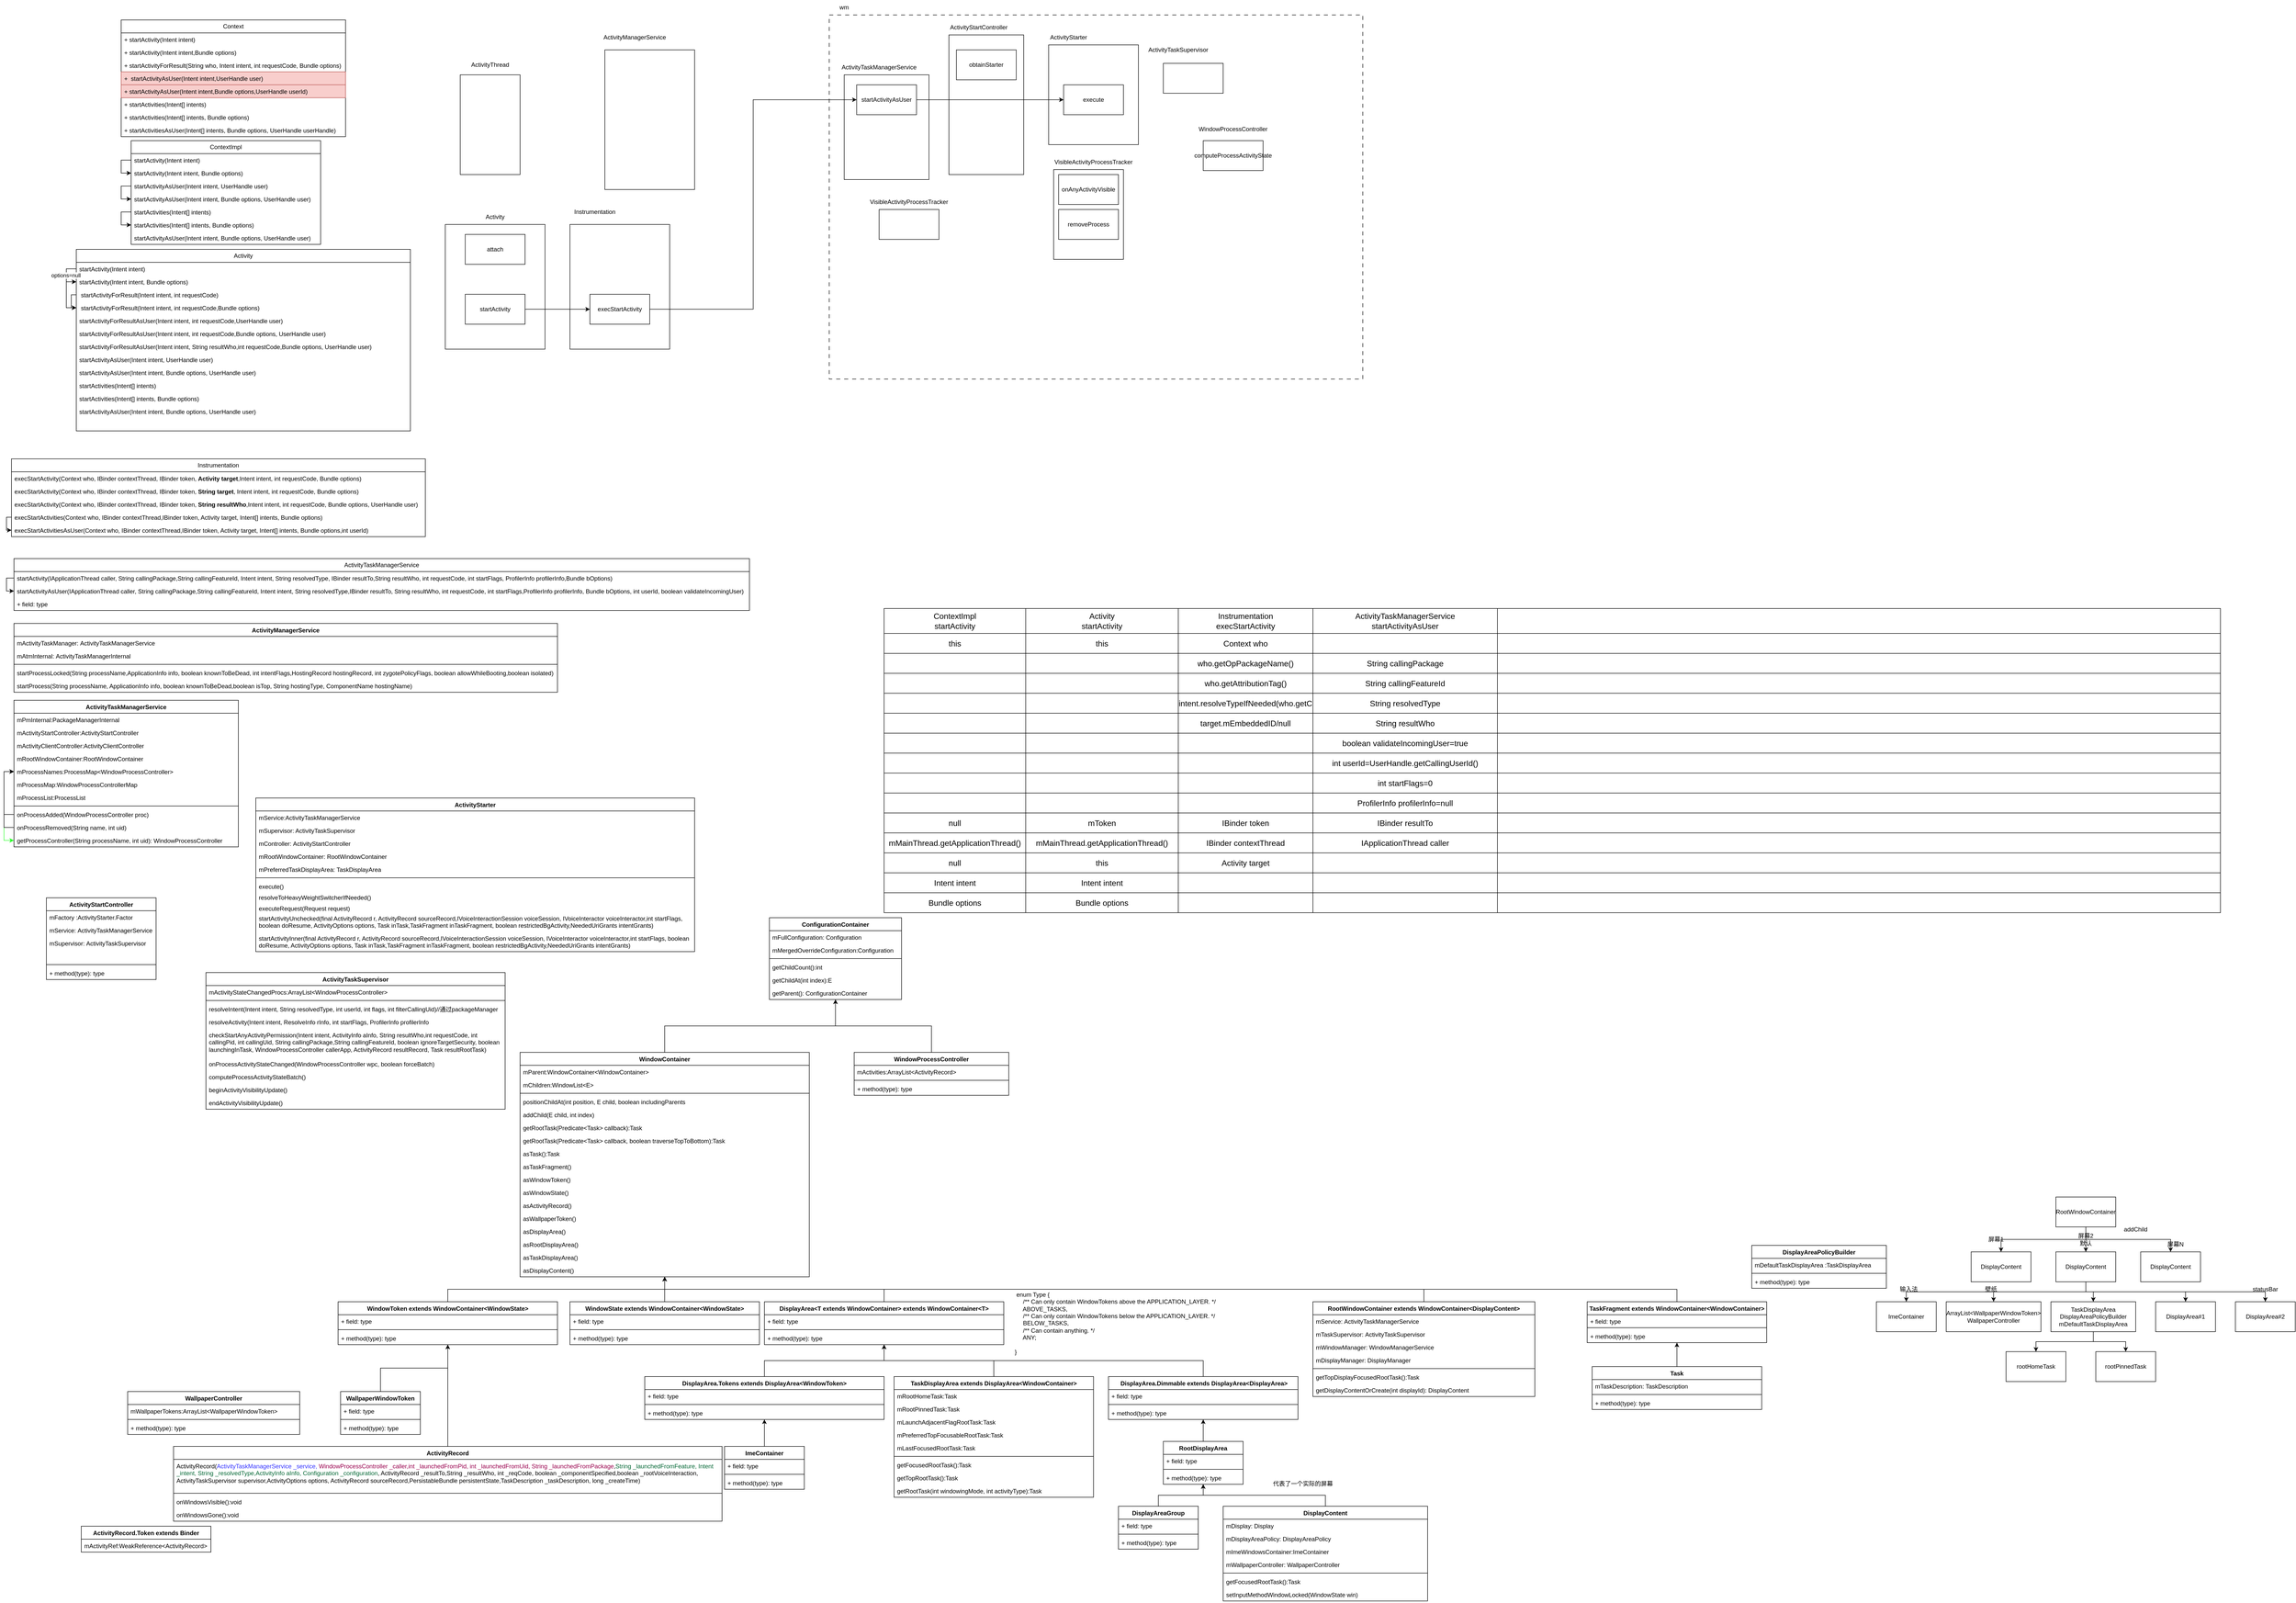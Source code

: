 <mxfile version="21.1.7" type="github">
  <diagram name="Page-1" id="Kma7LV7PvMMUAI91fRnz">
    <mxGraphModel dx="3006" dy="773" grid="1" gridSize="10" guides="1" tooltips="1" connect="1" arrows="1" fold="1" page="1" pageScale="1" pageWidth="850" pageHeight="1100" math="0" shadow="0">
      <root>
        <mxCell id="0" />
        <mxCell id="1" parent="0" />
        <mxCell id="qj-Qvcr5NBhnO_T9Zg6y-14" value="" style="rounded=0;whiteSpace=wrap;html=1;dashed=1;dashPattern=8 8;" vertex="1" parent="1">
          <mxGeometry x="810" y="30" width="1070" height="730" as="geometry" />
        </mxCell>
        <mxCell id="qj-Qvcr5NBhnO_T9Zg6y-1" value="" style="rounded=0;whiteSpace=wrap;html=1;" vertex="1" parent="1">
          <mxGeometry x="40" y="450" width="200" height="250" as="geometry" />
        </mxCell>
        <mxCell id="qj-Qvcr5NBhnO_T9Zg6y-2" value="Activity" style="text;html=1;strokeColor=none;fillColor=none;align=center;verticalAlign=middle;whiteSpace=wrap;rounded=0;" vertex="1" parent="1">
          <mxGeometry x="110" y="420" width="60" height="30" as="geometry" />
        </mxCell>
        <mxCell id="qj-Qvcr5NBhnO_T9Zg6y-3" value="attach" style="rounded=0;whiteSpace=wrap;html=1;" vertex="1" parent="1">
          <mxGeometry x="80" y="470" width="120" height="60" as="geometry" />
        </mxCell>
        <mxCell id="qj-Qvcr5NBhnO_T9Zg6y-6" value="" style="rounded=0;whiteSpace=wrap;html=1;" vertex="1" parent="1">
          <mxGeometry x="70" y="150" width="120" height="200" as="geometry" />
        </mxCell>
        <mxCell id="qj-Qvcr5NBhnO_T9Zg6y-7" value="ActivityThread" style="text;html=1;strokeColor=none;fillColor=none;align=center;verticalAlign=middle;whiteSpace=wrap;rounded=0;" vertex="1" parent="1">
          <mxGeometry x="80" y="115" width="100" height="30" as="geometry" />
        </mxCell>
        <mxCell id="qj-Qvcr5NBhnO_T9Zg6y-8" value="" style="rounded=0;whiteSpace=wrap;html=1;" vertex="1" parent="1">
          <mxGeometry x="360" y="100" width="180" height="280" as="geometry" />
        </mxCell>
        <mxCell id="qj-Qvcr5NBhnO_T9Zg6y-9" value="ActivityManagerService" style="text;html=1;strokeColor=none;fillColor=none;align=center;verticalAlign=middle;whiteSpace=wrap;rounded=0;" vertex="1" parent="1">
          <mxGeometry x="390" y="60" width="60" height="30" as="geometry" />
        </mxCell>
        <mxCell id="qj-Qvcr5NBhnO_T9Zg6y-10" value="" style="rounded=0;whiteSpace=wrap;html=1;" vertex="1" parent="1">
          <mxGeometry x="840" y="150" width="170" height="210" as="geometry" />
        </mxCell>
        <mxCell id="qj-Qvcr5NBhnO_T9Zg6y-11" value="ActivityTaskManagerService" style="text;html=1;strokeColor=none;fillColor=none;align=center;verticalAlign=middle;whiteSpace=wrap;rounded=0;" vertex="1" parent="1">
          <mxGeometry x="880" y="120" width="60" height="30" as="geometry" />
        </mxCell>
        <mxCell id="qj-Qvcr5NBhnO_T9Zg6y-12" value="" style="rounded=0;whiteSpace=wrap;html=1;" vertex="1" parent="1">
          <mxGeometry x="1050" y="70" width="150" height="280" as="geometry" />
        </mxCell>
        <mxCell id="qj-Qvcr5NBhnO_T9Zg6y-13" value="ActivityStartController" style="text;html=1;strokeColor=none;fillColor=none;align=center;verticalAlign=middle;whiteSpace=wrap;rounded=0;" vertex="1" parent="1">
          <mxGeometry x="1080" y="40" width="60" height="30" as="geometry" />
        </mxCell>
        <mxCell id="qj-Qvcr5NBhnO_T9Zg6y-15" value="wm" style="text;html=1;strokeColor=none;fillColor=none;align=center;verticalAlign=middle;whiteSpace=wrap;rounded=0;" vertex="1" parent="1">
          <mxGeometry x="810" width="60" height="30" as="geometry" />
        </mxCell>
        <mxCell id="qj-Qvcr5NBhnO_T9Zg6y-16" value="" style="rounded=0;whiteSpace=wrap;html=1;" vertex="1" parent="1">
          <mxGeometry x="1250" y="90" width="180" height="200" as="geometry" />
        </mxCell>
        <mxCell id="qj-Qvcr5NBhnO_T9Zg6y-17" value="ActivityStarter" style="text;html=1;strokeColor=none;fillColor=none;align=center;verticalAlign=middle;whiteSpace=wrap;rounded=0;" vertex="1" parent="1">
          <mxGeometry x="1260" y="60" width="60" height="30" as="geometry" />
        </mxCell>
        <mxCell id="qj-Qvcr5NBhnO_T9Zg6y-18" value="" style="rounded=0;whiteSpace=wrap;html=1;" vertex="1" parent="1">
          <mxGeometry x="910" y="420" width="120" height="60" as="geometry" />
        </mxCell>
        <mxCell id="qj-Qvcr5NBhnO_T9Zg6y-19" value="VisibleActivityProcessTracker" style="text;html=1;strokeColor=none;fillColor=none;align=center;verticalAlign=middle;whiteSpace=wrap;rounded=0;" vertex="1" parent="1">
          <mxGeometry x="940" y="390" width="60" height="30" as="geometry" />
        </mxCell>
        <mxCell id="qj-Qvcr5NBhnO_T9Zg6y-21" value="Context" style="swimlane;fontStyle=0;childLayout=stackLayout;horizontal=1;startSize=26;fillColor=none;horizontalStack=0;resizeParent=1;resizeParentMax=0;resizeLast=0;collapsible=1;marginBottom=0;whiteSpace=wrap;html=1;" vertex="1" parent="1">
          <mxGeometry x="-610" y="40" width="450" height="234" as="geometry">
            <mxRectangle x="80" y="10" width="80" height="30" as="alternateBounds" />
          </mxGeometry>
        </mxCell>
        <mxCell id="qj-Qvcr5NBhnO_T9Zg6y-22" value="+&amp;nbsp;startActivity(Intent intent)" style="text;strokeColor=none;fillColor=none;align=left;verticalAlign=top;spacingLeft=4;spacingRight=4;overflow=hidden;rotatable=0;points=[[0,0.5],[1,0.5]];portConstraint=eastwest;whiteSpace=wrap;html=1;" vertex="1" parent="qj-Qvcr5NBhnO_T9Zg6y-21">
          <mxGeometry y="26" width="450" height="26" as="geometry" />
        </mxCell>
        <mxCell id="qj-Qvcr5NBhnO_T9Zg6y-25" value="+&amp;nbsp;startActivity(Intent intent,&lt;span style=&quot;background-color: initial;&quot;&gt;Bundle options)&lt;/span&gt;" style="text;strokeColor=none;fillColor=none;align=left;verticalAlign=top;spacingLeft=4;spacingRight=4;overflow=hidden;rotatable=0;points=[[0,0.5],[1,0.5]];portConstraint=eastwest;whiteSpace=wrap;html=1;" vertex="1" parent="qj-Qvcr5NBhnO_T9Zg6y-21">
          <mxGeometry y="52" width="450" height="26" as="geometry" />
        </mxCell>
        <mxCell id="qj-Qvcr5NBhnO_T9Zg6y-32" value="&lt;div&gt;+ startActivityForResult(&lt;span style=&quot;background-color: initial;&quot;&gt;String who, Intent intent, int requestCode, Bundle options)&lt;/span&gt;&lt;/div&gt;" style="text;strokeColor=none;fillColor=none;align=left;verticalAlign=top;spacingLeft=4;spacingRight=4;overflow=hidden;rotatable=0;points=[[0,0.5],[1,0.5]];portConstraint=eastwest;whiteSpace=wrap;html=1;" vertex="1" parent="qj-Qvcr5NBhnO_T9Zg6y-21">
          <mxGeometry y="78" width="450" height="26" as="geometry" />
        </mxCell>
        <mxCell id="qj-Qvcr5NBhnO_T9Zg6y-23" value="+&amp;nbsp;&amp;nbsp;startActivityAsUser(Intent intent,&lt;span style=&quot;background-color: initial;&quot;&gt;UserHandle user)&lt;/span&gt;" style="text;strokeColor=#b85450;fillColor=#f8cecc;align=left;verticalAlign=top;spacingLeft=4;spacingRight=4;overflow=hidden;rotatable=0;points=[[0,0.5],[1,0.5]];portConstraint=eastwest;whiteSpace=wrap;html=1;" vertex="1" parent="qj-Qvcr5NBhnO_T9Zg6y-21">
          <mxGeometry y="104" width="450" height="26" as="geometry" />
        </mxCell>
        <mxCell id="qj-Qvcr5NBhnO_T9Zg6y-24" value="+&amp;nbsp;startActivityAsUser(Intent intent,&lt;span style=&quot;background-color: initial;&quot;&gt;Bundle options,UserHandle userId)&lt;/span&gt;" style="text;strokeColor=#b85450;fillColor=#f8cecc;align=left;verticalAlign=top;spacingLeft=4;spacingRight=4;overflow=hidden;rotatable=0;points=[[0,0.5],[1,0.5]];portConstraint=eastwest;whiteSpace=wrap;html=1;" vertex="1" parent="qj-Qvcr5NBhnO_T9Zg6y-21">
          <mxGeometry y="130" width="450" height="26" as="geometry" />
        </mxCell>
        <mxCell id="qj-Qvcr5NBhnO_T9Zg6y-30" value="+ startActivities(Intent[] intents)" style="text;align=left;verticalAlign=top;spacingLeft=4;spacingRight=4;overflow=hidden;rotatable=0;points=[[0,0.5],[1,0.5]];portConstraint=eastwest;whiteSpace=wrap;html=1;" vertex="1" parent="qj-Qvcr5NBhnO_T9Zg6y-21">
          <mxGeometry y="156" width="450" height="26" as="geometry" />
        </mxCell>
        <mxCell id="qj-Qvcr5NBhnO_T9Zg6y-29" value="+ startActivities(Intent[] intents, Bundle options)" style="text;align=left;verticalAlign=top;spacingLeft=4;spacingRight=4;overflow=hidden;rotatable=0;points=[[0,0.5],[1,0.5]];portConstraint=eastwest;whiteSpace=wrap;html=1;" vertex="1" parent="qj-Qvcr5NBhnO_T9Zg6y-21">
          <mxGeometry y="182" width="450" height="26" as="geometry" />
        </mxCell>
        <mxCell id="qj-Qvcr5NBhnO_T9Zg6y-28" value="+ startActivitiesAsUser(Intent[] intents, Bundle options, UserHandle userHandle)" style="text;align=left;verticalAlign=top;spacingLeft=4;spacingRight=4;overflow=hidden;rotatable=0;points=[[0,0.5],[1,0.5]];portConstraint=eastwest;whiteSpace=wrap;html=1;" vertex="1" parent="qj-Qvcr5NBhnO_T9Zg6y-21">
          <mxGeometry y="208" width="450" height="26" as="geometry" />
        </mxCell>
        <mxCell id="qj-Qvcr5NBhnO_T9Zg6y-33" value="ContextImpl" style="swimlane;fontStyle=0;childLayout=stackLayout;horizontal=1;startSize=26;fillColor=none;horizontalStack=0;resizeParent=1;resizeParentMax=0;resizeLast=0;collapsible=1;marginBottom=0;whiteSpace=wrap;html=1;" vertex="1" parent="1">
          <mxGeometry x="-590" y="282" width="380" height="208" as="geometry" />
        </mxCell>
        <mxCell id="qj-Qvcr5NBhnO_T9Zg6y-38" style="edgeStyle=orthogonalEdgeStyle;rounded=0;orthogonalLoop=1;jettySize=auto;html=1;exitX=0;exitY=0.5;exitDx=0;exitDy=0;entryX=0;entryY=0.5;entryDx=0;entryDy=0;" edge="1" parent="qj-Qvcr5NBhnO_T9Zg6y-33" source="qj-Qvcr5NBhnO_T9Zg6y-34" target="qj-Qvcr5NBhnO_T9Zg6y-35">
          <mxGeometry relative="1" as="geometry">
            <Array as="points">
              <mxPoint x="-20" y="39" />
              <mxPoint x="-20" y="65" />
            </Array>
          </mxGeometry>
        </mxCell>
        <mxCell id="qj-Qvcr5NBhnO_T9Zg6y-34" value="startActivity(Intent intent)" style="text;strokeColor=none;fillColor=none;align=left;verticalAlign=top;spacingLeft=4;spacingRight=4;overflow=hidden;rotatable=0;points=[[0,0.5],[1,0.5]];portConstraint=eastwest;whiteSpace=wrap;html=1;" vertex="1" parent="qj-Qvcr5NBhnO_T9Zg6y-33">
          <mxGeometry y="26" width="380" height="26" as="geometry" />
        </mxCell>
        <mxCell id="qj-Qvcr5NBhnO_T9Zg6y-35" value="startActivity(Intent intent, Bundle options)" style="text;strokeColor=none;fillColor=none;align=left;verticalAlign=top;spacingLeft=4;spacingRight=4;overflow=hidden;rotatable=0;points=[[0,0.5],[1,0.5]];portConstraint=eastwest;whiteSpace=wrap;html=1;" vertex="1" parent="qj-Qvcr5NBhnO_T9Zg6y-33">
          <mxGeometry y="52" width="380" height="26" as="geometry" />
        </mxCell>
        <mxCell id="qj-Qvcr5NBhnO_T9Zg6y-40" style="edgeStyle=orthogonalEdgeStyle;rounded=0;orthogonalLoop=1;jettySize=auto;html=1;exitX=0;exitY=0.5;exitDx=0;exitDy=0;entryX=0;entryY=0.5;entryDx=0;entryDy=0;" edge="1" parent="qj-Qvcr5NBhnO_T9Zg6y-33" source="qj-Qvcr5NBhnO_T9Zg6y-36" target="qj-Qvcr5NBhnO_T9Zg6y-39">
          <mxGeometry relative="1" as="geometry">
            <Array as="points">
              <mxPoint x="-20" y="91" />
              <mxPoint x="-20" y="117" />
            </Array>
          </mxGeometry>
        </mxCell>
        <mxCell id="qj-Qvcr5NBhnO_T9Zg6y-36" value="startActivityAsUser(Intent intent, UserHandle user)" style="text;strokeColor=none;fillColor=none;align=left;verticalAlign=top;spacingLeft=4;spacingRight=4;overflow=hidden;rotatable=0;points=[[0,0.5],[1,0.5]];portConstraint=eastwest;whiteSpace=wrap;html=1;" vertex="1" parent="qj-Qvcr5NBhnO_T9Zg6y-33">
          <mxGeometry y="78" width="380" height="26" as="geometry" />
        </mxCell>
        <mxCell id="qj-Qvcr5NBhnO_T9Zg6y-39" value="startActivityAsUser(Intent intent, Bundle options, UserHandle user)" style="text;strokeColor=none;fillColor=none;align=left;verticalAlign=top;spacingLeft=4;spacingRight=4;overflow=hidden;rotatable=0;points=[[0,0.5],[1,0.5]];portConstraint=eastwest;whiteSpace=wrap;html=1;" vertex="1" parent="qj-Qvcr5NBhnO_T9Zg6y-33">
          <mxGeometry y="104" width="380" height="26" as="geometry" />
        </mxCell>
        <mxCell id="qj-Qvcr5NBhnO_T9Zg6y-45" style="edgeStyle=orthogonalEdgeStyle;rounded=0;orthogonalLoop=1;jettySize=auto;html=1;exitX=0;exitY=0.5;exitDx=0;exitDy=0;entryX=0;entryY=0.5;entryDx=0;entryDy=0;" edge="1" parent="qj-Qvcr5NBhnO_T9Zg6y-33" source="qj-Qvcr5NBhnO_T9Zg6y-42" target="qj-Qvcr5NBhnO_T9Zg6y-41">
          <mxGeometry relative="1" as="geometry">
            <Array as="points">
              <mxPoint x="-20" y="143" />
              <mxPoint x="-20" y="169" />
            </Array>
          </mxGeometry>
        </mxCell>
        <mxCell id="qj-Qvcr5NBhnO_T9Zg6y-42" value="startActivities(Intent[] intents)" style="text;strokeColor=none;fillColor=none;align=left;verticalAlign=top;spacingLeft=4;spacingRight=4;overflow=hidden;rotatable=0;points=[[0,0.5],[1,0.5]];portConstraint=eastwest;whiteSpace=wrap;html=1;" vertex="1" parent="qj-Qvcr5NBhnO_T9Zg6y-33">
          <mxGeometry y="130" width="380" height="26" as="geometry" />
        </mxCell>
        <mxCell id="qj-Qvcr5NBhnO_T9Zg6y-41" value="startActivities(Intent[] intents, Bundle options)" style="text;strokeColor=none;fillColor=none;align=left;verticalAlign=top;spacingLeft=4;spacingRight=4;overflow=hidden;rotatable=0;points=[[0,0.5],[1,0.5]];portConstraint=eastwest;whiteSpace=wrap;html=1;" vertex="1" parent="qj-Qvcr5NBhnO_T9Zg6y-33">
          <mxGeometry y="156" width="380" height="26" as="geometry" />
        </mxCell>
        <mxCell id="qj-Qvcr5NBhnO_T9Zg6y-44" value="startActivityAsUser(Intent intent, Bundle options, UserHandle user)" style="text;strokeColor=none;fillColor=none;align=left;verticalAlign=top;spacingLeft=4;spacingRight=4;overflow=hidden;rotatable=0;points=[[0,0.5],[1,0.5]];portConstraint=eastwest;whiteSpace=wrap;html=1;" vertex="1" parent="qj-Qvcr5NBhnO_T9Zg6y-33">
          <mxGeometry y="182" width="380" height="26" as="geometry" />
        </mxCell>
        <mxCell id="qj-Qvcr5NBhnO_T9Zg6y-50" value="Activity" style="swimlane;fontStyle=0;childLayout=stackLayout;horizontal=1;startSize=26;fillColor=none;horizontalStack=0;resizeParent=1;resizeParentMax=0;resizeLast=0;collapsible=1;marginBottom=0;whiteSpace=wrap;html=1;" vertex="1" parent="1">
          <mxGeometry x="-700" y="500" width="670" height="364" as="geometry" />
        </mxCell>
        <mxCell id="qj-Qvcr5NBhnO_T9Zg6y-51" style="edgeStyle=orthogonalEdgeStyle;rounded=0;orthogonalLoop=1;jettySize=auto;html=1;exitX=0;exitY=0.5;exitDx=0;exitDy=0;entryX=0;entryY=0.5;entryDx=0;entryDy=0;" edge="1" parent="qj-Qvcr5NBhnO_T9Zg6y-50" source="qj-Qvcr5NBhnO_T9Zg6y-52" target="qj-Qvcr5NBhnO_T9Zg6y-53">
          <mxGeometry relative="1" as="geometry">
            <Array as="points">
              <mxPoint x="-20" y="39" />
              <mxPoint x="-20" y="65" />
            </Array>
          </mxGeometry>
        </mxCell>
        <mxCell id="qj-Qvcr5NBhnO_T9Zg6y-79" value="options=null" style="edgeLabel;html=1;align=center;verticalAlign=middle;resizable=0;points=[];" vertex="1" connectable="0" parent="qj-Qvcr5NBhnO_T9Zg6y-51">
          <mxGeometry y="-1" relative="1" as="geometry">
            <mxPoint as="offset" />
          </mxGeometry>
        </mxCell>
        <mxCell id="qj-Qvcr5NBhnO_T9Zg6y-52" value="startActivity(Intent intent)" style="text;strokeColor=none;fillColor=none;align=left;verticalAlign=top;spacingLeft=4;spacingRight=4;overflow=hidden;rotatable=0;points=[[0,0.5],[1,0.5]];portConstraint=eastwest;whiteSpace=wrap;html=1;" vertex="1" parent="qj-Qvcr5NBhnO_T9Zg6y-50">
          <mxGeometry y="26" width="670" height="26" as="geometry" />
        </mxCell>
        <mxCell id="qj-Qvcr5NBhnO_T9Zg6y-80" style="edgeStyle=orthogonalEdgeStyle;rounded=0;orthogonalLoop=1;jettySize=auto;html=1;exitX=0;exitY=0.5;exitDx=0;exitDy=0;entryX=0;entryY=0.5;entryDx=0;entryDy=0;" edge="1" parent="qj-Qvcr5NBhnO_T9Zg6y-50" source="qj-Qvcr5NBhnO_T9Zg6y-53" target="qj-Qvcr5NBhnO_T9Zg6y-74">
          <mxGeometry relative="1" as="geometry" />
        </mxCell>
        <mxCell id="qj-Qvcr5NBhnO_T9Zg6y-53" value="startActivity(Intent intent, Bundle options)" style="text;strokeColor=none;fillColor=none;align=left;verticalAlign=top;spacingLeft=4;spacingRight=4;overflow=hidden;rotatable=0;points=[[0,0.5],[1,0.5]];portConstraint=eastwest;whiteSpace=wrap;html=1;" vertex="1" parent="qj-Qvcr5NBhnO_T9Zg6y-50">
          <mxGeometry y="52" width="670" height="26" as="geometry" />
        </mxCell>
        <mxCell id="qj-Qvcr5NBhnO_T9Zg6y-82" style="edgeStyle=orthogonalEdgeStyle;rounded=0;orthogonalLoop=1;jettySize=auto;html=1;exitX=0;exitY=0.5;exitDx=0;exitDy=0;entryX=0;entryY=0.5;entryDx=0;entryDy=0;" edge="1" parent="qj-Qvcr5NBhnO_T9Zg6y-50" source="qj-Qvcr5NBhnO_T9Zg6y-75" target="qj-Qvcr5NBhnO_T9Zg6y-74">
          <mxGeometry relative="1" as="geometry">
            <Array as="points">
              <mxPoint x="-10" y="91" />
              <mxPoint x="-10" y="117" />
            </Array>
          </mxGeometry>
        </mxCell>
        <mxCell id="qj-Qvcr5NBhnO_T9Zg6y-75" value="&amp;nbsp;startActivityForResult(Intent intent, int requestCode)" style="text;strokeColor=none;fillColor=none;align=left;verticalAlign=top;spacingLeft=4;spacingRight=4;overflow=hidden;rotatable=0;points=[[0,0.5],[1,0.5]];portConstraint=eastwest;whiteSpace=wrap;html=1;" vertex="1" parent="qj-Qvcr5NBhnO_T9Zg6y-50">
          <mxGeometry y="78" width="670" height="26" as="geometry" />
        </mxCell>
        <mxCell id="qj-Qvcr5NBhnO_T9Zg6y-74" value="&lt;div&gt;&amp;nbsp;startActivityForResult(Intent intent, int requestCode,&lt;span style=&quot;background-color: initial;&quot;&gt;Bundle options)&lt;/span&gt;&lt;/div&gt;" style="text;strokeColor=none;fillColor=none;align=left;verticalAlign=top;spacingLeft=4;spacingRight=4;overflow=hidden;rotatable=0;points=[[0,0.5],[1,0.5]];portConstraint=eastwest;whiteSpace=wrap;html=1;" vertex="1" parent="qj-Qvcr5NBhnO_T9Zg6y-50">
          <mxGeometry y="104" width="670" height="26" as="geometry" />
        </mxCell>
        <mxCell id="qj-Qvcr5NBhnO_T9Zg6y-77" value="&lt;div&gt;startActivityForResultAsUser(Intent intent, int requestCode,&lt;span style=&quot;background-color: initial;&quot;&gt;UserHandle user)&lt;/span&gt;&lt;/div&gt;" style="text;strokeColor=none;fillColor=none;align=left;verticalAlign=top;spacingLeft=4;spacingRight=4;overflow=hidden;rotatable=0;points=[[0,0.5],[1,0.5]];portConstraint=eastwest;whiteSpace=wrap;html=1;" vertex="1" parent="qj-Qvcr5NBhnO_T9Zg6y-50">
          <mxGeometry y="130" width="670" height="26" as="geometry" />
        </mxCell>
        <mxCell id="qj-Qvcr5NBhnO_T9Zg6y-76" value="&lt;div&gt;startActivityForResultAsUser(Intent intent, int requestCode,&lt;span style=&quot;background-color: initial;&quot;&gt;Bundle options, UserHandle user)&lt;/span&gt;&lt;/div&gt;" style="text;strokeColor=none;fillColor=none;align=left;verticalAlign=top;spacingLeft=4;spacingRight=4;overflow=hidden;rotatable=0;points=[[0,0.5],[1,0.5]];portConstraint=eastwest;whiteSpace=wrap;html=1;" vertex="1" parent="qj-Qvcr5NBhnO_T9Zg6y-50">
          <mxGeometry y="156" width="670" height="26" as="geometry" />
        </mxCell>
        <mxCell id="qj-Qvcr5NBhnO_T9Zg6y-78" value="&lt;div&gt;startActivityForResultAsUser(Intent intent, String resultWho,&lt;span style=&quot;background-color: initial;&quot;&gt;int requestCode,&lt;/span&gt;&lt;span style=&quot;background-color: initial;&quot;&gt;Bundle options, UserHandle user)&lt;/span&gt;&lt;/div&gt;" style="text;strokeColor=none;fillColor=none;align=left;verticalAlign=top;spacingLeft=4;spacingRight=4;overflow=hidden;rotatable=0;points=[[0,0.5],[1,0.5]];portConstraint=eastwest;whiteSpace=wrap;html=1;" vertex="1" parent="qj-Qvcr5NBhnO_T9Zg6y-50">
          <mxGeometry y="182" width="670" height="26" as="geometry" />
        </mxCell>
        <mxCell id="qj-Qvcr5NBhnO_T9Zg6y-55" value="startActivityAsUser(Intent intent, UserHandle user)" style="text;strokeColor=none;fillColor=none;align=left;verticalAlign=top;spacingLeft=4;spacingRight=4;overflow=hidden;rotatable=0;points=[[0,0.5],[1,0.5]];portConstraint=eastwest;whiteSpace=wrap;html=1;" vertex="1" parent="qj-Qvcr5NBhnO_T9Zg6y-50">
          <mxGeometry y="208" width="670" height="26" as="geometry" />
        </mxCell>
        <mxCell id="qj-Qvcr5NBhnO_T9Zg6y-56" value="startActivityAsUser(Intent intent, Bundle options, UserHandle user)" style="text;strokeColor=none;fillColor=none;align=left;verticalAlign=top;spacingLeft=4;spacingRight=4;overflow=hidden;rotatable=0;points=[[0,0.5],[1,0.5]];portConstraint=eastwest;whiteSpace=wrap;html=1;" vertex="1" parent="qj-Qvcr5NBhnO_T9Zg6y-50">
          <mxGeometry y="234" width="670" height="26" as="geometry" />
        </mxCell>
        <mxCell id="qj-Qvcr5NBhnO_T9Zg6y-58" value="startActivities(Intent[] intents)" style="text;strokeColor=none;fillColor=none;align=left;verticalAlign=top;spacingLeft=4;spacingRight=4;overflow=hidden;rotatable=0;points=[[0,0.5],[1,0.5]];portConstraint=eastwest;whiteSpace=wrap;html=1;" vertex="1" parent="qj-Qvcr5NBhnO_T9Zg6y-50">
          <mxGeometry y="260" width="670" height="26" as="geometry" />
        </mxCell>
        <mxCell id="qj-Qvcr5NBhnO_T9Zg6y-59" value="startActivities(Intent[] intents, Bundle options)" style="text;strokeColor=none;fillColor=none;align=left;verticalAlign=top;spacingLeft=4;spacingRight=4;overflow=hidden;rotatable=0;points=[[0,0.5],[1,0.5]];portConstraint=eastwest;whiteSpace=wrap;html=1;" vertex="1" parent="qj-Qvcr5NBhnO_T9Zg6y-50">
          <mxGeometry y="286" width="670" height="26" as="geometry" />
        </mxCell>
        <mxCell id="qj-Qvcr5NBhnO_T9Zg6y-60" value="startActivityAsUser(Intent intent, Bundle options, UserHandle user)" style="text;strokeColor=none;fillColor=none;align=left;verticalAlign=top;spacingLeft=4;spacingRight=4;overflow=hidden;rotatable=0;points=[[0,0.5],[1,0.5]];portConstraint=eastwest;whiteSpace=wrap;html=1;" vertex="1" parent="qj-Qvcr5NBhnO_T9Zg6y-50">
          <mxGeometry y="312" width="670" height="26" as="geometry" />
        </mxCell>
        <mxCell id="qj-Qvcr5NBhnO_T9Zg6y-61" style="text;strokeColor=none;fillColor=none;align=left;verticalAlign=top;spacingLeft=4;spacingRight=4;overflow=hidden;rotatable=0;points=[[0,0.5],[1,0.5]];portConstraint=eastwest;whiteSpace=wrap;html=1;" vertex="1" parent="qj-Qvcr5NBhnO_T9Zg6y-50">
          <mxGeometry y="338" width="670" height="26" as="geometry" />
        </mxCell>
        <mxCell id="qj-Qvcr5NBhnO_T9Zg6y-62" value="Instrumentation" style="swimlane;fontStyle=0;childLayout=stackLayout;horizontal=1;startSize=26;fillColor=none;horizontalStack=0;resizeParent=1;resizeParentMax=0;resizeLast=0;collapsible=1;marginBottom=0;whiteSpace=wrap;html=1;" vertex="1" parent="1">
          <mxGeometry x="-830" y="920" width="830" height="156" as="geometry" />
        </mxCell>
        <mxCell id="qj-Qvcr5NBhnO_T9Zg6y-63" value="&lt;div&gt;execStartActivity(&lt;span style=&quot;background-color: initial;&quot;&gt;Context who, IBinder contextThread, IBinder token, &lt;b&gt;Activity target&lt;/b&gt;,&lt;/span&gt;&lt;span style=&quot;background-color: initial;&quot;&gt;Intent intent, int requestCode, Bundle options)&lt;/span&gt;&lt;/div&gt;" style="text;strokeColor=none;fillColor=none;align=left;verticalAlign=top;spacingLeft=4;spacingRight=4;overflow=hidden;rotatable=0;points=[[0,0.5],[1,0.5]];portConstraint=eastwest;whiteSpace=wrap;html=1;" vertex="1" parent="qj-Qvcr5NBhnO_T9Zg6y-62">
          <mxGeometry y="26" width="830" height="26" as="geometry" />
        </mxCell>
        <mxCell id="qj-Qvcr5NBhnO_T9Zg6y-67" value="&lt;div&gt;execStartActivity(&lt;span style=&quot;background-color: initial;&quot;&gt;Context who, IBinder contextThread, IBinder token, &lt;b&gt;String target&lt;/b&gt;,&lt;/span&gt;&lt;span style=&quot;background-color: initial;&quot;&gt;&amp;nbsp;Intent intent, int requestCode, Bundle options)&lt;/span&gt;&lt;/div&gt;" style="text;strokeColor=none;fillColor=none;align=left;verticalAlign=top;spacingLeft=4;spacingRight=4;overflow=hidden;rotatable=0;points=[[0,0.5],[1,0.5]];portConstraint=eastwest;whiteSpace=wrap;html=1;" vertex="1" parent="qj-Qvcr5NBhnO_T9Zg6y-62">
          <mxGeometry y="52" width="830" height="26" as="geometry" />
        </mxCell>
        <mxCell id="qj-Qvcr5NBhnO_T9Zg6y-68" value="&lt;div&gt;execStartActivity(&lt;span style=&quot;background-color: initial;&quot;&gt;Context who, IBinder contextThread, IBinder token, &lt;b&gt;String resultWho&lt;/b&gt;,&lt;/span&gt;&lt;span style=&quot;background-color: initial;&quot;&gt;Intent intent, int requestCode, Bundle options, UserHandle user)&lt;/span&gt;&lt;/div&gt;" style="text;strokeColor=none;fillColor=none;align=left;verticalAlign=top;spacingLeft=4;spacingRight=4;overflow=hidden;rotatable=0;points=[[0,0.5],[1,0.5]];portConstraint=eastwest;whiteSpace=wrap;html=1;" vertex="1" parent="qj-Qvcr5NBhnO_T9Zg6y-62">
          <mxGeometry y="78" width="830" height="26" as="geometry" />
        </mxCell>
        <mxCell id="qj-Qvcr5NBhnO_T9Zg6y-69" style="edgeStyle=orthogonalEdgeStyle;rounded=0;orthogonalLoop=1;jettySize=auto;html=1;exitX=0;exitY=0.5;exitDx=0;exitDy=0;entryX=0;entryY=0.5;entryDx=0;entryDy=0;" edge="1" parent="qj-Qvcr5NBhnO_T9Zg6y-62" source="qj-Qvcr5NBhnO_T9Zg6y-65" target="qj-Qvcr5NBhnO_T9Zg6y-66">
          <mxGeometry relative="1" as="geometry">
            <Array as="points">
              <mxPoint x="-10" y="117" />
              <mxPoint x="-10" y="143" />
            </Array>
          </mxGeometry>
        </mxCell>
        <mxCell id="qj-Qvcr5NBhnO_T9Zg6y-65" value="&lt;div&gt;execStartActivities(Context who, IBinder contextThread,&lt;span style=&quot;background-color: initial;&quot;&gt;IBinder token, Activity target, Intent[] intents, Bundle options)&lt;/span&gt;&lt;/div&gt;" style="text;strokeColor=none;fillColor=none;align=left;verticalAlign=top;spacingLeft=4;spacingRight=4;overflow=hidden;rotatable=0;points=[[0,0.5],[1,0.5]];portConstraint=eastwest;whiteSpace=wrap;html=1;" vertex="1" parent="qj-Qvcr5NBhnO_T9Zg6y-62">
          <mxGeometry y="104" width="830" height="26" as="geometry" />
        </mxCell>
        <mxCell id="qj-Qvcr5NBhnO_T9Zg6y-66" value="execStartActivitiesAsUser(Context who, IBinder contextThread,IBinder token, Activity target, Intent[] intents, Bundle options,int userId)" style="text;strokeColor=none;fillColor=none;align=left;verticalAlign=top;spacingLeft=4;spacingRight=4;overflow=hidden;rotatable=0;points=[[0,0.5],[1,0.5]];portConstraint=eastwest;whiteSpace=wrap;html=1;" vertex="1" parent="qj-Qvcr5NBhnO_T9Zg6y-62">
          <mxGeometry y="130" width="830" height="26" as="geometry" />
        </mxCell>
        <mxCell id="qj-Qvcr5NBhnO_T9Zg6y-70" value="" style="rounded=0;whiteSpace=wrap;html=1;" vertex="1" parent="1">
          <mxGeometry x="290" y="450" width="200" height="250" as="geometry" />
        </mxCell>
        <mxCell id="qj-Qvcr5NBhnO_T9Zg6y-90" style="edgeStyle=orthogonalEdgeStyle;rounded=0;orthogonalLoop=1;jettySize=auto;html=1;exitX=1;exitY=0.5;exitDx=0;exitDy=0;entryX=0;entryY=0.5;entryDx=0;entryDy=0;" edge="1" parent="1" source="qj-Qvcr5NBhnO_T9Zg6y-71" target="qj-Qvcr5NBhnO_T9Zg6y-89">
          <mxGeometry relative="1" as="geometry" />
        </mxCell>
        <mxCell id="qj-Qvcr5NBhnO_T9Zg6y-71" value="execStartActivity" style="rounded=0;whiteSpace=wrap;html=1;" vertex="1" parent="1">
          <mxGeometry x="330" y="590" width="120" height="60" as="geometry" />
        </mxCell>
        <mxCell id="qj-Qvcr5NBhnO_T9Zg6y-83" style="edgeStyle=orthogonalEdgeStyle;rounded=0;orthogonalLoop=1;jettySize=auto;html=1;exitX=1;exitY=0.5;exitDx=0;exitDy=0;entryX=0;entryY=0.5;entryDx=0;entryDy=0;" edge="1" parent="1" source="qj-Qvcr5NBhnO_T9Zg6y-72" target="qj-Qvcr5NBhnO_T9Zg6y-71">
          <mxGeometry relative="1" as="geometry" />
        </mxCell>
        <mxCell id="qj-Qvcr5NBhnO_T9Zg6y-72" value="startActivity" style="rounded=0;whiteSpace=wrap;html=1;" vertex="1" parent="1">
          <mxGeometry x="80" y="590" width="120" height="60" as="geometry" />
        </mxCell>
        <mxCell id="qj-Qvcr5NBhnO_T9Zg6y-73" value="Instrumentation" style="text;html=1;strokeColor=none;fillColor=none;align=center;verticalAlign=middle;whiteSpace=wrap;rounded=0;" vertex="1" parent="1">
          <mxGeometry x="310" y="410" width="60" height="30" as="geometry" />
        </mxCell>
        <mxCell id="qj-Qvcr5NBhnO_T9Zg6y-84" value="ActivityTaskManagerService" style="swimlane;fontStyle=0;childLayout=stackLayout;horizontal=1;startSize=26;fillColor=none;horizontalStack=0;resizeParent=1;resizeParentMax=0;resizeLast=0;collapsible=1;marginBottom=0;whiteSpace=wrap;html=1;" vertex="1" parent="1">
          <mxGeometry x="-825" y="1120" width="1475" height="104" as="geometry" />
        </mxCell>
        <mxCell id="qj-Qvcr5NBhnO_T9Zg6y-88" style="edgeStyle=orthogonalEdgeStyle;rounded=0;orthogonalLoop=1;jettySize=auto;html=1;exitX=0;exitY=0.5;exitDx=0;exitDy=0;entryX=0;entryY=0.5;entryDx=0;entryDy=0;" edge="1" parent="qj-Qvcr5NBhnO_T9Zg6y-84" source="qj-Qvcr5NBhnO_T9Zg6y-85" target="qj-Qvcr5NBhnO_T9Zg6y-86">
          <mxGeometry relative="1" as="geometry">
            <Array as="points">
              <mxPoint x="-15" y="39" />
              <mxPoint x="-15" y="65" />
            </Array>
          </mxGeometry>
        </mxCell>
        <mxCell id="qj-Qvcr5NBhnO_T9Zg6y-85" value="&lt;div&gt;startActivity(IApplicationThread caller, String callingPackage,&lt;span style=&quot;background-color: initial;&quot;&gt;String callingFeatureId, Intent intent, String resolvedType, IBinder resultTo,&lt;/span&gt;&lt;span style=&quot;background-color: initial;&quot;&gt;String resultWho, int requestCode, int startFlags, ProfilerInfo profilerInfo,&lt;/span&gt;&lt;span style=&quot;background-color: initial;&quot;&gt;Bundle bOptions)&lt;/span&gt;&lt;/div&gt;" style="text;strokeColor=none;fillColor=none;align=left;verticalAlign=top;spacingLeft=4;spacingRight=4;overflow=hidden;rotatable=0;points=[[0,0.5],[1,0.5]];portConstraint=eastwest;whiteSpace=wrap;html=1;" vertex="1" parent="qj-Qvcr5NBhnO_T9Zg6y-84">
          <mxGeometry y="26" width="1475" height="26" as="geometry" />
        </mxCell>
        <mxCell id="qj-Qvcr5NBhnO_T9Zg6y-86" value="&lt;div&gt;startActivityAsUser(IApplicationThread caller, String callingPackage,&lt;span style=&quot;background-color: initial;&quot;&gt;String callingFeatureId, Intent intent, String resolvedType,&lt;/span&gt;&lt;span style=&quot;background-color: initial;&quot;&gt;IBinder resultTo, String resultWho, int requestCode, int startFlags,&lt;/span&gt;&lt;span style=&quot;background-color: initial;&quot;&gt;ProfilerInfo profilerInfo, Bundle bOptions, int userId, boolean validateIncomingUser)&lt;/span&gt;&lt;/div&gt;" style="text;strokeColor=none;fillColor=none;align=left;verticalAlign=top;spacingLeft=4;spacingRight=4;overflow=hidden;rotatable=0;points=[[0,0.5],[1,0.5]];portConstraint=eastwest;whiteSpace=wrap;html=1;" vertex="1" parent="qj-Qvcr5NBhnO_T9Zg6y-84">
          <mxGeometry y="52" width="1475" height="26" as="geometry" />
        </mxCell>
        <mxCell id="qj-Qvcr5NBhnO_T9Zg6y-87" value="+ field: type" style="text;strokeColor=none;fillColor=none;align=left;verticalAlign=top;spacingLeft=4;spacingRight=4;overflow=hidden;rotatable=0;points=[[0,0.5],[1,0.5]];portConstraint=eastwest;whiteSpace=wrap;html=1;" vertex="1" parent="qj-Qvcr5NBhnO_T9Zg6y-84">
          <mxGeometry y="78" width="1475" height="26" as="geometry" />
        </mxCell>
        <mxCell id="qj-Qvcr5NBhnO_T9Zg6y-183" style="edgeStyle=orthogonalEdgeStyle;rounded=0;orthogonalLoop=1;jettySize=auto;html=1;exitX=1;exitY=0.5;exitDx=0;exitDy=0;" edge="1" parent="1" source="qj-Qvcr5NBhnO_T9Zg6y-89" target="qj-Qvcr5NBhnO_T9Zg6y-182">
          <mxGeometry relative="1" as="geometry" />
        </mxCell>
        <mxCell id="qj-Qvcr5NBhnO_T9Zg6y-89" value="startActivityAsUser" style="rounded=0;whiteSpace=wrap;html=1;" vertex="1" parent="1">
          <mxGeometry x="865" y="170" width="120" height="60" as="geometry" />
        </mxCell>
        <mxCell id="qj-Qvcr5NBhnO_T9Zg6y-91" value="ActivityTaskManagerService" style="swimlane;fontStyle=1;align=center;verticalAlign=top;childLayout=stackLayout;horizontal=1;startSize=26;horizontalStack=0;resizeParent=1;resizeParentMax=0;resizeLast=0;collapsible=1;marginBottom=0;whiteSpace=wrap;html=1;" vertex="1" parent="1">
          <mxGeometry x="-825" y="1404" width="450" height="294" as="geometry" />
        </mxCell>
        <mxCell id="qj-Qvcr5NBhnO_T9Zg6y-254" value="mPmInternal:PackageManagerInternal" style="text;strokeColor=none;fillColor=none;align=left;verticalAlign=top;spacingLeft=4;spacingRight=4;overflow=hidden;rotatable=0;points=[[0,0.5],[1,0.5]];portConstraint=eastwest;whiteSpace=wrap;html=1;" vertex="1" parent="qj-Qvcr5NBhnO_T9Zg6y-91">
          <mxGeometry y="26" width="450" height="26" as="geometry" />
        </mxCell>
        <mxCell id="qj-Qvcr5NBhnO_T9Zg6y-92" value="mActivityStartController:ActivityStartController" style="text;strokeColor=none;fillColor=none;align=left;verticalAlign=top;spacingLeft=4;spacingRight=4;overflow=hidden;rotatable=0;points=[[0,0.5],[1,0.5]];portConstraint=eastwest;whiteSpace=wrap;html=1;" vertex="1" parent="qj-Qvcr5NBhnO_T9Zg6y-91">
          <mxGeometry y="52" width="450" height="26" as="geometry" />
        </mxCell>
        <mxCell id="qj-Qvcr5NBhnO_T9Zg6y-197" value="mActivityClientController:ActivityClientController" style="text;strokeColor=none;fillColor=none;align=left;verticalAlign=top;spacingLeft=4;spacingRight=4;overflow=hidden;rotatable=0;points=[[0,0.5],[1,0.5]];portConstraint=eastwest;whiteSpace=wrap;html=1;" vertex="1" parent="qj-Qvcr5NBhnO_T9Zg6y-91">
          <mxGeometry y="78" width="450" height="26" as="geometry" />
        </mxCell>
        <mxCell id="qj-Qvcr5NBhnO_T9Zg6y-198" value="mRootWindowContainer:RootWindowContainer" style="text;strokeColor=none;fillColor=none;align=left;verticalAlign=top;spacingLeft=4;spacingRight=4;overflow=hidden;rotatable=0;points=[[0,0.5],[1,0.5]];portConstraint=eastwest;whiteSpace=wrap;html=1;" vertex="1" parent="qj-Qvcr5NBhnO_T9Zg6y-91">
          <mxGeometry y="104" width="450" height="26" as="geometry" />
        </mxCell>
        <mxCell id="qj-Qvcr5NBhnO_T9Zg6y-295" style="edgeStyle=orthogonalEdgeStyle;rounded=0;orthogonalLoop=1;jettySize=auto;html=1;exitX=0;exitY=0.5;exitDx=0;exitDy=0;entryX=0;entryY=0.5;entryDx=0;entryDy=0;strokeColor=#2EFF2E;" edge="1" parent="qj-Qvcr5NBhnO_T9Zg6y-91" source="qj-Qvcr5NBhnO_T9Zg6y-222" target="qj-Qvcr5NBhnO_T9Zg6y-288">
          <mxGeometry relative="1" as="geometry" />
        </mxCell>
        <mxCell id="qj-Qvcr5NBhnO_T9Zg6y-222" value="mProcessNames:ProcessMap&amp;lt;WindowProcessController&amp;gt;" style="text;strokeColor=none;fillColor=none;align=left;verticalAlign=top;spacingLeft=4;spacingRight=4;overflow=hidden;rotatable=0;points=[[0,0.5],[1,0.5]];portConstraint=eastwest;whiteSpace=wrap;html=1;" vertex="1" parent="qj-Qvcr5NBhnO_T9Zg6y-91">
          <mxGeometry y="130" width="450" height="26" as="geometry" />
        </mxCell>
        <mxCell id="qj-Qvcr5NBhnO_T9Zg6y-223" value="mProcessMap:WindowProcessControllerMap" style="text;strokeColor=none;fillColor=none;align=left;verticalAlign=top;spacingLeft=4;spacingRight=4;overflow=hidden;rotatable=0;points=[[0,0.5],[1,0.5]];portConstraint=eastwest;whiteSpace=wrap;html=1;" vertex="1" parent="qj-Qvcr5NBhnO_T9Zg6y-91">
          <mxGeometry y="156" width="450" height="26" as="geometry" />
        </mxCell>
        <mxCell id="qj-Qvcr5NBhnO_T9Zg6y-226" value="mProcessList:ProcessList" style="text;strokeColor=none;fillColor=none;align=left;verticalAlign=top;spacingLeft=4;spacingRight=4;overflow=hidden;rotatable=0;points=[[0,0.5],[1,0.5]];portConstraint=eastwest;whiteSpace=wrap;html=1;" vertex="1" parent="qj-Qvcr5NBhnO_T9Zg6y-91">
          <mxGeometry y="182" width="450" height="26" as="geometry" />
        </mxCell>
        <mxCell id="qj-Qvcr5NBhnO_T9Zg6y-93" value="" style="line;strokeWidth=1;fillColor=none;align=left;verticalAlign=middle;spacingTop=-1;spacingLeft=3;spacingRight=3;rotatable=0;labelPosition=right;points=[];portConstraint=eastwest;strokeColor=inherit;" vertex="1" parent="qj-Qvcr5NBhnO_T9Zg6y-91">
          <mxGeometry y="208" width="450" height="8" as="geometry" />
        </mxCell>
        <mxCell id="qj-Qvcr5NBhnO_T9Zg6y-291" style="edgeStyle=orthogonalEdgeStyle;rounded=0;orthogonalLoop=1;jettySize=auto;html=1;exitX=0;exitY=0.5;exitDx=0;exitDy=0;entryX=0;entryY=0.5;entryDx=0;entryDy=0;" edge="1" parent="qj-Qvcr5NBhnO_T9Zg6y-91" source="qj-Qvcr5NBhnO_T9Zg6y-94" target="qj-Qvcr5NBhnO_T9Zg6y-222">
          <mxGeometry relative="1" as="geometry" />
        </mxCell>
        <mxCell id="qj-Qvcr5NBhnO_T9Zg6y-94" value="onProcessAdded(WindowProcessController proc)" style="text;strokeColor=none;fillColor=none;align=left;verticalAlign=top;spacingLeft=4;spacingRight=4;overflow=hidden;rotatable=0;points=[[0,0.5],[1,0.5]];portConstraint=eastwest;whiteSpace=wrap;html=1;" vertex="1" parent="qj-Qvcr5NBhnO_T9Zg6y-91">
          <mxGeometry y="216" width="450" height="26" as="geometry" />
        </mxCell>
        <mxCell id="qj-Qvcr5NBhnO_T9Zg6y-289" style="edgeStyle=orthogonalEdgeStyle;rounded=0;orthogonalLoop=1;jettySize=auto;html=1;exitX=0;exitY=0.5;exitDx=0;exitDy=0;entryX=0;entryY=0.5;entryDx=0;entryDy=0;" edge="1" parent="qj-Qvcr5NBhnO_T9Zg6y-91" source="qj-Qvcr5NBhnO_T9Zg6y-224" target="qj-Qvcr5NBhnO_T9Zg6y-222">
          <mxGeometry relative="1" as="geometry" />
        </mxCell>
        <mxCell id="qj-Qvcr5NBhnO_T9Zg6y-224" value="onProcessRemoved(String name, int uid)" style="text;strokeColor=none;fillColor=none;align=left;verticalAlign=top;spacingLeft=4;spacingRight=4;overflow=hidden;rotatable=0;points=[[0,0.5],[1,0.5]];portConstraint=eastwest;whiteSpace=wrap;html=1;" vertex="1" parent="qj-Qvcr5NBhnO_T9Zg6y-91">
          <mxGeometry y="242" width="450" height="26" as="geometry" />
        </mxCell>
        <mxCell id="qj-Qvcr5NBhnO_T9Zg6y-288" value="getProcessController(String processName, int uid):&amp;nbsp;WindowProcessController" style="text;strokeColor=none;fillColor=none;align=left;verticalAlign=top;spacingLeft=4;spacingRight=4;overflow=hidden;rotatable=0;points=[[0,0.5],[1,0.5]];portConstraint=eastwest;whiteSpace=wrap;html=1;" vertex="1" parent="qj-Qvcr5NBhnO_T9Zg6y-91">
          <mxGeometry y="268" width="450" height="26" as="geometry" />
        </mxCell>
        <mxCell id="qj-Qvcr5NBhnO_T9Zg6y-95" value="ActivityStartController" style="swimlane;fontStyle=1;align=center;verticalAlign=top;childLayout=stackLayout;horizontal=1;startSize=26;horizontalStack=0;resizeParent=1;resizeParentMax=0;resizeLast=0;collapsible=1;marginBottom=0;whiteSpace=wrap;html=1;" vertex="1" parent="1">
          <mxGeometry x="-760" y="1800" width="220" height="164" as="geometry" />
        </mxCell>
        <mxCell id="qj-Qvcr5NBhnO_T9Zg6y-96" value="mFactory :ActivityStarter.Factor" style="text;strokeColor=none;fillColor=none;align=left;verticalAlign=top;spacingLeft=4;spacingRight=4;overflow=hidden;rotatable=0;points=[[0,0.5],[1,0.5]];portConstraint=eastwest;whiteSpace=wrap;html=1;" vertex="1" parent="qj-Qvcr5NBhnO_T9Zg6y-95">
          <mxGeometry y="26" width="220" height="26" as="geometry" />
        </mxCell>
        <mxCell id="qj-Qvcr5NBhnO_T9Zg6y-206" value="mService:&amp;nbsp;ActivityTaskManagerService" style="text;strokeColor=none;fillColor=none;align=left;verticalAlign=top;spacingLeft=4;spacingRight=4;overflow=hidden;rotatable=0;points=[[0,0.5],[1,0.5]];portConstraint=eastwest;whiteSpace=wrap;html=1;" vertex="1" parent="qj-Qvcr5NBhnO_T9Zg6y-95">
          <mxGeometry y="52" width="220" height="26" as="geometry" />
        </mxCell>
        <mxCell id="qj-Qvcr5NBhnO_T9Zg6y-205" value="mSupervisor:&amp;nbsp;ActivityTaskSupervisor" style="text;strokeColor=none;fillColor=none;align=left;verticalAlign=top;spacingLeft=4;spacingRight=4;overflow=hidden;rotatable=0;points=[[0,0.5],[1,0.5]];portConstraint=eastwest;whiteSpace=wrap;html=1;" vertex="1" parent="qj-Qvcr5NBhnO_T9Zg6y-95">
          <mxGeometry y="78" width="220" height="26" as="geometry" />
        </mxCell>
        <mxCell id="qj-Qvcr5NBhnO_T9Zg6y-204" style="text;strokeColor=none;fillColor=none;align=left;verticalAlign=top;spacingLeft=4;spacingRight=4;overflow=hidden;rotatable=0;points=[[0,0.5],[1,0.5]];portConstraint=eastwest;whiteSpace=wrap;html=1;" vertex="1" parent="qj-Qvcr5NBhnO_T9Zg6y-95">
          <mxGeometry y="104" width="220" height="26" as="geometry" />
        </mxCell>
        <mxCell id="qj-Qvcr5NBhnO_T9Zg6y-97" value="" style="line;strokeWidth=1;fillColor=none;align=left;verticalAlign=middle;spacingTop=-1;spacingLeft=3;spacingRight=3;rotatable=0;labelPosition=right;points=[];portConstraint=eastwest;strokeColor=inherit;" vertex="1" parent="qj-Qvcr5NBhnO_T9Zg6y-95">
          <mxGeometry y="130" width="220" height="8" as="geometry" />
        </mxCell>
        <mxCell id="qj-Qvcr5NBhnO_T9Zg6y-98" value="+ method(type): type" style="text;strokeColor=none;fillColor=none;align=left;verticalAlign=top;spacingLeft=4;spacingRight=4;overflow=hidden;rotatable=0;points=[[0,0.5],[1,0.5]];portConstraint=eastwest;whiteSpace=wrap;html=1;" vertex="1" parent="qj-Qvcr5NBhnO_T9Zg6y-95">
          <mxGeometry y="138" width="220" height="26" as="geometry" />
        </mxCell>
        <mxCell id="qj-Qvcr5NBhnO_T9Zg6y-99" value="" style="shape=table;startSize=0;container=1;collapsible=0;childLayout=tableLayout;fontSize=16;" vertex="1" parent="1">
          <mxGeometry x="920" y="1220" width="2680" height="610" as="geometry" />
        </mxCell>
        <mxCell id="qj-Qvcr5NBhnO_T9Zg6y-100" value="" style="shape=tableRow;horizontal=0;startSize=0;swimlaneHead=0;swimlaneBody=0;strokeColor=inherit;top=0;left=0;bottom=0;right=0;collapsible=0;dropTarget=0;fillColor=none;points=[[0,0.5],[1,0.5]];portConstraint=eastwest;fontSize=16;" vertex="1" parent="qj-Qvcr5NBhnO_T9Zg6y-99">
          <mxGeometry width="2680" height="50" as="geometry" />
        </mxCell>
        <mxCell id="qj-Qvcr5NBhnO_T9Zg6y-120" value="ContextImpl&lt;br&gt;startActivity" style="shape=partialRectangle;html=1;whiteSpace=wrap;connectable=0;strokeColor=inherit;overflow=hidden;fillColor=none;top=0;left=0;bottom=0;right=0;pointerEvents=1;fontSize=16;" vertex="1" parent="qj-Qvcr5NBhnO_T9Zg6y-100">
          <mxGeometry width="284" height="50" as="geometry">
            <mxRectangle width="284" height="50" as="alternateBounds" />
          </mxGeometry>
        </mxCell>
        <mxCell id="qj-Qvcr5NBhnO_T9Zg6y-101" value="Activity&lt;br&gt;startActivity" style="shape=partialRectangle;html=1;whiteSpace=wrap;connectable=0;strokeColor=inherit;overflow=hidden;fillColor=none;top=0;left=0;bottom=0;right=0;pointerEvents=1;fontSize=16;" vertex="1" parent="qj-Qvcr5NBhnO_T9Zg6y-100">
          <mxGeometry x="284" width="306" height="50" as="geometry">
            <mxRectangle width="306" height="50" as="alternateBounds" />
          </mxGeometry>
        </mxCell>
        <mxCell id="qj-Qvcr5NBhnO_T9Zg6y-102" value="Instrumentation&lt;br&gt;execStartActivity" style="shape=partialRectangle;html=1;whiteSpace=wrap;connectable=0;strokeColor=inherit;overflow=hidden;fillColor=none;top=0;left=0;bottom=0;right=0;pointerEvents=1;fontSize=16;" vertex="1" parent="qj-Qvcr5NBhnO_T9Zg6y-100">
          <mxGeometry x="590" width="270" height="50" as="geometry">
            <mxRectangle width="270" height="50" as="alternateBounds" />
          </mxGeometry>
        </mxCell>
        <mxCell id="qj-Qvcr5NBhnO_T9Zg6y-103" value="ActivityTaskManagerService&lt;br&gt;startActivityAsUser" style="shape=partialRectangle;html=1;whiteSpace=wrap;connectable=0;strokeColor=inherit;overflow=hidden;fillColor=none;top=0;left=0;bottom=0;right=0;pointerEvents=1;fontSize=16;" vertex="1" parent="qj-Qvcr5NBhnO_T9Zg6y-100">
          <mxGeometry x="860" width="370" height="50" as="geometry">
            <mxRectangle width="370" height="50" as="alternateBounds" />
          </mxGeometry>
        </mxCell>
        <mxCell id="qj-Qvcr5NBhnO_T9Zg6y-207" style="shape=partialRectangle;html=1;whiteSpace=wrap;connectable=0;strokeColor=inherit;overflow=hidden;fillColor=none;top=0;left=0;bottom=0;right=0;pointerEvents=1;fontSize=16;" vertex="1" parent="qj-Qvcr5NBhnO_T9Zg6y-100">
          <mxGeometry x="1230" width="1450" height="50" as="geometry">
            <mxRectangle width="1450" height="50" as="alternateBounds" />
          </mxGeometry>
        </mxCell>
        <mxCell id="qj-Qvcr5NBhnO_T9Zg6y-112" style="shape=tableRow;horizontal=0;startSize=0;swimlaneHead=0;swimlaneBody=0;strokeColor=inherit;top=0;left=0;bottom=0;right=0;collapsible=0;dropTarget=0;fillColor=none;points=[[0,0.5],[1,0.5]];portConstraint=eastwest;fontSize=16;" vertex="1" parent="qj-Qvcr5NBhnO_T9Zg6y-99">
          <mxGeometry y="50" width="2680" height="40" as="geometry" />
        </mxCell>
        <mxCell id="qj-Qvcr5NBhnO_T9Zg6y-121" value="this" style="shape=partialRectangle;html=1;whiteSpace=wrap;connectable=0;strokeColor=inherit;overflow=hidden;fillColor=none;top=0;left=0;bottom=0;right=0;pointerEvents=1;fontSize=16;" vertex="1" parent="qj-Qvcr5NBhnO_T9Zg6y-112">
          <mxGeometry width="284" height="40" as="geometry">
            <mxRectangle width="284" height="40" as="alternateBounds" />
          </mxGeometry>
        </mxCell>
        <mxCell id="qj-Qvcr5NBhnO_T9Zg6y-113" value="this" style="shape=partialRectangle;html=1;whiteSpace=wrap;connectable=0;strokeColor=inherit;overflow=hidden;fillColor=none;top=0;left=0;bottom=0;right=0;pointerEvents=1;fontSize=16;" vertex="1" parent="qj-Qvcr5NBhnO_T9Zg6y-112">
          <mxGeometry x="284" width="306" height="40" as="geometry">
            <mxRectangle width="306" height="40" as="alternateBounds" />
          </mxGeometry>
        </mxCell>
        <mxCell id="qj-Qvcr5NBhnO_T9Zg6y-114" value="Context who" style="shape=partialRectangle;html=1;whiteSpace=wrap;connectable=0;strokeColor=inherit;overflow=hidden;fillColor=none;top=0;left=0;bottom=0;right=0;pointerEvents=1;fontSize=16;" vertex="1" parent="qj-Qvcr5NBhnO_T9Zg6y-112">
          <mxGeometry x="590" width="270" height="40" as="geometry">
            <mxRectangle width="270" height="40" as="alternateBounds" />
          </mxGeometry>
        </mxCell>
        <mxCell id="qj-Qvcr5NBhnO_T9Zg6y-115" style="shape=partialRectangle;html=1;whiteSpace=wrap;connectable=0;strokeColor=inherit;overflow=hidden;fillColor=none;top=0;left=0;bottom=0;right=0;pointerEvents=1;fontSize=16;" vertex="1" parent="qj-Qvcr5NBhnO_T9Zg6y-112">
          <mxGeometry x="860" width="370" height="40" as="geometry">
            <mxRectangle width="370" height="40" as="alternateBounds" />
          </mxGeometry>
        </mxCell>
        <mxCell id="qj-Qvcr5NBhnO_T9Zg6y-208" style="shape=partialRectangle;html=1;whiteSpace=wrap;connectable=0;strokeColor=inherit;overflow=hidden;fillColor=none;top=0;left=0;bottom=0;right=0;pointerEvents=1;fontSize=16;" vertex="1" parent="qj-Qvcr5NBhnO_T9Zg6y-112">
          <mxGeometry x="1230" width="1450" height="40" as="geometry">
            <mxRectangle width="1450" height="40" as="alternateBounds" />
          </mxGeometry>
        </mxCell>
        <mxCell id="qj-Qvcr5NBhnO_T9Zg6y-141" style="shape=tableRow;horizontal=0;startSize=0;swimlaneHead=0;swimlaneBody=0;strokeColor=inherit;top=0;left=0;bottom=0;right=0;collapsible=0;dropTarget=0;fillColor=none;points=[[0,0.5],[1,0.5]];portConstraint=eastwest;fontSize=16;" vertex="1" parent="qj-Qvcr5NBhnO_T9Zg6y-99">
          <mxGeometry y="90" width="2680" height="40" as="geometry" />
        </mxCell>
        <mxCell id="qj-Qvcr5NBhnO_T9Zg6y-142" style="shape=partialRectangle;html=1;whiteSpace=wrap;connectable=0;strokeColor=inherit;overflow=hidden;fillColor=none;top=0;left=0;bottom=0;right=0;pointerEvents=1;fontSize=16;" vertex="1" parent="qj-Qvcr5NBhnO_T9Zg6y-141">
          <mxGeometry width="284" height="40" as="geometry">
            <mxRectangle width="284" height="40" as="alternateBounds" />
          </mxGeometry>
        </mxCell>
        <mxCell id="qj-Qvcr5NBhnO_T9Zg6y-143" style="shape=partialRectangle;html=1;whiteSpace=wrap;connectable=0;strokeColor=inherit;overflow=hidden;fillColor=none;top=0;left=0;bottom=0;right=0;pointerEvents=1;fontSize=16;" vertex="1" parent="qj-Qvcr5NBhnO_T9Zg6y-141">
          <mxGeometry x="284" width="306" height="40" as="geometry">
            <mxRectangle width="306" height="40" as="alternateBounds" />
          </mxGeometry>
        </mxCell>
        <mxCell id="qj-Qvcr5NBhnO_T9Zg6y-144" value="who.getOpPackageName()" style="shape=partialRectangle;html=1;whiteSpace=wrap;connectable=0;strokeColor=inherit;overflow=hidden;fillColor=none;top=0;left=0;bottom=0;right=0;pointerEvents=1;fontSize=16;" vertex="1" parent="qj-Qvcr5NBhnO_T9Zg6y-141">
          <mxGeometry x="590" width="270" height="40" as="geometry">
            <mxRectangle width="270" height="40" as="alternateBounds" />
          </mxGeometry>
        </mxCell>
        <mxCell id="qj-Qvcr5NBhnO_T9Zg6y-145" value="String callingPackage" style="shape=partialRectangle;html=1;whiteSpace=wrap;connectable=0;strokeColor=inherit;overflow=hidden;fillColor=none;top=0;left=0;bottom=0;right=0;pointerEvents=1;fontSize=16;" vertex="1" parent="qj-Qvcr5NBhnO_T9Zg6y-141">
          <mxGeometry x="860" width="370" height="40" as="geometry">
            <mxRectangle width="370" height="40" as="alternateBounds" />
          </mxGeometry>
        </mxCell>
        <mxCell id="qj-Qvcr5NBhnO_T9Zg6y-209" style="shape=partialRectangle;html=1;whiteSpace=wrap;connectable=0;strokeColor=inherit;overflow=hidden;fillColor=none;top=0;left=0;bottom=0;right=0;pointerEvents=1;fontSize=16;" vertex="1" parent="qj-Qvcr5NBhnO_T9Zg6y-141">
          <mxGeometry x="1230" width="1450" height="40" as="geometry">
            <mxRectangle width="1450" height="40" as="alternateBounds" />
          </mxGeometry>
        </mxCell>
        <mxCell id="qj-Qvcr5NBhnO_T9Zg6y-146" style="shape=tableRow;horizontal=0;startSize=0;swimlaneHead=0;swimlaneBody=0;strokeColor=inherit;top=0;left=0;bottom=0;right=0;collapsible=0;dropTarget=0;fillColor=none;points=[[0,0.5],[1,0.5]];portConstraint=eastwest;fontSize=16;" vertex="1" parent="qj-Qvcr5NBhnO_T9Zg6y-99">
          <mxGeometry y="130" width="2680" height="40" as="geometry" />
        </mxCell>
        <mxCell id="qj-Qvcr5NBhnO_T9Zg6y-147" style="shape=partialRectangle;html=1;whiteSpace=wrap;connectable=0;strokeColor=inherit;overflow=hidden;fillColor=none;top=0;left=0;bottom=0;right=0;pointerEvents=1;fontSize=16;" vertex="1" parent="qj-Qvcr5NBhnO_T9Zg6y-146">
          <mxGeometry width="284" height="40" as="geometry">
            <mxRectangle width="284" height="40" as="alternateBounds" />
          </mxGeometry>
        </mxCell>
        <mxCell id="qj-Qvcr5NBhnO_T9Zg6y-148" style="shape=partialRectangle;html=1;whiteSpace=wrap;connectable=0;strokeColor=inherit;overflow=hidden;fillColor=none;top=0;left=0;bottom=0;right=0;pointerEvents=1;fontSize=16;" vertex="1" parent="qj-Qvcr5NBhnO_T9Zg6y-146">
          <mxGeometry x="284" width="306" height="40" as="geometry">
            <mxRectangle width="306" height="40" as="alternateBounds" />
          </mxGeometry>
        </mxCell>
        <mxCell id="qj-Qvcr5NBhnO_T9Zg6y-149" value="who.getAttributionTag()" style="shape=partialRectangle;html=1;whiteSpace=wrap;connectable=0;strokeColor=inherit;overflow=hidden;fillColor=none;top=0;left=0;bottom=0;right=0;pointerEvents=1;fontSize=16;" vertex="1" parent="qj-Qvcr5NBhnO_T9Zg6y-146">
          <mxGeometry x="590" width="270" height="40" as="geometry">
            <mxRectangle width="270" height="40" as="alternateBounds" />
          </mxGeometry>
        </mxCell>
        <mxCell id="qj-Qvcr5NBhnO_T9Zg6y-150" value="String callingFeatureId" style="shape=partialRectangle;html=1;whiteSpace=wrap;connectable=0;strokeColor=inherit;overflow=hidden;fillColor=none;top=0;left=0;bottom=0;right=0;pointerEvents=1;fontSize=16;" vertex="1" parent="qj-Qvcr5NBhnO_T9Zg6y-146">
          <mxGeometry x="860" width="370" height="40" as="geometry">
            <mxRectangle width="370" height="40" as="alternateBounds" />
          </mxGeometry>
        </mxCell>
        <mxCell id="qj-Qvcr5NBhnO_T9Zg6y-210" style="shape=partialRectangle;html=1;whiteSpace=wrap;connectable=0;strokeColor=inherit;overflow=hidden;fillColor=none;top=0;left=0;bottom=0;right=0;pointerEvents=1;fontSize=16;" vertex="1" parent="qj-Qvcr5NBhnO_T9Zg6y-146">
          <mxGeometry x="1230" width="1450" height="40" as="geometry">
            <mxRectangle width="1450" height="40" as="alternateBounds" />
          </mxGeometry>
        </mxCell>
        <mxCell id="qj-Qvcr5NBhnO_T9Zg6y-151" style="shape=tableRow;horizontal=0;startSize=0;swimlaneHead=0;swimlaneBody=0;strokeColor=inherit;top=0;left=0;bottom=0;right=0;collapsible=0;dropTarget=0;fillColor=none;points=[[0,0.5],[1,0.5]];portConstraint=eastwest;fontSize=16;" vertex="1" parent="qj-Qvcr5NBhnO_T9Zg6y-99">
          <mxGeometry y="170" width="2680" height="40" as="geometry" />
        </mxCell>
        <mxCell id="qj-Qvcr5NBhnO_T9Zg6y-152" style="shape=partialRectangle;html=1;whiteSpace=wrap;connectable=0;strokeColor=inherit;overflow=hidden;fillColor=none;top=0;left=0;bottom=0;right=0;pointerEvents=1;fontSize=16;" vertex="1" parent="qj-Qvcr5NBhnO_T9Zg6y-151">
          <mxGeometry width="284" height="40" as="geometry">
            <mxRectangle width="284" height="40" as="alternateBounds" />
          </mxGeometry>
        </mxCell>
        <mxCell id="qj-Qvcr5NBhnO_T9Zg6y-153" style="shape=partialRectangle;html=1;whiteSpace=wrap;connectable=0;strokeColor=inherit;overflow=hidden;fillColor=none;top=0;left=0;bottom=0;right=0;pointerEvents=1;fontSize=16;" vertex="1" parent="qj-Qvcr5NBhnO_T9Zg6y-151">
          <mxGeometry x="284" width="306" height="40" as="geometry">
            <mxRectangle width="306" height="40" as="alternateBounds" />
          </mxGeometry>
        </mxCell>
        <mxCell id="qj-Qvcr5NBhnO_T9Zg6y-154" value="intent.resolveTypeIfNeeded(who.getContentResolver())" style="shape=partialRectangle;html=1;whiteSpace=wrap;connectable=0;strokeColor=inherit;overflow=hidden;fillColor=none;top=0;left=0;bottom=0;right=0;pointerEvents=1;fontSize=16;" vertex="1" parent="qj-Qvcr5NBhnO_T9Zg6y-151">
          <mxGeometry x="590" width="270" height="40" as="geometry">
            <mxRectangle width="270" height="40" as="alternateBounds" />
          </mxGeometry>
        </mxCell>
        <mxCell id="qj-Qvcr5NBhnO_T9Zg6y-155" value="String resolvedType" style="shape=partialRectangle;html=1;whiteSpace=wrap;connectable=0;strokeColor=inherit;overflow=hidden;fillColor=none;top=0;left=0;bottom=0;right=0;pointerEvents=1;fontSize=16;" vertex="1" parent="qj-Qvcr5NBhnO_T9Zg6y-151">
          <mxGeometry x="860" width="370" height="40" as="geometry">
            <mxRectangle width="370" height="40" as="alternateBounds" />
          </mxGeometry>
        </mxCell>
        <mxCell id="qj-Qvcr5NBhnO_T9Zg6y-211" style="shape=partialRectangle;html=1;whiteSpace=wrap;connectable=0;strokeColor=inherit;overflow=hidden;fillColor=none;top=0;left=0;bottom=0;right=0;pointerEvents=1;fontSize=16;" vertex="1" parent="qj-Qvcr5NBhnO_T9Zg6y-151">
          <mxGeometry x="1230" width="1450" height="40" as="geometry">
            <mxRectangle width="1450" height="40" as="alternateBounds" />
          </mxGeometry>
        </mxCell>
        <mxCell id="qj-Qvcr5NBhnO_T9Zg6y-156" style="shape=tableRow;horizontal=0;startSize=0;swimlaneHead=0;swimlaneBody=0;strokeColor=inherit;top=0;left=0;bottom=0;right=0;collapsible=0;dropTarget=0;fillColor=none;points=[[0,0.5],[1,0.5]];portConstraint=eastwest;fontSize=16;" vertex="1" parent="qj-Qvcr5NBhnO_T9Zg6y-99">
          <mxGeometry y="210" width="2680" height="40" as="geometry" />
        </mxCell>
        <mxCell id="qj-Qvcr5NBhnO_T9Zg6y-157" style="shape=partialRectangle;html=1;whiteSpace=wrap;connectable=0;strokeColor=inherit;overflow=hidden;fillColor=none;top=0;left=0;bottom=0;right=0;pointerEvents=1;fontSize=16;" vertex="1" parent="qj-Qvcr5NBhnO_T9Zg6y-156">
          <mxGeometry width="284" height="40" as="geometry">
            <mxRectangle width="284" height="40" as="alternateBounds" />
          </mxGeometry>
        </mxCell>
        <mxCell id="qj-Qvcr5NBhnO_T9Zg6y-158" style="shape=partialRectangle;html=1;whiteSpace=wrap;connectable=0;strokeColor=inherit;overflow=hidden;fillColor=none;top=0;left=0;bottom=0;right=0;pointerEvents=1;fontSize=16;" vertex="1" parent="qj-Qvcr5NBhnO_T9Zg6y-156">
          <mxGeometry x="284" width="306" height="40" as="geometry">
            <mxRectangle width="306" height="40" as="alternateBounds" />
          </mxGeometry>
        </mxCell>
        <mxCell id="qj-Qvcr5NBhnO_T9Zg6y-159" value="target.mEmbeddedID/null" style="shape=partialRectangle;html=1;whiteSpace=wrap;connectable=0;strokeColor=inherit;overflow=hidden;fillColor=none;top=0;left=0;bottom=0;right=0;pointerEvents=1;fontSize=16;" vertex="1" parent="qj-Qvcr5NBhnO_T9Zg6y-156">
          <mxGeometry x="590" width="270" height="40" as="geometry">
            <mxRectangle width="270" height="40" as="alternateBounds" />
          </mxGeometry>
        </mxCell>
        <mxCell id="qj-Qvcr5NBhnO_T9Zg6y-160" value="String resultWho" style="shape=partialRectangle;html=1;whiteSpace=wrap;connectable=0;strokeColor=inherit;overflow=hidden;fillColor=none;top=0;left=0;bottom=0;right=0;pointerEvents=1;fontSize=16;" vertex="1" parent="qj-Qvcr5NBhnO_T9Zg6y-156">
          <mxGeometry x="860" width="370" height="40" as="geometry">
            <mxRectangle width="370" height="40" as="alternateBounds" />
          </mxGeometry>
        </mxCell>
        <mxCell id="qj-Qvcr5NBhnO_T9Zg6y-212" style="shape=partialRectangle;html=1;whiteSpace=wrap;connectable=0;strokeColor=inherit;overflow=hidden;fillColor=none;top=0;left=0;bottom=0;right=0;pointerEvents=1;fontSize=16;" vertex="1" parent="qj-Qvcr5NBhnO_T9Zg6y-156">
          <mxGeometry x="1230" width="1450" height="40" as="geometry">
            <mxRectangle width="1450" height="40" as="alternateBounds" />
          </mxGeometry>
        </mxCell>
        <mxCell id="qj-Qvcr5NBhnO_T9Zg6y-161" style="shape=tableRow;horizontal=0;startSize=0;swimlaneHead=0;swimlaneBody=0;strokeColor=inherit;top=0;left=0;bottom=0;right=0;collapsible=0;dropTarget=0;fillColor=none;points=[[0,0.5],[1,0.5]];portConstraint=eastwest;fontSize=16;" vertex="1" parent="qj-Qvcr5NBhnO_T9Zg6y-99">
          <mxGeometry y="250" width="2680" height="40" as="geometry" />
        </mxCell>
        <mxCell id="qj-Qvcr5NBhnO_T9Zg6y-162" style="shape=partialRectangle;html=1;whiteSpace=wrap;connectable=0;strokeColor=inherit;overflow=hidden;fillColor=none;top=0;left=0;bottom=0;right=0;pointerEvents=1;fontSize=16;" vertex="1" parent="qj-Qvcr5NBhnO_T9Zg6y-161">
          <mxGeometry width="284" height="40" as="geometry">
            <mxRectangle width="284" height="40" as="alternateBounds" />
          </mxGeometry>
        </mxCell>
        <mxCell id="qj-Qvcr5NBhnO_T9Zg6y-163" style="shape=partialRectangle;html=1;whiteSpace=wrap;connectable=0;strokeColor=inherit;overflow=hidden;fillColor=none;top=0;left=0;bottom=0;right=0;pointerEvents=1;fontSize=16;" vertex="1" parent="qj-Qvcr5NBhnO_T9Zg6y-161">
          <mxGeometry x="284" width="306" height="40" as="geometry">
            <mxRectangle width="306" height="40" as="alternateBounds" />
          </mxGeometry>
        </mxCell>
        <mxCell id="qj-Qvcr5NBhnO_T9Zg6y-164" style="shape=partialRectangle;html=1;whiteSpace=wrap;connectable=0;strokeColor=inherit;overflow=hidden;fillColor=none;top=0;left=0;bottom=0;right=0;pointerEvents=1;fontSize=16;" vertex="1" parent="qj-Qvcr5NBhnO_T9Zg6y-161">
          <mxGeometry x="590" width="270" height="40" as="geometry">
            <mxRectangle width="270" height="40" as="alternateBounds" />
          </mxGeometry>
        </mxCell>
        <mxCell id="qj-Qvcr5NBhnO_T9Zg6y-165" value="boolean validateIncomingUser=true" style="shape=partialRectangle;html=1;whiteSpace=wrap;connectable=0;strokeColor=inherit;overflow=hidden;fillColor=none;top=0;left=0;bottom=0;right=0;pointerEvents=1;fontSize=16;" vertex="1" parent="qj-Qvcr5NBhnO_T9Zg6y-161">
          <mxGeometry x="860" width="370" height="40" as="geometry">
            <mxRectangle width="370" height="40" as="alternateBounds" />
          </mxGeometry>
        </mxCell>
        <mxCell id="qj-Qvcr5NBhnO_T9Zg6y-213" style="shape=partialRectangle;html=1;whiteSpace=wrap;connectable=0;strokeColor=inherit;overflow=hidden;fillColor=none;top=0;left=0;bottom=0;right=0;pointerEvents=1;fontSize=16;" vertex="1" parent="qj-Qvcr5NBhnO_T9Zg6y-161">
          <mxGeometry x="1230" width="1450" height="40" as="geometry">
            <mxRectangle width="1450" height="40" as="alternateBounds" />
          </mxGeometry>
        </mxCell>
        <mxCell id="qj-Qvcr5NBhnO_T9Zg6y-166" style="shape=tableRow;horizontal=0;startSize=0;swimlaneHead=0;swimlaneBody=0;strokeColor=inherit;top=0;left=0;bottom=0;right=0;collapsible=0;dropTarget=0;fillColor=none;points=[[0,0.5],[1,0.5]];portConstraint=eastwest;fontSize=16;" vertex="1" parent="qj-Qvcr5NBhnO_T9Zg6y-99">
          <mxGeometry y="290" width="2680" height="40" as="geometry" />
        </mxCell>
        <mxCell id="qj-Qvcr5NBhnO_T9Zg6y-167" style="shape=partialRectangle;html=1;whiteSpace=wrap;connectable=0;strokeColor=inherit;overflow=hidden;fillColor=none;top=0;left=0;bottom=0;right=0;pointerEvents=1;fontSize=16;" vertex="1" parent="qj-Qvcr5NBhnO_T9Zg6y-166">
          <mxGeometry width="284" height="40" as="geometry">
            <mxRectangle width="284" height="40" as="alternateBounds" />
          </mxGeometry>
        </mxCell>
        <mxCell id="qj-Qvcr5NBhnO_T9Zg6y-168" style="shape=partialRectangle;html=1;whiteSpace=wrap;connectable=0;strokeColor=inherit;overflow=hidden;fillColor=none;top=0;left=0;bottom=0;right=0;pointerEvents=1;fontSize=16;" vertex="1" parent="qj-Qvcr5NBhnO_T9Zg6y-166">
          <mxGeometry x="284" width="306" height="40" as="geometry">
            <mxRectangle width="306" height="40" as="alternateBounds" />
          </mxGeometry>
        </mxCell>
        <mxCell id="qj-Qvcr5NBhnO_T9Zg6y-169" style="shape=partialRectangle;html=1;whiteSpace=wrap;connectable=0;strokeColor=inherit;overflow=hidden;fillColor=none;top=0;left=0;bottom=0;right=0;pointerEvents=1;fontSize=16;" vertex="1" parent="qj-Qvcr5NBhnO_T9Zg6y-166">
          <mxGeometry x="590" width="270" height="40" as="geometry">
            <mxRectangle width="270" height="40" as="alternateBounds" />
          </mxGeometry>
        </mxCell>
        <mxCell id="qj-Qvcr5NBhnO_T9Zg6y-170" value="int userId=UserHandle.getCallingUserId()" style="shape=partialRectangle;html=1;whiteSpace=wrap;connectable=0;strokeColor=inherit;overflow=hidden;fillColor=none;top=0;left=0;bottom=0;right=0;pointerEvents=1;fontSize=16;" vertex="1" parent="qj-Qvcr5NBhnO_T9Zg6y-166">
          <mxGeometry x="860" width="370" height="40" as="geometry">
            <mxRectangle width="370" height="40" as="alternateBounds" />
          </mxGeometry>
        </mxCell>
        <mxCell id="qj-Qvcr5NBhnO_T9Zg6y-214" style="shape=partialRectangle;html=1;whiteSpace=wrap;connectable=0;strokeColor=inherit;overflow=hidden;fillColor=none;top=0;left=0;bottom=0;right=0;pointerEvents=1;fontSize=16;" vertex="1" parent="qj-Qvcr5NBhnO_T9Zg6y-166">
          <mxGeometry x="1230" width="1450" height="40" as="geometry">
            <mxRectangle width="1450" height="40" as="alternateBounds" />
          </mxGeometry>
        </mxCell>
        <mxCell id="qj-Qvcr5NBhnO_T9Zg6y-171" style="shape=tableRow;horizontal=0;startSize=0;swimlaneHead=0;swimlaneBody=0;strokeColor=inherit;top=0;left=0;bottom=0;right=0;collapsible=0;dropTarget=0;fillColor=none;points=[[0,0.5],[1,0.5]];portConstraint=eastwest;fontSize=16;" vertex="1" parent="qj-Qvcr5NBhnO_T9Zg6y-99">
          <mxGeometry y="330" width="2680" height="40" as="geometry" />
        </mxCell>
        <mxCell id="qj-Qvcr5NBhnO_T9Zg6y-172" style="shape=partialRectangle;html=1;whiteSpace=wrap;connectable=0;strokeColor=inherit;overflow=hidden;fillColor=none;top=0;left=0;bottom=0;right=0;pointerEvents=1;fontSize=16;" vertex="1" parent="qj-Qvcr5NBhnO_T9Zg6y-171">
          <mxGeometry width="284" height="40" as="geometry">
            <mxRectangle width="284" height="40" as="alternateBounds" />
          </mxGeometry>
        </mxCell>
        <mxCell id="qj-Qvcr5NBhnO_T9Zg6y-173" style="shape=partialRectangle;html=1;whiteSpace=wrap;connectable=0;strokeColor=inherit;overflow=hidden;fillColor=none;top=0;left=0;bottom=0;right=0;pointerEvents=1;fontSize=16;" vertex="1" parent="qj-Qvcr5NBhnO_T9Zg6y-171">
          <mxGeometry x="284" width="306" height="40" as="geometry">
            <mxRectangle width="306" height="40" as="alternateBounds" />
          </mxGeometry>
        </mxCell>
        <mxCell id="qj-Qvcr5NBhnO_T9Zg6y-174" style="shape=partialRectangle;html=1;whiteSpace=wrap;connectable=0;strokeColor=inherit;overflow=hidden;fillColor=none;top=0;left=0;bottom=0;right=0;pointerEvents=1;fontSize=16;" vertex="1" parent="qj-Qvcr5NBhnO_T9Zg6y-171">
          <mxGeometry x="590" width="270" height="40" as="geometry">
            <mxRectangle width="270" height="40" as="alternateBounds" />
          </mxGeometry>
        </mxCell>
        <mxCell id="qj-Qvcr5NBhnO_T9Zg6y-175" value="int startFlags=0" style="shape=partialRectangle;html=1;whiteSpace=wrap;connectable=0;strokeColor=inherit;overflow=hidden;fillColor=none;top=0;left=0;bottom=0;right=0;pointerEvents=1;fontSize=16;" vertex="1" parent="qj-Qvcr5NBhnO_T9Zg6y-171">
          <mxGeometry x="860" width="370" height="40" as="geometry">
            <mxRectangle width="370" height="40" as="alternateBounds" />
          </mxGeometry>
        </mxCell>
        <mxCell id="qj-Qvcr5NBhnO_T9Zg6y-215" style="shape=partialRectangle;html=1;whiteSpace=wrap;connectable=0;strokeColor=inherit;overflow=hidden;fillColor=none;top=0;left=0;bottom=0;right=0;pointerEvents=1;fontSize=16;" vertex="1" parent="qj-Qvcr5NBhnO_T9Zg6y-171">
          <mxGeometry x="1230" width="1450" height="40" as="geometry">
            <mxRectangle width="1450" height="40" as="alternateBounds" />
          </mxGeometry>
        </mxCell>
        <mxCell id="qj-Qvcr5NBhnO_T9Zg6y-176" style="shape=tableRow;horizontal=0;startSize=0;swimlaneHead=0;swimlaneBody=0;strokeColor=inherit;top=0;left=0;bottom=0;right=0;collapsible=0;dropTarget=0;fillColor=none;points=[[0,0.5],[1,0.5]];portConstraint=eastwest;fontSize=16;" vertex="1" parent="qj-Qvcr5NBhnO_T9Zg6y-99">
          <mxGeometry y="370" width="2680" height="40" as="geometry" />
        </mxCell>
        <mxCell id="qj-Qvcr5NBhnO_T9Zg6y-177" style="shape=partialRectangle;html=1;whiteSpace=wrap;connectable=0;strokeColor=inherit;overflow=hidden;fillColor=none;top=0;left=0;bottom=0;right=0;pointerEvents=1;fontSize=16;" vertex="1" parent="qj-Qvcr5NBhnO_T9Zg6y-176">
          <mxGeometry width="284" height="40" as="geometry">
            <mxRectangle width="284" height="40" as="alternateBounds" />
          </mxGeometry>
        </mxCell>
        <mxCell id="qj-Qvcr5NBhnO_T9Zg6y-178" style="shape=partialRectangle;html=1;whiteSpace=wrap;connectable=0;strokeColor=inherit;overflow=hidden;fillColor=none;top=0;left=0;bottom=0;right=0;pointerEvents=1;fontSize=16;" vertex="1" parent="qj-Qvcr5NBhnO_T9Zg6y-176">
          <mxGeometry x="284" width="306" height="40" as="geometry">
            <mxRectangle width="306" height="40" as="alternateBounds" />
          </mxGeometry>
        </mxCell>
        <mxCell id="qj-Qvcr5NBhnO_T9Zg6y-179" style="shape=partialRectangle;html=1;whiteSpace=wrap;connectable=0;strokeColor=inherit;overflow=hidden;fillColor=none;top=0;left=0;bottom=0;right=0;pointerEvents=1;fontSize=16;" vertex="1" parent="qj-Qvcr5NBhnO_T9Zg6y-176">
          <mxGeometry x="590" width="270" height="40" as="geometry">
            <mxRectangle width="270" height="40" as="alternateBounds" />
          </mxGeometry>
        </mxCell>
        <mxCell id="qj-Qvcr5NBhnO_T9Zg6y-180" value="ProfilerInfo profilerInfo=null" style="shape=partialRectangle;html=1;whiteSpace=wrap;connectable=0;strokeColor=inherit;overflow=hidden;fillColor=none;top=0;left=0;bottom=0;right=0;pointerEvents=1;fontSize=16;" vertex="1" parent="qj-Qvcr5NBhnO_T9Zg6y-176">
          <mxGeometry x="860" width="370" height="40" as="geometry">
            <mxRectangle width="370" height="40" as="alternateBounds" />
          </mxGeometry>
        </mxCell>
        <mxCell id="qj-Qvcr5NBhnO_T9Zg6y-216" style="shape=partialRectangle;html=1;whiteSpace=wrap;connectable=0;strokeColor=inherit;overflow=hidden;fillColor=none;top=0;left=0;bottom=0;right=0;pointerEvents=1;fontSize=16;" vertex="1" parent="qj-Qvcr5NBhnO_T9Zg6y-176">
          <mxGeometry x="1230" width="1450" height="40" as="geometry">
            <mxRectangle width="1450" height="40" as="alternateBounds" />
          </mxGeometry>
        </mxCell>
        <mxCell id="qj-Qvcr5NBhnO_T9Zg6y-126" style="shape=tableRow;horizontal=0;startSize=0;swimlaneHead=0;swimlaneBody=0;strokeColor=inherit;top=0;left=0;bottom=0;right=0;collapsible=0;dropTarget=0;fillColor=none;points=[[0,0.5],[1,0.5]];portConstraint=eastwest;fontSize=16;" vertex="1" parent="qj-Qvcr5NBhnO_T9Zg6y-99">
          <mxGeometry y="410" width="2680" height="40" as="geometry" />
        </mxCell>
        <mxCell id="qj-Qvcr5NBhnO_T9Zg6y-127" value="null" style="shape=partialRectangle;html=1;whiteSpace=wrap;connectable=0;strokeColor=inherit;overflow=hidden;fillColor=none;top=0;left=0;bottom=0;right=0;pointerEvents=1;fontSize=16;" vertex="1" parent="qj-Qvcr5NBhnO_T9Zg6y-126">
          <mxGeometry width="284" height="40" as="geometry">
            <mxRectangle width="284" height="40" as="alternateBounds" />
          </mxGeometry>
        </mxCell>
        <mxCell id="qj-Qvcr5NBhnO_T9Zg6y-128" value="mToken" style="shape=partialRectangle;html=1;whiteSpace=wrap;connectable=0;strokeColor=inherit;overflow=hidden;fillColor=none;top=0;left=0;bottom=0;right=0;pointerEvents=1;fontSize=16;" vertex="1" parent="qj-Qvcr5NBhnO_T9Zg6y-126">
          <mxGeometry x="284" width="306" height="40" as="geometry">
            <mxRectangle width="306" height="40" as="alternateBounds" />
          </mxGeometry>
        </mxCell>
        <mxCell id="qj-Qvcr5NBhnO_T9Zg6y-129" value="IBinder token" style="shape=partialRectangle;html=1;whiteSpace=wrap;connectable=0;strokeColor=inherit;overflow=hidden;fillColor=none;top=0;left=0;bottom=0;right=0;pointerEvents=1;fontSize=16;" vertex="1" parent="qj-Qvcr5NBhnO_T9Zg6y-126">
          <mxGeometry x="590" width="270" height="40" as="geometry">
            <mxRectangle width="270" height="40" as="alternateBounds" />
          </mxGeometry>
        </mxCell>
        <mxCell id="qj-Qvcr5NBhnO_T9Zg6y-130" value="IBinder resultTo" style="shape=partialRectangle;html=1;whiteSpace=wrap;connectable=0;strokeColor=inherit;overflow=hidden;fillColor=none;top=0;left=0;bottom=0;right=0;pointerEvents=1;fontSize=16;" vertex="1" parent="qj-Qvcr5NBhnO_T9Zg6y-126">
          <mxGeometry x="860" width="370" height="40" as="geometry">
            <mxRectangle width="370" height="40" as="alternateBounds" />
          </mxGeometry>
        </mxCell>
        <mxCell id="qj-Qvcr5NBhnO_T9Zg6y-217" style="shape=partialRectangle;html=1;whiteSpace=wrap;connectable=0;strokeColor=inherit;overflow=hidden;fillColor=none;top=0;left=0;bottom=0;right=0;pointerEvents=1;fontSize=16;" vertex="1" parent="qj-Qvcr5NBhnO_T9Zg6y-126">
          <mxGeometry x="1230" width="1450" height="40" as="geometry">
            <mxRectangle width="1450" height="40" as="alternateBounds" />
          </mxGeometry>
        </mxCell>
        <mxCell id="qj-Qvcr5NBhnO_T9Zg6y-116" style="shape=tableRow;horizontal=0;startSize=0;swimlaneHead=0;swimlaneBody=0;strokeColor=inherit;top=0;left=0;bottom=0;right=0;collapsible=0;dropTarget=0;fillColor=none;points=[[0,0.5],[1,0.5]];portConstraint=eastwest;fontSize=16;" vertex="1" parent="qj-Qvcr5NBhnO_T9Zg6y-99">
          <mxGeometry y="450" width="2680" height="40" as="geometry" />
        </mxCell>
        <mxCell id="qj-Qvcr5NBhnO_T9Zg6y-122" value="mMainThread.getApplicationThread()" style="shape=partialRectangle;html=1;whiteSpace=wrap;connectable=0;strokeColor=inherit;overflow=hidden;fillColor=none;top=0;left=0;bottom=0;right=0;pointerEvents=1;fontSize=16;" vertex="1" parent="qj-Qvcr5NBhnO_T9Zg6y-116">
          <mxGeometry width="284" height="40" as="geometry">
            <mxRectangle width="284" height="40" as="alternateBounds" />
          </mxGeometry>
        </mxCell>
        <mxCell id="qj-Qvcr5NBhnO_T9Zg6y-117" value="mMainThread.getApplicationThread()" style="shape=partialRectangle;html=1;whiteSpace=wrap;connectable=0;strokeColor=inherit;overflow=hidden;fillColor=none;top=0;left=0;bottom=0;right=0;pointerEvents=1;fontSize=16;" vertex="1" parent="qj-Qvcr5NBhnO_T9Zg6y-116">
          <mxGeometry x="284" width="306" height="40" as="geometry">
            <mxRectangle width="306" height="40" as="alternateBounds" />
          </mxGeometry>
        </mxCell>
        <mxCell id="qj-Qvcr5NBhnO_T9Zg6y-118" value="IBinder contextThread" style="shape=partialRectangle;html=1;whiteSpace=wrap;connectable=0;strokeColor=inherit;overflow=hidden;fillColor=none;top=0;left=0;bottom=0;right=0;pointerEvents=1;fontSize=16;" vertex="1" parent="qj-Qvcr5NBhnO_T9Zg6y-116">
          <mxGeometry x="590" width="270" height="40" as="geometry">
            <mxRectangle width="270" height="40" as="alternateBounds" />
          </mxGeometry>
        </mxCell>
        <mxCell id="qj-Qvcr5NBhnO_T9Zg6y-119" value="IApplicationThread caller" style="shape=partialRectangle;html=1;whiteSpace=wrap;connectable=0;strokeColor=inherit;overflow=hidden;fillColor=none;top=0;left=0;bottom=0;right=0;pointerEvents=1;fontSize=16;" vertex="1" parent="qj-Qvcr5NBhnO_T9Zg6y-116">
          <mxGeometry x="860" width="370" height="40" as="geometry">
            <mxRectangle width="370" height="40" as="alternateBounds" />
          </mxGeometry>
        </mxCell>
        <mxCell id="qj-Qvcr5NBhnO_T9Zg6y-218" style="shape=partialRectangle;html=1;whiteSpace=wrap;connectable=0;strokeColor=inherit;overflow=hidden;fillColor=none;top=0;left=0;bottom=0;right=0;pointerEvents=1;fontSize=16;" vertex="1" parent="qj-Qvcr5NBhnO_T9Zg6y-116">
          <mxGeometry x="1230" width="1450" height="40" as="geometry">
            <mxRectangle width="1450" height="40" as="alternateBounds" />
          </mxGeometry>
        </mxCell>
        <mxCell id="qj-Qvcr5NBhnO_T9Zg6y-136" style="shape=tableRow;horizontal=0;startSize=0;swimlaneHead=0;swimlaneBody=0;strokeColor=inherit;top=0;left=0;bottom=0;right=0;collapsible=0;dropTarget=0;fillColor=none;points=[[0,0.5],[1,0.5]];portConstraint=eastwest;fontSize=16;" vertex="1" parent="qj-Qvcr5NBhnO_T9Zg6y-99">
          <mxGeometry y="490" width="2680" height="40" as="geometry" />
        </mxCell>
        <mxCell id="qj-Qvcr5NBhnO_T9Zg6y-137" value="null" style="shape=partialRectangle;html=1;whiteSpace=wrap;connectable=0;strokeColor=inherit;overflow=hidden;fillColor=none;top=0;left=0;bottom=0;right=0;pointerEvents=1;fontSize=16;" vertex="1" parent="qj-Qvcr5NBhnO_T9Zg6y-136">
          <mxGeometry width="284" height="40" as="geometry">
            <mxRectangle width="284" height="40" as="alternateBounds" />
          </mxGeometry>
        </mxCell>
        <mxCell id="qj-Qvcr5NBhnO_T9Zg6y-138" value="this" style="shape=partialRectangle;html=1;whiteSpace=wrap;connectable=0;strokeColor=inherit;overflow=hidden;fillColor=none;top=0;left=0;bottom=0;right=0;pointerEvents=1;fontSize=16;" vertex="1" parent="qj-Qvcr5NBhnO_T9Zg6y-136">
          <mxGeometry x="284" width="306" height="40" as="geometry">
            <mxRectangle width="306" height="40" as="alternateBounds" />
          </mxGeometry>
        </mxCell>
        <mxCell id="qj-Qvcr5NBhnO_T9Zg6y-139" value="Activity target" style="shape=partialRectangle;html=1;whiteSpace=wrap;connectable=0;strokeColor=inherit;overflow=hidden;fillColor=none;top=0;left=0;bottom=0;right=0;pointerEvents=1;fontSize=16;" vertex="1" parent="qj-Qvcr5NBhnO_T9Zg6y-136">
          <mxGeometry x="590" width="270" height="40" as="geometry">
            <mxRectangle width="270" height="40" as="alternateBounds" />
          </mxGeometry>
        </mxCell>
        <mxCell id="qj-Qvcr5NBhnO_T9Zg6y-140" style="shape=partialRectangle;html=1;whiteSpace=wrap;connectable=0;strokeColor=inherit;overflow=hidden;fillColor=none;top=0;left=0;bottom=0;right=0;pointerEvents=1;fontSize=16;" vertex="1" parent="qj-Qvcr5NBhnO_T9Zg6y-136">
          <mxGeometry x="860" width="370" height="40" as="geometry">
            <mxRectangle width="370" height="40" as="alternateBounds" />
          </mxGeometry>
        </mxCell>
        <mxCell id="qj-Qvcr5NBhnO_T9Zg6y-219" style="shape=partialRectangle;html=1;whiteSpace=wrap;connectable=0;strokeColor=inherit;overflow=hidden;fillColor=none;top=0;left=0;bottom=0;right=0;pointerEvents=1;fontSize=16;" vertex="1" parent="qj-Qvcr5NBhnO_T9Zg6y-136">
          <mxGeometry x="1230" width="1450" height="40" as="geometry">
            <mxRectangle width="1450" height="40" as="alternateBounds" />
          </mxGeometry>
        </mxCell>
        <mxCell id="qj-Qvcr5NBhnO_T9Zg6y-104" value="" style="shape=tableRow;horizontal=0;startSize=0;swimlaneHead=0;swimlaneBody=0;strokeColor=inherit;top=0;left=0;bottom=0;right=0;collapsible=0;dropTarget=0;fillColor=none;points=[[0,0.5],[1,0.5]];portConstraint=eastwest;fontSize=16;" vertex="1" parent="qj-Qvcr5NBhnO_T9Zg6y-99">
          <mxGeometry y="530" width="2680" height="40" as="geometry" />
        </mxCell>
        <mxCell id="qj-Qvcr5NBhnO_T9Zg6y-123" value="Intent intent" style="shape=partialRectangle;html=1;whiteSpace=wrap;connectable=0;strokeColor=inherit;overflow=hidden;fillColor=none;top=0;left=0;bottom=0;right=0;pointerEvents=1;fontSize=16;" vertex="1" parent="qj-Qvcr5NBhnO_T9Zg6y-104">
          <mxGeometry width="284" height="40" as="geometry">
            <mxRectangle width="284" height="40" as="alternateBounds" />
          </mxGeometry>
        </mxCell>
        <mxCell id="qj-Qvcr5NBhnO_T9Zg6y-105" value="Intent intent" style="shape=partialRectangle;html=1;whiteSpace=wrap;connectable=0;strokeColor=inherit;overflow=hidden;fillColor=none;top=0;left=0;bottom=0;right=0;pointerEvents=1;fontSize=16;" vertex="1" parent="qj-Qvcr5NBhnO_T9Zg6y-104">
          <mxGeometry x="284" width="306" height="40" as="geometry">
            <mxRectangle width="306" height="40" as="alternateBounds" />
          </mxGeometry>
        </mxCell>
        <mxCell id="qj-Qvcr5NBhnO_T9Zg6y-106" value="" style="shape=partialRectangle;html=1;whiteSpace=wrap;connectable=0;strokeColor=inherit;overflow=hidden;fillColor=none;top=0;left=0;bottom=0;right=0;pointerEvents=1;fontSize=16;" vertex="1" parent="qj-Qvcr5NBhnO_T9Zg6y-104">
          <mxGeometry x="590" width="270" height="40" as="geometry">
            <mxRectangle width="270" height="40" as="alternateBounds" />
          </mxGeometry>
        </mxCell>
        <mxCell id="qj-Qvcr5NBhnO_T9Zg6y-107" value="" style="shape=partialRectangle;html=1;whiteSpace=wrap;connectable=0;strokeColor=inherit;overflow=hidden;fillColor=none;top=0;left=0;bottom=0;right=0;pointerEvents=1;fontSize=16;" vertex="1" parent="qj-Qvcr5NBhnO_T9Zg6y-104">
          <mxGeometry x="860" width="370" height="40" as="geometry">
            <mxRectangle width="370" height="40" as="alternateBounds" />
          </mxGeometry>
        </mxCell>
        <mxCell id="qj-Qvcr5NBhnO_T9Zg6y-220" style="shape=partialRectangle;html=1;whiteSpace=wrap;connectable=0;strokeColor=inherit;overflow=hidden;fillColor=none;top=0;left=0;bottom=0;right=0;pointerEvents=1;fontSize=16;" vertex="1" parent="qj-Qvcr5NBhnO_T9Zg6y-104">
          <mxGeometry x="1230" width="1450" height="40" as="geometry">
            <mxRectangle width="1450" height="40" as="alternateBounds" />
          </mxGeometry>
        </mxCell>
        <mxCell id="qj-Qvcr5NBhnO_T9Zg6y-108" value="" style="shape=tableRow;horizontal=0;startSize=0;swimlaneHead=0;swimlaneBody=0;strokeColor=inherit;top=0;left=0;bottom=0;right=0;collapsible=0;dropTarget=0;fillColor=none;points=[[0,0.5],[1,0.5]];portConstraint=eastwest;fontSize=16;" vertex="1" parent="qj-Qvcr5NBhnO_T9Zg6y-99">
          <mxGeometry y="570" width="2680" height="40" as="geometry" />
        </mxCell>
        <mxCell id="qj-Qvcr5NBhnO_T9Zg6y-124" value="Bundle options" style="shape=partialRectangle;html=1;whiteSpace=wrap;connectable=0;strokeColor=inherit;overflow=hidden;fillColor=none;top=0;left=0;bottom=0;right=0;pointerEvents=1;fontSize=16;" vertex="1" parent="qj-Qvcr5NBhnO_T9Zg6y-108">
          <mxGeometry width="284" height="40" as="geometry">
            <mxRectangle width="284" height="40" as="alternateBounds" />
          </mxGeometry>
        </mxCell>
        <mxCell id="qj-Qvcr5NBhnO_T9Zg6y-109" value="Bundle options" style="shape=partialRectangle;html=1;whiteSpace=wrap;connectable=0;strokeColor=inherit;overflow=hidden;fillColor=none;top=0;left=0;bottom=0;right=0;pointerEvents=1;fontSize=16;" vertex="1" parent="qj-Qvcr5NBhnO_T9Zg6y-108">
          <mxGeometry x="284" width="306" height="40" as="geometry">
            <mxRectangle width="306" height="40" as="alternateBounds" />
          </mxGeometry>
        </mxCell>
        <mxCell id="qj-Qvcr5NBhnO_T9Zg6y-110" value="" style="shape=partialRectangle;html=1;whiteSpace=wrap;connectable=0;strokeColor=inherit;overflow=hidden;fillColor=none;top=0;left=0;bottom=0;right=0;pointerEvents=1;fontSize=16;" vertex="1" parent="qj-Qvcr5NBhnO_T9Zg6y-108">
          <mxGeometry x="590" width="270" height="40" as="geometry">
            <mxRectangle width="270" height="40" as="alternateBounds" />
          </mxGeometry>
        </mxCell>
        <mxCell id="qj-Qvcr5NBhnO_T9Zg6y-111" value="" style="shape=partialRectangle;html=1;whiteSpace=wrap;connectable=0;strokeColor=inherit;overflow=hidden;fillColor=none;top=0;left=0;bottom=0;right=0;pointerEvents=1;fontSize=16;" vertex="1" parent="qj-Qvcr5NBhnO_T9Zg6y-108">
          <mxGeometry x="860" width="370" height="40" as="geometry">
            <mxRectangle width="370" height="40" as="alternateBounds" />
          </mxGeometry>
        </mxCell>
        <mxCell id="qj-Qvcr5NBhnO_T9Zg6y-221" style="shape=partialRectangle;html=1;whiteSpace=wrap;connectable=0;strokeColor=inherit;overflow=hidden;fillColor=none;top=0;left=0;bottom=0;right=0;pointerEvents=1;fontSize=16;" vertex="1" parent="qj-Qvcr5NBhnO_T9Zg6y-108">
          <mxGeometry x="1230" width="1450" height="40" as="geometry">
            <mxRectangle width="1450" height="40" as="alternateBounds" />
          </mxGeometry>
        </mxCell>
        <mxCell id="qj-Qvcr5NBhnO_T9Zg6y-181" value="obtainStarter" style="rounded=0;whiteSpace=wrap;html=1;" vertex="1" parent="1">
          <mxGeometry x="1065" y="100" width="120" height="60" as="geometry" />
        </mxCell>
        <mxCell id="qj-Qvcr5NBhnO_T9Zg6y-182" value="execute" style="rounded=0;whiteSpace=wrap;html=1;" vertex="1" parent="1">
          <mxGeometry x="1280" y="170" width="120" height="60" as="geometry" />
        </mxCell>
        <mxCell id="qj-Qvcr5NBhnO_T9Zg6y-184" value="" style="rounded=0;whiteSpace=wrap;html=1;" vertex="1" parent="1">
          <mxGeometry x="1480" y="127" width="120" height="60" as="geometry" />
        </mxCell>
        <mxCell id="qj-Qvcr5NBhnO_T9Zg6y-185" value="ActivityTaskSupervisor" style="text;html=1;strokeColor=none;fillColor=none;align=center;verticalAlign=middle;whiteSpace=wrap;rounded=0;" vertex="1" parent="1">
          <mxGeometry x="1480" y="85" width="60" height="30" as="geometry" />
        </mxCell>
        <mxCell id="qj-Qvcr5NBhnO_T9Zg6y-186" value="ActivityTaskSupervisor" style="swimlane;fontStyle=1;align=center;verticalAlign=top;childLayout=stackLayout;horizontal=1;startSize=26;horizontalStack=0;resizeParent=1;resizeParentMax=0;resizeLast=0;collapsible=1;marginBottom=0;whiteSpace=wrap;html=1;" vertex="1" parent="1">
          <mxGeometry x="-440" y="1950" width="600" height="274" as="geometry" />
        </mxCell>
        <mxCell id="qj-Qvcr5NBhnO_T9Zg6y-187" value="mActivityStateChangedProcs:ArrayList&amp;lt;WindowProcessController&amp;gt;" style="text;strokeColor=none;fillColor=none;align=left;verticalAlign=top;spacingLeft=4;spacingRight=4;overflow=hidden;rotatable=0;points=[[0,0.5],[1,0.5]];portConstraint=eastwest;whiteSpace=wrap;html=1;" vertex="1" parent="qj-Qvcr5NBhnO_T9Zg6y-186">
          <mxGeometry y="26" width="600" height="26" as="geometry" />
        </mxCell>
        <mxCell id="qj-Qvcr5NBhnO_T9Zg6y-188" value="" style="line;strokeWidth=1;fillColor=none;align=left;verticalAlign=middle;spacingTop=-1;spacingLeft=3;spacingRight=3;rotatable=0;labelPosition=right;points=[];portConstraint=eastwest;strokeColor=inherit;" vertex="1" parent="qj-Qvcr5NBhnO_T9Zg6y-186">
          <mxGeometry y="52" width="600" height="8" as="geometry" />
        </mxCell>
        <mxCell id="qj-Qvcr5NBhnO_T9Zg6y-252" value="&lt;div&gt;resolveIntent(Intent intent, String resolvedType, int userId, int flags,&amp;nbsp;&lt;span style=&quot;background-color: initial;&quot;&gt;int filterCallingUid)//通过packageManager&lt;/span&gt;&lt;/div&gt;" style="text;strokeColor=none;fillColor=none;align=left;verticalAlign=top;spacingLeft=4;spacingRight=4;overflow=hidden;rotatable=0;points=[[0,0.5],[1,0.5]];portConstraint=eastwest;whiteSpace=wrap;html=1;" vertex="1" parent="qj-Qvcr5NBhnO_T9Zg6y-186">
          <mxGeometry y="60" width="600" height="26" as="geometry" />
        </mxCell>
        <mxCell id="qj-Qvcr5NBhnO_T9Zg6y-253" value="&lt;div&gt;resolveActivity(Intent intent, ResolveInfo rInfo, int startFlags,&amp;nbsp;&lt;span style=&quot;background-color: initial;&quot;&gt;ProfilerInfo profilerInfo&lt;/span&gt;&lt;/div&gt;" style="text;strokeColor=none;fillColor=none;align=left;verticalAlign=top;spacingLeft=4;spacingRight=4;overflow=hidden;rotatable=0;points=[[0,0.5],[1,0.5]];portConstraint=eastwest;whiteSpace=wrap;html=1;" vertex="1" parent="qj-Qvcr5NBhnO_T9Zg6y-186">
          <mxGeometry y="86" width="600" height="26" as="geometry" />
        </mxCell>
        <mxCell id="qj-Qvcr5NBhnO_T9Zg6y-305" value="&lt;div&gt;checkStartAnyActivityPermission(Intent intent, ActivityInfo aInfo, String resultWho,&lt;span style=&quot;background-color: initial;&quot;&gt;int requestCode, int callingPid, int callingUid, String callingPackage,&lt;/span&gt;&lt;span style=&quot;background-color: initial;&quot;&gt;String callingFeatureId, boolean ignoreTargetSecurity,&amp;nbsp;&lt;/span&gt;&lt;span style=&quot;background-color: initial;&quot;&gt;boolean launchingInTask, WindowProcessController callerApp, ActivityRecord resultRecord,&amp;nbsp;&lt;/span&gt;&lt;span style=&quot;background-color: initial;&quot;&gt;Task resultRootTask)&lt;/span&gt;&lt;/div&gt;" style="text;strokeColor=none;fillColor=none;align=left;verticalAlign=top;spacingLeft=4;spacingRight=4;overflow=hidden;rotatable=0;points=[[0,0.5],[1,0.5]];portConstraint=eastwest;whiteSpace=wrap;html=1;" vertex="1" parent="qj-Qvcr5NBhnO_T9Zg6y-186">
          <mxGeometry y="112" width="600" height="58" as="geometry" />
        </mxCell>
        <mxCell id="qj-Qvcr5NBhnO_T9Zg6y-189" value="onProcessActivityStateChanged(WindowProcessController wpc, boolean forceBatch)" style="text;strokeColor=none;fillColor=none;align=left;verticalAlign=top;spacingLeft=4;spacingRight=4;overflow=hidden;rotatable=0;points=[[0,0.5],[1,0.5]];portConstraint=eastwest;whiteSpace=wrap;html=1;" vertex="1" parent="qj-Qvcr5NBhnO_T9Zg6y-186">
          <mxGeometry y="170" width="600" height="26" as="geometry" />
        </mxCell>
        <mxCell id="qj-Qvcr5NBhnO_T9Zg6y-238" value="computeProcessActivityStateBatch()" style="text;strokeColor=none;fillColor=none;align=left;verticalAlign=top;spacingLeft=4;spacingRight=4;overflow=hidden;rotatable=0;points=[[0,0.5],[1,0.5]];portConstraint=eastwest;whiteSpace=wrap;html=1;" vertex="1" parent="qj-Qvcr5NBhnO_T9Zg6y-186">
          <mxGeometry y="196" width="600" height="26" as="geometry" />
        </mxCell>
        <mxCell id="qj-Qvcr5NBhnO_T9Zg6y-240" value="beginActivityVisibilityUpdate()" style="text;strokeColor=none;fillColor=none;align=left;verticalAlign=top;spacingLeft=4;spacingRight=4;overflow=hidden;rotatable=0;points=[[0,0.5],[1,0.5]];portConstraint=eastwest;whiteSpace=wrap;html=1;" vertex="1" parent="qj-Qvcr5NBhnO_T9Zg6y-186">
          <mxGeometry y="222" width="600" height="26" as="geometry" />
        </mxCell>
        <mxCell id="qj-Qvcr5NBhnO_T9Zg6y-239" value="endActivityVisibilityUpdate()" style="text;strokeColor=none;fillColor=none;align=left;verticalAlign=top;spacingLeft=4;spacingRight=4;overflow=hidden;rotatable=0;points=[[0,0.5],[1,0.5]];portConstraint=eastwest;whiteSpace=wrap;html=1;" vertex="1" parent="qj-Qvcr5NBhnO_T9Zg6y-186">
          <mxGeometry y="248" width="600" height="26" as="geometry" />
        </mxCell>
        <mxCell id="qj-Qvcr5NBhnO_T9Zg6y-190" value="ActivityStarter" style="swimlane;fontStyle=1;align=center;verticalAlign=top;childLayout=stackLayout;horizontal=1;startSize=26;horizontalStack=0;resizeParent=1;resizeParentMax=0;resizeLast=0;collapsible=1;marginBottom=0;whiteSpace=wrap;html=1;" vertex="1" parent="1">
          <mxGeometry x="-340" y="1600" width="880" height="308" as="geometry" />
        </mxCell>
        <mxCell id="qj-Qvcr5NBhnO_T9Zg6y-191" value="mService:ActivityTaskManagerService" style="text;strokeColor=none;fillColor=none;align=left;verticalAlign=top;spacingLeft=4;spacingRight=4;overflow=hidden;rotatable=0;points=[[0,0.5],[1,0.5]];portConstraint=eastwest;whiteSpace=wrap;html=1;" vertex="1" parent="qj-Qvcr5NBhnO_T9Zg6y-190">
          <mxGeometry y="26" width="880" height="26" as="geometry" />
        </mxCell>
        <mxCell id="qj-Qvcr5NBhnO_T9Zg6y-194" value="mSupervisor: ActivityTaskSupervisor" style="text;strokeColor=none;fillColor=none;align=left;verticalAlign=top;spacingLeft=4;spacingRight=4;overflow=hidden;rotatable=0;points=[[0,0.5],[1,0.5]];portConstraint=eastwest;whiteSpace=wrap;html=1;" vertex="1" parent="qj-Qvcr5NBhnO_T9Zg6y-190">
          <mxGeometry y="52" width="880" height="26" as="geometry" />
        </mxCell>
        <mxCell id="qj-Qvcr5NBhnO_T9Zg6y-196" value="mController:&amp;nbsp;ActivityStartController" style="text;strokeColor=none;fillColor=none;align=left;verticalAlign=top;spacingLeft=4;spacingRight=4;overflow=hidden;rotatable=0;points=[[0,0.5],[1,0.5]];portConstraint=eastwest;whiteSpace=wrap;html=1;" vertex="1" parent="qj-Qvcr5NBhnO_T9Zg6y-190">
          <mxGeometry y="78" width="880" height="26" as="geometry" />
        </mxCell>
        <mxCell id="qj-Qvcr5NBhnO_T9Zg6y-195" value="mRootWindowContainer:&amp;nbsp;RootWindowContainer" style="text;strokeColor=none;fillColor=none;align=left;verticalAlign=top;spacingLeft=4;spacingRight=4;overflow=hidden;rotatable=0;points=[[0,0.5],[1,0.5]];portConstraint=eastwest;whiteSpace=wrap;html=1;" vertex="1" parent="qj-Qvcr5NBhnO_T9Zg6y-190">
          <mxGeometry y="104" width="880" height="26" as="geometry" />
        </mxCell>
        <mxCell id="qj-Qvcr5NBhnO_T9Zg6y-315" value="mPreferredTaskDisplayArea:&amp;nbsp;TaskDisplayArea" style="text;strokeColor=none;fillColor=none;align=left;verticalAlign=top;spacingLeft=4;spacingRight=4;overflow=hidden;rotatable=0;points=[[0,0.5],[1,0.5]];portConstraint=eastwest;whiteSpace=wrap;html=1;" vertex="1" parent="qj-Qvcr5NBhnO_T9Zg6y-190">
          <mxGeometry y="130" width="880" height="26" as="geometry" />
        </mxCell>
        <mxCell id="qj-Qvcr5NBhnO_T9Zg6y-192" value="" style="line;strokeWidth=1;fillColor=none;align=left;verticalAlign=middle;spacingTop=-1;spacingLeft=3;spacingRight=3;rotatable=0;labelPosition=right;points=[];portConstraint=eastwest;strokeColor=inherit;" vertex="1" parent="qj-Qvcr5NBhnO_T9Zg6y-190">
          <mxGeometry y="156" width="880" height="8" as="geometry" />
        </mxCell>
        <mxCell id="qj-Qvcr5NBhnO_T9Zg6y-250" value="execute()" style="text;strokeColor=none;fillColor=none;align=left;verticalAlign=top;spacingLeft=4;spacingRight=4;overflow=hidden;rotatable=0;points=[[0,0.5],[1,0.5]];portConstraint=eastwest;whiteSpace=wrap;html=1;" vertex="1" parent="qj-Qvcr5NBhnO_T9Zg6y-190">
          <mxGeometry y="164" width="880" height="22" as="geometry" />
        </mxCell>
        <mxCell id="qj-Qvcr5NBhnO_T9Zg6y-287" value="resolveToHeavyWeightSwitcherIfNeeded()" style="text;strokeColor=none;fillColor=none;align=left;verticalAlign=top;spacingLeft=4;spacingRight=4;overflow=hidden;rotatable=0;points=[[0,0.5],[1,0.5]];portConstraint=eastwest;whiteSpace=wrap;html=1;" vertex="1" parent="qj-Qvcr5NBhnO_T9Zg6y-190">
          <mxGeometry y="186" width="880" height="22" as="geometry" />
        </mxCell>
        <mxCell id="qj-Qvcr5NBhnO_T9Zg6y-249" value="executeRequest(Request request)" style="text;strokeColor=none;fillColor=none;align=left;verticalAlign=top;spacingLeft=4;spacingRight=4;overflow=hidden;rotatable=0;points=[[0,0.5],[1,0.5]];portConstraint=eastwest;whiteSpace=wrap;html=1;" vertex="1" parent="qj-Qvcr5NBhnO_T9Zg6y-190">
          <mxGeometry y="208" width="880" height="20" as="geometry" />
        </mxCell>
        <mxCell id="qj-Qvcr5NBhnO_T9Zg6y-193" value="&lt;div&gt;startActivityUnchecked(final ActivityRecord r, ActivityRecord sourceRecord,&lt;span style=&quot;background-color: initial;&quot;&gt;IVoiceInteractionSession voiceSession, IVoiceInteractor voiceInteractor,&lt;/span&gt;&lt;span style=&quot;background-color: initial;&quot;&gt;int startFlags, boolean doResume, ActivityOptions options, Task inTask,&lt;/span&gt;&lt;span style=&quot;background-color: initial;&quot;&gt;TaskFragment inTaskFragment, boolean restrictedBgActivity,&lt;/span&gt;&lt;span style=&quot;background-color: initial;&quot;&gt;NeededUriGrants intentGrants)&lt;/span&gt;&lt;/div&gt;" style="text;strokeColor=none;fillColor=none;align=left;verticalAlign=top;spacingLeft=4;spacingRight=4;overflow=hidden;rotatable=0;points=[[0,0.5],[1,0.5]];portConstraint=eastwest;whiteSpace=wrap;html=1;" vertex="1" parent="qj-Qvcr5NBhnO_T9Zg6y-190">
          <mxGeometry y="228" width="880" height="40" as="geometry" />
        </mxCell>
        <mxCell id="qj-Qvcr5NBhnO_T9Zg6y-251" value="&lt;div&gt;startActivityInner(final ActivityRecord r, ActivityRecord sourceRecord,&lt;span style=&quot;background-color: initial;&quot;&gt;IVoiceInteractionSession voiceSession, IVoiceInteractor voiceInteractor,&lt;/span&gt;&lt;span style=&quot;background-color: initial;&quot;&gt;int startFlags, boolean doResume, ActivityOptions options, Task inTask,&lt;/span&gt;&lt;span style=&quot;background-color: initial;&quot;&gt;TaskFragment inTaskFragment, boolean restrictedBgActivity,&lt;/span&gt;&lt;span style=&quot;background-color: initial;&quot;&gt;NeededUriGrants intentGrants)&lt;/span&gt;&lt;/div&gt;" style="text;strokeColor=none;fillColor=none;align=left;verticalAlign=top;spacingLeft=4;spacingRight=4;overflow=hidden;rotatable=0;points=[[0,0.5],[1,0.5]];portConstraint=eastwest;whiteSpace=wrap;html=1;" vertex="1" parent="qj-Qvcr5NBhnO_T9Zg6y-190">
          <mxGeometry y="268" width="880" height="40" as="geometry" />
        </mxCell>
        <mxCell id="qj-Qvcr5NBhnO_T9Zg6y-199" value="ActivityManagerService" style="swimlane;fontStyle=1;align=center;verticalAlign=top;childLayout=stackLayout;horizontal=1;startSize=26;horizontalStack=0;resizeParent=1;resizeParentMax=0;resizeLast=0;collapsible=1;marginBottom=0;whiteSpace=wrap;html=1;" vertex="1" parent="1">
          <mxGeometry x="-825" y="1250" width="1090" height="138" as="geometry" />
        </mxCell>
        <mxCell id="qj-Qvcr5NBhnO_T9Zg6y-200" value="mActivityTaskManager:&amp;nbsp;ActivityTaskManagerService" style="text;strokeColor=none;fillColor=none;align=left;verticalAlign=top;spacingLeft=4;spacingRight=4;overflow=hidden;rotatable=0;points=[[0,0.5],[1,0.5]];portConstraint=eastwest;whiteSpace=wrap;html=1;" vertex="1" parent="qj-Qvcr5NBhnO_T9Zg6y-199">
          <mxGeometry y="26" width="1090" height="26" as="geometry" />
        </mxCell>
        <mxCell id="qj-Qvcr5NBhnO_T9Zg6y-203" value="mAtmInternal:&amp;nbsp;ActivityTaskManagerInternal" style="text;strokeColor=none;fillColor=none;align=left;verticalAlign=top;spacingLeft=4;spacingRight=4;overflow=hidden;rotatable=0;points=[[0,0.5],[1,0.5]];portConstraint=eastwest;whiteSpace=wrap;html=1;" vertex="1" parent="qj-Qvcr5NBhnO_T9Zg6y-199">
          <mxGeometry y="52" width="1090" height="26" as="geometry" />
        </mxCell>
        <mxCell id="qj-Qvcr5NBhnO_T9Zg6y-201" value="" style="line;strokeWidth=1;fillColor=none;align=left;verticalAlign=middle;spacingTop=-1;spacingLeft=3;spacingRight=3;rotatable=0;labelPosition=right;points=[];portConstraint=eastwest;strokeColor=inherit;" vertex="1" parent="qj-Qvcr5NBhnO_T9Zg6y-199">
          <mxGeometry y="78" width="1090" height="8" as="geometry" />
        </mxCell>
        <mxCell id="qj-Qvcr5NBhnO_T9Zg6y-202" value="&lt;div&gt;startProcessLocked(String processName,&lt;span style=&quot;background-color: initial;&quot;&gt;ApplicationInfo info, boolean knownToBeDead, int intentFlags,&lt;/span&gt;&lt;span style=&quot;background-color: initial;&quot;&gt;HostingRecord hostingRecord, int zygotePolicyFlags, boolean allowWhileBooting,&lt;/span&gt;&lt;span style=&quot;background-color: initial;&quot;&gt;boolean isolated)&lt;/span&gt;&lt;/div&gt;" style="text;strokeColor=none;fillColor=none;align=left;verticalAlign=top;spacingLeft=4;spacingRight=4;overflow=hidden;rotatable=0;points=[[0,0.5],[1,0.5]];portConstraint=eastwest;whiteSpace=wrap;html=1;" vertex="1" parent="qj-Qvcr5NBhnO_T9Zg6y-199">
          <mxGeometry y="86" width="1090" height="26" as="geometry" />
        </mxCell>
        <mxCell id="qj-Qvcr5NBhnO_T9Zg6y-225" value="&lt;div&gt;startProcess(String processName, ApplicationInfo info, boolean knownToBeDead,&lt;span style=&quot;background-color: initial;&quot;&gt;boolean isTop, String hostingType, ComponentName hostingName)&lt;/span&gt;&lt;/div&gt;" style="text;strokeColor=none;fillColor=none;align=left;verticalAlign=top;spacingLeft=4;spacingRight=4;overflow=hidden;rotatable=0;points=[[0,0.5],[1,0.5]];portConstraint=eastwest;whiteSpace=wrap;html=1;" vertex="1" parent="qj-Qvcr5NBhnO_T9Zg6y-199">
          <mxGeometry y="112" width="1090" height="26" as="geometry" />
        </mxCell>
        <mxCell id="qj-Qvcr5NBhnO_T9Zg6y-227" value="" style="rounded=0;whiteSpace=wrap;html=1;" vertex="1" parent="1">
          <mxGeometry x="1260" y="340" width="140" height="180" as="geometry" />
        </mxCell>
        <mxCell id="qj-Qvcr5NBhnO_T9Zg6y-228" value="onAnyActivityVisible" style="rounded=0;whiteSpace=wrap;html=1;" vertex="1" parent="1">
          <mxGeometry x="1270" y="350" width="120" height="60" as="geometry" />
        </mxCell>
        <mxCell id="qj-Qvcr5NBhnO_T9Zg6y-229" value="VisibleActivityProcessTracker" style="text;html=1;strokeColor=none;fillColor=none;align=center;verticalAlign=middle;whiteSpace=wrap;rounded=0;" vertex="1" parent="1">
          <mxGeometry x="1310" y="310" width="60" height="30" as="geometry" />
        </mxCell>
        <mxCell id="qj-Qvcr5NBhnO_T9Zg6y-230" value="removeProcess" style="rounded=0;whiteSpace=wrap;html=1;" vertex="1" parent="1">
          <mxGeometry x="1270" y="420" width="120" height="60" as="geometry" />
        </mxCell>
        <mxCell id="qj-Qvcr5NBhnO_T9Zg6y-231" value="computeProcessActivityState" style="rounded=0;whiteSpace=wrap;html=1;" vertex="1" parent="1">
          <mxGeometry x="1560" y="282" width="120" height="60" as="geometry" />
        </mxCell>
        <mxCell id="qj-Qvcr5NBhnO_T9Zg6y-232" value="WindowProcessController" style="text;html=1;strokeColor=none;fillColor=none;align=center;verticalAlign=middle;whiteSpace=wrap;rounded=0;" vertex="1" parent="1">
          <mxGeometry x="1590" y="244" width="60" height="30" as="geometry" />
        </mxCell>
        <mxCell id="qj-Qvcr5NBhnO_T9Zg6y-393" style="edgeStyle=orthogonalEdgeStyle;rounded=0;orthogonalLoop=1;jettySize=auto;html=1;exitX=0.5;exitY=0;exitDx=0;exitDy=0;" edge="1" parent="1" source="qj-Qvcr5NBhnO_T9Zg6y-241" target="qj-Qvcr5NBhnO_T9Zg6y-263">
          <mxGeometry relative="1" as="geometry" />
        </mxCell>
        <mxCell id="qj-Qvcr5NBhnO_T9Zg6y-241" value="WindowProcessController" style="swimlane;fontStyle=1;align=center;verticalAlign=top;childLayout=stackLayout;horizontal=1;startSize=26;horizontalStack=0;resizeParent=1;resizeParentMax=0;resizeLast=0;collapsible=1;marginBottom=0;whiteSpace=wrap;html=1;" vertex="1" parent="1">
          <mxGeometry x="860" y="2110" width="310" height="86" as="geometry" />
        </mxCell>
        <mxCell id="qj-Qvcr5NBhnO_T9Zg6y-242" value="mActivities:ArrayList&amp;lt;ActivityRecord&amp;gt;" style="text;strokeColor=none;fillColor=none;align=left;verticalAlign=top;spacingLeft=4;spacingRight=4;overflow=hidden;rotatable=0;points=[[0,0.5],[1,0.5]];portConstraint=eastwest;whiteSpace=wrap;html=1;" vertex="1" parent="qj-Qvcr5NBhnO_T9Zg6y-241">
          <mxGeometry y="26" width="310" height="26" as="geometry" />
        </mxCell>
        <mxCell id="qj-Qvcr5NBhnO_T9Zg6y-243" value="" style="line;strokeWidth=1;fillColor=none;align=left;verticalAlign=middle;spacingTop=-1;spacingLeft=3;spacingRight=3;rotatable=0;labelPosition=right;points=[];portConstraint=eastwest;strokeColor=inherit;" vertex="1" parent="qj-Qvcr5NBhnO_T9Zg6y-241">
          <mxGeometry y="52" width="310" height="8" as="geometry" />
        </mxCell>
        <mxCell id="qj-Qvcr5NBhnO_T9Zg6y-244" value="+ method(type): type" style="text;strokeColor=none;fillColor=none;align=left;verticalAlign=top;spacingLeft=4;spacingRight=4;overflow=hidden;rotatable=0;points=[[0,0.5],[1,0.5]];portConstraint=eastwest;whiteSpace=wrap;html=1;" vertex="1" parent="qj-Qvcr5NBhnO_T9Zg6y-241">
          <mxGeometry y="60" width="310" height="26" as="geometry" />
        </mxCell>
        <mxCell id="qj-Qvcr5NBhnO_T9Zg6y-345" style="edgeStyle=orthogonalEdgeStyle;rounded=0;orthogonalLoop=1;jettySize=auto;html=1;exitX=0.5;exitY=0;exitDx=0;exitDy=0;" edge="1" parent="1" source="qj-Qvcr5NBhnO_T9Zg6y-245" target="qj-Qvcr5NBhnO_T9Zg6y-300">
          <mxGeometry relative="1" as="geometry" />
        </mxCell>
        <mxCell id="qj-Qvcr5NBhnO_T9Zg6y-245" value="ActivityRecord" style="swimlane;fontStyle=1;align=center;verticalAlign=top;childLayout=stackLayout;horizontal=1;startSize=26;horizontalStack=0;resizeParent=1;resizeParentMax=0;resizeLast=0;collapsible=1;marginBottom=0;whiteSpace=wrap;html=1;" vertex="1" parent="1">
          <mxGeometry x="-505" y="2900" width="1100" height="150" as="geometry" />
        </mxCell>
        <mxCell id="qj-Qvcr5NBhnO_T9Zg6y-246" value="&lt;div&gt;ActivityRecord(&lt;font color=&quot;#3333ff&quot;&gt;ActivityTaskManagerService _service,&lt;/font&gt; &lt;font color=&quot;#99004d&quot;&gt;WindowProcessController _caller,i&lt;/font&gt;&lt;span style=&quot;background-color: initial;&quot;&gt;&lt;font color=&quot;#99004d&quot;&gt;nt _launchedFromPid, int _launchedFromUid, String _launchedFromPackage&lt;/font&gt;,&lt;/span&gt;&lt;span style=&quot;background-color: initial;&quot;&gt;&lt;font color=&quot;#006633&quot;&gt;String _launchedFromFeature, Intent _intent, String _resolvedType,&lt;/font&gt;&lt;/span&gt;&lt;span style=&quot;background-color: initial;&quot;&gt;&lt;font color=&quot;#006633&quot;&gt;ActivityInfo aInfo, Configuration _configuration&lt;/font&gt;, ActivityRecord _resultTo,&lt;/span&gt;&lt;span style=&quot;background-color: initial;&quot;&gt;String _resultWho, int _reqCode, boolean _componentSpecified,&lt;/span&gt;&lt;span style=&quot;background-color: initial;&quot;&gt;boolean _rootVoiceInteraction, ActivityTaskSupervisor supervisor,&lt;/span&gt;&lt;span style=&quot;background-color: initial;&quot;&gt;ActivityOptions options, ActivityRecord sourceRecord,PersistableBundle persistentState,&lt;/span&gt;&lt;span style=&quot;background-color: initial;&quot;&gt;TaskDescription _taskDescription, long _createTime)&lt;/span&gt;&lt;/div&gt;" style="text;strokeColor=none;fillColor=none;align=left;verticalAlign=top;spacingLeft=4;spacingRight=4;overflow=hidden;rotatable=0;points=[[0,0.5],[1,0.5]];portConstraint=eastwest;whiteSpace=wrap;html=1;" vertex="1" parent="qj-Qvcr5NBhnO_T9Zg6y-245">
          <mxGeometry y="26" width="1100" height="64" as="geometry" />
        </mxCell>
        <mxCell id="qj-Qvcr5NBhnO_T9Zg6y-247" value="" style="line;strokeWidth=1;fillColor=none;align=left;verticalAlign=middle;spacingTop=-1;spacingLeft=3;spacingRight=3;rotatable=0;labelPosition=right;points=[];portConstraint=eastwest;strokeColor=inherit;" vertex="1" parent="qj-Qvcr5NBhnO_T9Zg6y-245">
          <mxGeometry y="90" width="1100" height="8" as="geometry" />
        </mxCell>
        <mxCell id="qj-Qvcr5NBhnO_T9Zg6y-248" value="onWindowsVisible():void" style="text;strokeColor=none;fillColor=none;align=left;verticalAlign=top;spacingLeft=4;spacingRight=4;overflow=hidden;rotatable=0;points=[[0,0.5],[1,0.5]];portConstraint=eastwest;whiteSpace=wrap;html=1;" vertex="1" parent="qj-Qvcr5NBhnO_T9Zg6y-245">
          <mxGeometry y="98" width="1100" height="26" as="geometry" />
        </mxCell>
        <mxCell id="qj-Qvcr5NBhnO_T9Zg6y-304" value="onWindowsGone():void" style="text;strokeColor=none;fillColor=none;align=left;verticalAlign=top;spacingLeft=4;spacingRight=4;overflow=hidden;rotatable=0;points=[[0,0.5],[1,0.5]];portConstraint=eastwest;whiteSpace=wrap;html=1;" vertex="1" parent="qj-Qvcr5NBhnO_T9Zg6y-245">
          <mxGeometry y="124" width="1100" height="26" as="geometry" />
        </mxCell>
        <mxCell id="qj-Qvcr5NBhnO_T9Zg6y-375" style="edgeStyle=orthogonalEdgeStyle;rounded=0;orthogonalLoop=1;jettySize=auto;html=1;exitX=0.5;exitY=0;exitDx=0;exitDy=0;" edge="1" parent="1" source="qj-Qvcr5NBhnO_T9Zg6y-255" target="qj-Qvcr5NBhnO_T9Zg6y-259">
          <mxGeometry relative="1" as="geometry" />
        </mxCell>
        <mxCell id="qj-Qvcr5NBhnO_T9Zg6y-255" value="RootWindowContainer&amp;nbsp;extends WindowContainer&amp;lt;DisplayContent&amp;gt;" style="swimlane;fontStyle=1;align=center;verticalAlign=top;childLayout=stackLayout;horizontal=1;startSize=26;horizontalStack=0;resizeParent=1;resizeParentMax=0;resizeLast=0;collapsible=1;marginBottom=0;whiteSpace=wrap;html=1;" vertex="1" parent="1">
          <mxGeometry x="1780" y="2610" width="445" height="190" as="geometry" />
        </mxCell>
        <mxCell id="qj-Qvcr5NBhnO_T9Zg6y-256" value="mService:&amp;nbsp;ActivityTaskManagerService" style="text;strokeColor=none;fillColor=none;align=left;verticalAlign=top;spacingLeft=4;spacingRight=4;overflow=hidden;rotatable=0;points=[[0,0.5],[1,0.5]];portConstraint=eastwest;whiteSpace=wrap;html=1;" vertex="1" parent="qj-Qvcr5NBhnO_T9Zg6y-255">
          <mxGeometry y="26" width="445" height="26" as="geometry" />
        </mxCell>
        <mxCell id="qj-Qvcr5NBhnO_T9Zg6y-271" value="mTaskSupervisor:&amp;nbsp;ActivityTaskSupervisor" style="text;strokeColor=none;fillColor=none;align=left;verticalAlign=top;spacingLeft=4;spacingRight=4;overflow=hidden;rotatable=0;points=[[0,0.5],[1,0.5]];portConstraint=eastwest;whiteSpace=wrap;html=1;" vertex="1" parent="qj-Qvcr5NBhnO_T9Zg6y-255">
          <mxGeometry y="52" width="445" height="26" as="geometry" />
        </mxCell>
        <mxCell id="qj-Qvcr5NBhnO_T9Zg6y-270" value="mWindowManager:&amp;nbsp;WindowManagerService" style="text;strokeColor=none;fillColor=none;align=left;verticalAlign=top;spacingLeft=4;spacingRight=4;overflow=hidden;rotatable=0;points=[[0,0.5],[1,0.5]];portConstraint=eastwest;whiteSpace=wrap;html=1;" vertex="1" parent="qj-Qvcr5NBhnO_T9Zg6y-255">
          <mxGeometry y="78" width="445" height="26" as="geometry" />
        </mxCell>
        <mxCell id="qj-Qvcr5NBhnO_T9Zg6y-272" value="mDisplayManager:&amp;nbsp;DisplayManager" style="text;strokeColor=none;fillColor=none;align=left;verticalAlign=top;spacingLeft=4;spacingRight=4;overflow=hidden;rotatable=0;points=[[0,0.5],[1,0.5]];portConstraint=eastwest;whiteSpace=wrap;html=1;" vertex="1" parent="qj-Qvcr5NBhnO_T9Zg6y-255">
          <mxGeometry y="104" width="445" height="26" as="geometry" />
        </mxCell>
        <mxCell id="qj-Qvcr5NBhnO_T9Zg6y-257" value="" style="line;strokeWidth=1;fillColor=none;align=left;verticalAlign=middle;spacingTop=-1;spacingLeft=3;spacingRight=3;rotatable=0;labelPosition=right;points=[];portConstraint=eastwest;strokeColor=inherit;" vertex="1" parent="qj-Qvcr5NBhnO_T9Zg6y-255">
          <mxGeometry y="130" width="445" height="8" as="geometry" />
        </mxCell>
        <mxCell id="qj-Qvcr5NBhnO_T9Zg6y-258" value="getTopDisplayFocusedRootTask():Task" style="text;strokeColor=none;fillColor=none;align=left;verticalAlign=top;spacingLeft=4;spacingRight=4;overflow=hidden;rotatable=0;points=[[0,0.5],[1,0.5]];portConstraint=eastwest;whiteSpace=wrap;html=1;" vertex="1" parent="qj-Qvcr5NBhnO_T9Zg6y-255">
          <mxGeometry y="138" width="445" height="26" as="geometry" />
        </mxCell>
        <mxCell id="qj-Qvcr5NBhnO_T9Zg6y-411" value="getDisplayContentOrCreate(int displayId):&amp;nbsp;DisplayContent" style="text;strokeColor=none;fillColor=none;align=left;verticalAlign=top;spacingLeft=4;spacingRight=4;overflow=hidden;rotatable=0;points=[[0,0.5],[1,0.5]];portConstraint=eastwest;whiteSpace=wrap;html=1;" vertex="1" parent="qj-Qvcr5NBhnO_T9Zg6y-255">
          <mxGeometry y="164" width="445" height="26" as="geometry" />
        </mxCell>
        <mxCell id="qj-Qvcr5NBhnO_T9Zg6y-348" style="edgeStyle=orthogonalEdgeStyle;rounded=0;orthogonalLoop=1;jettySize=auto;html=1;exitX=0.5;exitY=0;exitDx=0;exitDy=0;" edge="1" parent="1" source="qj-Qvcr5NBhnO_T9Zg6y-259" target="qj-Qvcr5NBhnO_T9Zg6y-263">
          <mxGeometry relative="1" as="geometry" />
        </mxCell>
        <mxCell id="qj-Qvcr5NBhnO_T9Zg6y-259" value="WindowContainer" style="swimlane;fontStyle=1;align=center;verticalAlign=top;childLayout=stackLayout;horizontal=1;startSize=26;horizontalStack=0;resizeParent=1;resizeParentMax=0;resizeLast=0;collapsible=1;marginBottom=0;whiteSpace=wrap;html=1;" vertex="1" parent="1">
          <mxGeometry x="190" y="2110" width="580" height="450" as="geometry" />
        </mxCell>
        <mxCell id="qj-Qvcr5NBhnO_T9Zg6y-260" value="mParent:WindowContainer&amp;lt;WindowContainer&amp;gt;" style="text;strokeColor=none;fillColor=none;align=left;verticalAlign=top;spacingLeft=4;spacingRight=4;overflow=hidden;rotatable=0;points=[[0,0.5],[1,0.5]];portConstraint=eastwest;whiteSpace=wrap;html=1;" vertex="1" parent="qj-Qvcr5NBhnO_T9Zg6y-259">
          <mxGeometry y="26" width="580" height="26" as="geometry" />
        </mxCell>
        <mxCell id="qj-Qvcr5NBhnO_T9Zg6y-274" value="mChildren:WindowList&amp;lt;E&amp;gt;" style="text;strokeColor=none;fillColor=none;align=left;verticalAlign=top;spacingLeft=4;spacingRight=4;overflow=hidden;rotatable=0;points=[[0,0.5],[1,0.5]];portConstraint=eastwest;whiteSpace=wrap;html=1;" vertex="1" parent="qj-Qvcr5NBhnO_T9Zg6y-259">
          <mxGeometry y="52" width="580" height="26" as="geometry" />
        </mxCell>
        <mxCell id="qj-Qvcr5NBhnO_T9Zg6y-331" value="" style="line;strokeWidth=1;fillColor=none;align=left;verticalAlign=middle;spacingTop=-1;spacingLeft=3;spacingRight=3;rotatable=0;labelPosition=right;points=[];portConstraint=eastwest;strokeColor=inherit;" vertex="1" parent="qj-Qvcr5NBhnO_T9Zg6y-259">
          <mxGeometry y="78" width="580" height="8" as="geometry" />
        </mxCell>
        <mxCell id="qj-Qvcr5NBhnO_T9Zg6y-381" value="positionChildAt(int position, E child, boolean includingParents" style="text;strokeColor=none;fillColor=none;align=left;verticalAlign=top;spacingLeft=4;spacingRight=4;overflow=hidden;rotatable=0;points=[[0,0.5],[1,0.5]];portConstraint=eastwest;whiteSpace=wrap;html=1;" vertex="1" parent="qj-Qvcr5NBhnO_T9Zg6y-259">
          <mxGeometry y="86" width="580" height="26" as="geometry" />
        </mxCell>
        <mxCell id="qj-Qvcr5NBhnO_T9Zg6y-397" value="addChild(E child, int index)" style="text;strokeColor=none;fillColor=none;align=left;verticalAlign=top;spacingLeft=4;spacingRight=4;overflow=hidden;rotatable=0;points=[[0,0.5],[1,0.5]];portConstraint=eastwest;whiteSpace=wrap;html=1;" vertex="1" parent="qj-Qvcr5NBhnO_T9Zg6y-259">
          <mxGeometry y="112" width="580" height="26" as="geometry" />
        </mxCell>
        <mxCell id="qj-Qvcr5NBhnO_T9Zg6y-430" value="getRootTask(Predicate&amp;lt;Task&amp;gt; callback):Task" style="text;strokeColor=none;fillColor=none;align=left;verticalAlign=top;spacingLeft=4;spacingRight=4;overflow=hidden;rotatable=0;points=[[0,0.5],[1,0.5]];portConstraint=eastwest;whiteSpace=wrap;html=1;" vertex="1" parent="qj-Qvcr5NBhnO_T9Zg6y-259">
          <mxGeometry y="138" width="580" height="26" as="geometry" />
        </mxCell>
        <mxCell id="qj-Qvcr5NBhnO_T9Zg6y-431" value="getRootTask(Predicate&amp;lt;Task&amp;gt; callback, boolean traverseTopToBottom):Task" style="text;strokeColor=none;fillColor=none;align=left;verticalAlign=top;spacingLeft=4;spacingRight=4;overflow=hidden;rotatable=0;points=[[0,0.5],[1,0.5]];portConstraint=eastwest;whiteSpace=wrap;html=1;" vertex="1" parent="qj-Qvcr5NBhnO_T9Zg6y-259">
          <mxGeometry y="164" width="580" height="26" as="geometry" />
        </mxCell>
        <mxCell id="qj-Qvcr5NBhnO_T9Zg6y-330" value="asTask():Task" style="text;strokeColor=none;fillColor=none;align=left;verticalAlign=top;spacingLeft=4;spacingRight=4;overflow=hidden;rotatable=0;points=[[0,0.5],[1,0.5]];portConstraint=eastwest;whiteSpace=wrap;html=1;" vertex="1" parent="qj-Qvcr5NBhnO_T9Zg6y-259">
          <mxGeometry y="190" width="580" height="26" as="geometry" />
        </mxCell>
        <mxCell id="qj-Qvcr5NBhnO_T9Zg6y-334" value="asTaskFragment()" style="text;strokeColor=none;fillColor=none;align=left;verticalAlign=top;spacingLeft=4;spacingRight=4;overflow=hidden;rotatable=0;points=[[0,0.5],[1,0.5]];portConstraint=eastwest;whiteSpace=wrap;html=1;" vertex="1" parent="qj-Qvcr5NBhnO_T9Zg6y-259">
          <mxGeometry y="216" width="580" height="26" as="geometry" />
        </mxCell>
        <mxCell id="qj-Qvcr5NBhnO_T9Zg6y-333" value="asWindowToken()" style="text;strokeColor=none;fillColor=none;align=left;verticalAlign=top;spacingLeft=4;spacingRight=4;overflow=hidden;rotatable=0;points=[[0,0.5],[1,0.5]];portConstraint=eastwest;whiteSpace=wrap;html=1;" vertex="1" parent="qj-Qvcr5NBhnO_T9Zg6y-259">
          <mxGeometry y="242" width="580" height="26" as="geometry" />
        </mxCell>
        <mxCell id="qj-Qvcr5NBhnO_T9Zg6y-332" value="asWindowState()" style="text;strokeColor=none;fillColor=none;align=left;verticalAlign=top;spacingLeft=4;spacingRight=4;overflow=hidden;rotatable=0;points=[[0,0.5],[1,0.5]];portConstraint=eastwest;whiteSpace=wrap;html=1;" vertex="1" parent="qj-Qvcr5NBhnO_T9Zg6y-259">
          <mxGeometry y="268" width="580" height="26" as="geometry" />
        </mxCell>
        <mxCell id="qj-Qvcr5NBhnO_T9Zg6y-337" value="asActivityRecord()" style="text;strokeColor=none;fillColor=none;align=left;verticalAlign=top;spacingLeft=4;spacingRight=4;overflow=hidden;rotatable=0;points=[[0,0.5],[1,0.5]];portConstraint=eastwest;whiteSpace=wrap;html=1;" vertex="1" parent="qj-Qvcr5NBhnO_T9Zg6y-259">
          <mxGeometry y="294" width="580" height="26" as="geometry" />
        </mxCell>
        <mxCell id="qj-Qvcr5NBhnO_T9Zg6y-336" value="asWallpaperToken()" style="text;strokeColor=none;fillColor=none;align=left;verticalAlign=top;spacingLeft=4;spacingRight=4;overflow=hidden;rotatable=0;points=[[0,0.5],[1,0.5]];portConstraint=eastwest;whiteSpace=wrap;html=1;" vertex="1" parent="qj-Qvcr5NBhnO_T9Zg6y-259">
          <mxGeometry y="320" width="580" height="26" as="geometry" />
        </mxCell>
        <mxCell id="qj-Qvcr5NBhnO_T9Zg6y-335" value="asDisplayArea()" style="text;strokeColor=none;fillColor=none;align=left;verticalAlign=top;spacingLeft=4;spacingRight=4;overflow=hidden;rotatable=0;points=[[0,0.5],[1,0.5]];portConstraint=eastwest;whiteSpace=wrap;html=1;" vertex="1" parent="qj-Qvcr5NBhnO_T9Zg6y-259">
          <mxGeometry y="346" width="580" height="26" as="geometry" />
        </mxCell>
        <mxCell id="qj-Qvcr5NBhnO_T9Zg6y-339" value="asRootDisplayArea()" style="text;strokeColor=none;fillColor=none;align=left;verticalAlign=top;spacingLeft=4;spacingRight=4;overflow=hidden;rotatable=0;points=[[0,0.5],[1,0.5]];portConstraint=eastwest;whiteSpace=wrap;html=1;" vertex="1" parent="qj-Qvcr5NBhnO_T9Zg6y-259">
          <mxGeometry y="372" width="580" height="26" as="geometry" />
        </mxCell>
        <mxCell id="qj-Qvcr5NBhnO_T9Zg6y-338" value="asTaskDisplayArea()" style="text;strokeColor=none;fillColor=none;align=left;verticalAlign=top;spacingLeft=4;spacingRight=4;overflow=hidden;rotatable=0;points=[[0,0.5],[1,0.5]];portConstraint=eastwest;whiteSpace=wrap;html=1;" vertex="1" parent="qj-Qvcr5NBhnO_T9Zg6y-259">
          <mxGeometry y="398" width="580" height="26" as="geometry" />
        </mxCell>
        <mxCell id="qj-Qvcr5NBhnO_T9Zg6y-340" value="asDisplayContent()" style="text;strokeColor=none;fillColor=none;align=left;verticalAlign=top;spacingLeft=4;spacingRight=4;overflow=hidden;rotatable=0;points=[[0,0.5],[1,0.5]];portConstraint=eastwest;whiteSpace=wrap;html=1;" vertex="1" parent="qj-Qvcr5NBhnO_T9Zg6y-259">
          <mxGeometry y="424" width="580" height="26" as="geometry" />
        </mxCell>
        <mxCell id="qj-Qvcr5NBhnO_T9Zg6y-263" value="ConfigurationContainer" style="swimlane;fontStyle=1;align=center;verticalAlign=top;childLayout=stackLayout;horizontal=1;startSize=26;horizontalStack=0;resizeParent=1;resizeParentMax=0;resizeLast=0;collapsible=1;marginBottom=0;whiteSpace=wrap;html=1;" vertex="1" parent="1">
          <mxGeometry x="690" y="1840" width="265" height="164" as="geometry" />
        </mxCell>
        <mxCell id="qj-Qvcr5NBhnO_T9Zg6y-264" value="mFullConfiguration:&amp;nbsp;Configuration" style="text;strokeColor=none;fillColor=none;align=left;verticalAlign=top;spacingLeft=4;spacingRight=4;overflow=hidden;rotatable=0;points=[[0,0.5],[1,0.5]];portConstraint=eastwest;whiteSpace=wrap;html=1;" vertex="1" parent="qj-Qvcr5NBhnO_T9Zg6y-263">
          <mxGeometry y="26" width="265" height="26" as="geometry" />
        </mxCell>
        <mxCell id="qj-Qvcr5NBhnO_T9Zg6y-269" value="mMergedOverrideConfiguration:Configuration" style="text;strokeColor=none;fillColor=none;align=left;verticalAlign=top;spacingLeft=4;spacingRight=4;overflow=hidden;rotatable=0;points=[[0,0.5],[1,0.5]];portConstraint=eastwest;whiteSpace=wrap;html=1;" vertex="1" parent="qj-Qvcr5NBhnO_T9Zg6y-263">
          <mxGeometry y="52" width="265" height="26" as="geometry" />
        </mxCell>
        <mxCell id="qj-Qvcr5NBhnO_T9Zg6y-265" value="" style="line;strokeWidth=1;fillColor=none;align=left;verticalAlign=middle;spacingTop=-1;spacingLeft=3;spacingRight=3;rotatable=0;labelPosition=right;points=[];portConstraint=eastwest;strokeColor=inherit;" vertex="1" parent="qj-Qvcr5NBhnO_T9Zg6y-263">
          <mxGeometry y="78" width="265" height="8" as="geometry" />
        </mxCell>
        <mxCell id="qj-Qvcr5NBhnO_T9Zg6y-266" value="getChildCount():int" style="text;strokeColor=none;fillColor=none;align=left;verticalAlign=top;spacingLeft=4;spacingRight=4;overflow=hidden;rotatable=0;points=[[0,0.5],[1,0.5]];portConstraint=eastwest;whiteSpace=wrap;html=1;" vertex="1" parent="qj-Qvcr5NBhnO_T9Zg6y-263">
          <mxGeometry y="86" width="265" height="26" as="geometry" />
        </mxCell>
        <mxCell id="qj-Qvcr5NBhnO_T9Zg6y-268" value="getChildAt(int index):E" style="text;strokeColor=none;fillColor=none;align=left;verticalAlign=top;spacingLeft=4;spacingRight=4;overflow=hidden;rotatable=0;points=[[0,0.5],[1,0.5]];portConstraint=eastwest;whiteSpace=wrap;html=1;" vertex="1" parent="qj-Qvcr5NBhnO_T9Zg6y-263">
          <mxGeometry y="112" width="265" height="26" as="geometry" />
        </mxCell>
        <mxCell id="qj-Qvcr5NBhnO_T9Zg6y-267" value="getParent():&amp;nbsp;ConfigurationContainer" style="text;strokeColor=none;fillColor=none;align=left;verticalAlign=top;spacingLeft=4;spacingRight=4;overflow=hidden;rotatable=0;points=[[0,0.5],[1,0.5]];portConstraint=eastwest;whiteSpace=wrap;html=1;" vertex="1" parent="qj-Qvcr5NBhnO_T9Zg6y-263">
          <mxGeometry y="138" width="265" height="26" as="geometry" />
        </mxCell>
        <mxCell id="qj-Qvcr5NBhnO_T9Zg6y-414" style="edgeStyle=orthogonalEdgeStyle;rounded=0;orthogonalLoop=1;jettySize=auto;html=1;exitX=0.5;exitY=0;exitDx=0;exitDy=0;" edge="1" parent="1" source="qj-Qvcr5NBhnO_T9Zg6y-275" target="qj-Qvcr5NBhnO_T9Zg6y-279">
          <mxGeometry relative="1" as="geometry" />
        </mxCell>
        <mxCell id="qj-Qvcr5NBhnO_T9Zg6y-275" value="DisplayContent" style="swimlane;fontStyle=1;align=center;verticalAlign=top;childLayout=stackLayout;horizontal=1;startSize=26;horizontalStack=0;resizeParent=1;resizeParentMax=0;resizeLast=0;collapsible=1;marginBottom=0;whiteSpace=wrap;html=1;" vertex="1" parent="1">
          <mxGeometry x="1600" y="3020" width="410" height="190" as="geometry" />
        </mxCell>
        <mxCell id="qj-Qvcr5NBhnO_T9Zg6y-415" value="mDisplay:&amp;nbsp;Display" style="text;strokeColor=none;fillColor=none;align=left;verticalAlign=top;spacingLeft=4;spacingRight=4;overflow=hidden;rotatable=0;points=[[0,0.5],[1,0.5]];portConstraint=eastwest;whiteSpace=wrap;html=1;" vertex="1" parent="qj-Qvcr5NBhnO_T9Zg6y-275">
          <mxGeometry y="26" width="410" height="26" as="geometry" />
        </mxCell>
        <mxCell id="qj-Qvcr5NBhnO_T9Zg6y-409" value="mDisplayAreaPolicy:&amp;nbsp;DisplayAreaPolicy" style="text;strokeColor=none;fillColor=none;align=left;verticalAlign=top;spacingLeft=4;spacingRight=4;overflow=hidden;rotatable=0;points=[[0,0.5],[1,0.5]];portConstraint=eastwest;whiteSpace=wrap;html=1;" vertex="1" parent="qj-Qvcr5NBhnO_T9Zg6y-275">
          <mxGeometry y="52" width="410" height="26" as="geometry" />
        </mxCell>
        <mxCell id="qj-Qvcr5NBhnO_T9Zg6y-408" value="mImeWindowsContainer:ImeContainer" style="text;strokeColor=none;fillColor=none;align=left;verticalAlign=top;spacingLeft=4;spacingRight=4;overflow=hidden;rotatable=0;points=[[0,0.5],[1,0.5]];portConstraint=eastwest;whiteSpace=wrap;html=1;" vertex="1" parent="qj-Qvcr5NBhnO_T9Zg6y-275">
          <mxGeometry y="78" width="410" height="26" as="geometry" />
        </mxCell>
        <mxCell id="qj-Qvcr5NBhnO_T9Zg6y-440" value="mWallpaperController:&amp;nbsp;WallpaperController" style="text;strokeColor=none;fillColor=none;align=left;verticalAlign=top;spacingLeft=4;spacingRight=4;overflow=hidden;rotatable=0;points=[[0,0.5],[1,0.5]];portConstraint=eastwest;whiteSpace=wrap;html=1;" vertex="1" parent="qj-Qvcr5NBhnO_T9Zg6y-275">
          <mxGeometry y="104" width="410" height="26" as="geometry" />
        </mxCell>
        <mxCell id="qj-Qvcr5NBhnO_T9Zg6y-277" value="" style="line;strokeWidth=1;fillColor=none;align=left;verticalAlign=middle;spacingTop=-1;spacingLeft=3;spacingRight=3;rotatable=0;labelPosition=right;points=[];portConstraint=eastwest;strokeColor=inherit;" vertex="1" parent="qj-Qvcr5NBhnO_T9Zg6y-275">
          <mxGeometry y="130" width="410" height="8" as="geometry" />
        </mxCell>
        <mxCell id="qj-Qvcr5NBhnO_T9Zg6y-278" value="getFocusedRootTask():Task" style="text;strokeColor=none;fillColor=none;align=left;verticalAlign=top;spacingLeft=4;spacingRight=4;overflow=hidden;rotatable=0;points=[[0,0.5],[1,0.5]];portConstraint=eastwest;whiteSpace=wrap;html=1;" vertex="1" parent="qj-Qvcr5NBhnO_T9Zg6y-275">
          <mxGeometry y="138" width="410" height="26" as="geometry" />
        </mxCell>
        <mxCell id="qj-Qvcr5NBhnO_T9Zg6y-407" value="setInputMethodWindowLocked(WindowState win)" style="text;strokeColor=none;fillColor=none;align=left;verticalAlign=top;spacingLeft=4;spacingRight=4;overflow=hidden;rotatable=0;points=[[0,0.5],[1,0.5]];portConstraint=eastwest;whiteSpace=wrap;html=1;" vertex="1" parent="qj-Qvcr5NBhnO_T9Zg6y-275">
          <mxGeometry y="164" width="410" height="26" as="geometry" />
        </mxCell>
        <mxCell id="qj-Qvcr5NBhnO_T9Zg6y-372" style="edgeStyle=orthogonalEdgeStyle;rounded=0;orthogonalLoop=1;jettySize=auto;html=1;exitX=0.5;exitY=0;exitDx=0;exitDy=0;" edge="1" parent="1" source="qj-Qvcr5NBhnO_T9Zg6y-279" target="qj-Qvcr5NBhnO_T9Zg6y-283">
          <mxGeometry relative="1" as="geometry" />
        </mxCell>
        <mxCell id="qj-Qvcr5NBhnO_T9Zg6y-279" value="RootDisplayArea" style="swimlane;fontStyle=1;align=center;verticalAlign=top;childLayout=stackLayout;horizontal=1;startSize=26;horizontalStack=0;resizeParent=1;resizeParentMax=0;resizeLast=0;collapsible=1;marginBottom=0;whiteSpace=wrap;html=1;" vertex="1" parent="1">
          <mxGeometry x="1480" y="2890" width="160" height="86" as="geometry" />
        </mxCell>
        <mxCell id="qj-Qvcr5NBhnO_T9Zg6y-280" value="+ field: type" style="text;strokeColor=none;fillColor=none;align=left;verticalAlign=top;spacingLeft=4;spacingRight=4;overflow=hidden;rotatable=0;points=[[0,0.5],[1,0.5]];portConstraint=eastwest;whiteSpace=wrap;html=1;" vertex="1" parent="qj-Qvcr5NBhnO_T9Zg6y-279">
          <mxGeometry y="26" width="160" height="26" as="geometry" />
        </mxCell>
        <mxCell id="qj-Qvcr5NBhnO_T9Zg6y-281" value="" style="line;strokeWidth=1;fillColor=none;align=left;verticalAlign=middle;spacingTop=-1;spacingLeft=3;spacingRight=3;rotatable=0;labelPosition=right;points=[];portConstraint=eastwest;strokeColor=inherit;" vertex="1" parent="qj-Qvcr5NBhnO_T9Zg6y-279">
          <mxGeometry y="52" width="160" height="8" as="geometry" />
        </mxCell>
        <mxCell id="qj-Qvcr5NBhnO_T9Zg6y-282" value="+ method(type): type" style="text;strokeColor=none;fillColor=none;align=left;verticalAlign=top;spacingLeft=4;spacingRight=4;overflow=hidden;rotatable=0;points=[[0,0.5],[1,0.5]];portConstraint=eastwest;whiteSpace=wrap;html=1;" vertex="1" parent="qj-Qvcr5NBhnO_T9Zg6y-279">
          <mxGeometry y="60" width="160" height="26" as="geometry" />
        </mxCell>
        <mxCell id="qj-Qvcr5NBhnO_T9Zg6y-373" style="edgeStyle=orthogonalEdgeStyle;rounded=0;orthogonalLoop=1;jettySize=auto;html=1;exitX=0.5;exitY=0;exitDx=0;exitDy=0;" edge="1" parent="1" source="qj-Qvcr5NBhnO_T9Zg6y-283" target="qj-Qvcr5NBhnO_T9Zg6y-360">
          <mxGeometry relative="1" as="geometry" />
        </mxCell>
        <mxCell id="qj-Qvcr5NBhnO_T9Zg6y-283" value="&amp;nbsp;DisplayArea.Dimmable&amp;nbsp;extends DisplayArea&amp;lt;DisplayArea&amp;gt;" style="swimlane;fontStyle=1;align=center;verticalAlign=top;childLayout=stackLayout;horizontal=1;startSize=26;horizontalStack=0;resizeParent=1;resizeParentMax=0;resizeLast=0;collapsible=1;marginBottom=0;whiteSpace=wrap;html=1;" vertex="1" parent="1">
          <mxGeometry x="1370" y="2760" width="380" height="86" as="geometry" />
        </mxCell>
        <mxCell id="qj-Qvcr5NBhnO_T9Zg6y-284" value="+ field: type" style="text;strokeColor=none;fillColor=none;align=left;verticalAlign=top;spacingLeft=4;spacingRight=4;overflow=hidden;rotatable=0;points=[[0,0.5],[1,0.5]];portConstraint=eastwest;whiteSpace=wrap;html=1;" vertex="1" parent="qj-Qvcr5NBhnO_T9Zg6y-283">
          <mxGeometry y="26" width="380" height="26" as="geometry" />
        </mxCell>
        <mxCell id="qj-Qvcr5NBhnO_T9Zg6y-285" value="" style="line;strokeWidth=1;fillColor=none;align=left;verticalAlign=middle;spacingTop=-1;spacingLeft=3;spacingRight=3;rotatable=0;labelPosition=right;points=[];portConstraint=eastwest;strokeColor=inherit;" vertex="1" parent="qj-Qvcr5NBhnO_T9Zg6y-283">
          <mxGeometry y="52" width="380" height="8" as="geometry" />
        </mxCell>
        <mxCell id="qj-Qvcr5NBhnO_T9Zg6y-286" value="+ method(type): type" style="text;strokeColor=none;fillColor=none;align=left;verticalAlign=top;spacingLeft=4;spacingRight=4;overflow=hidden;rotatable=0;points=[[0,0.5],[1,0.5]];portConstraint=eastwest;whiteSpace=wrap;html=1;" vertex="1" parent="qj-Qvcr5NBhnO_T9Zg6y-283">
          <mxGeometry y="60" width="380" height="26" as="geometry" />
        </mxCell>
        <mxCell id="qj-Qvcr5NBhnO_T9Zg6y-296" value="ActivityRecord.Token&amp;nbsp;extends Binder" style="swimlane;fontStyle=1;align=center;verticalAlign=top;childLayout=stackLayout;horizontal=1;startSize=26;horizontalStack=0;resizeParent=1;resizeParentMax=0;resizeLast=0;collapsible=1;marginBottom=0;whiteSpace=wrap;html=1;" vertex="1" parent="1">
          <mxGeometry x="-690" y="3060" width="260" height="52" as="geometry" />
        </mxCell>
        <mxCell id="qj-Qvcr5NBhnO_T9Zg6y-297" value="mActivityRef:WeakReference&amp;lt;ActivityRecord&amp;gt;" style="text;strokeColor=none;fillColor=none;align=left;verticalAlign=top;spacingLeft=4;spacingRight=4;overflow=hidden;rotatable=0;points=[[0,0.5],[1,0.5]];portConstraint=eastwest;whiteSpace=wrap;html=1;" vertex="1" parent="qj-Qvcr5NBhnO_T9Zg6y-296">
          <mxGeometry y="26" width="260" height="26" as="geometry" />
        </mxCell>
        <mxCell id="qj-Qvcr5NBhnO_T9Zg6y-346" style="edgeStyle=orthogonalEdgeStyle;rounded=0;orthogonalLoop=1;jettySize=auto;html=1;exitX=0.5;exitY=0;exitDx=0;exitDy=0;" edge="1" parent="1" source="qj-Qvcr5NBhnO_T9Zg6y-300" target="qj-Qvcr5NBhnO_T9Zg6y-259">
          <mxGeometry relative="1" as="geometry">
            <mxPoint x="480" y="2500" as="targetPoint" />
          </mxGeometry>
        </mxCell>
        <mxCell id="qj-Qvcr5NBhnO_T9Zg6y-300" value="WindowToken&amp;nbsp;extends WindowContainer&amp;lt;WindowState&amp;gt;" style="swimlane;fontStyle=1;align=center;verticalAlign=top;childLayout=stackLayout;horizontal=1;startSize=26;horizontalStack=0;resizeParent=1;resizeParentMax=0;resizeLast=0;collapsible=1;marginBottom=0;whiteSpace=wrap;html=1;" vertex="1" parent="1">
          <mxGeometry x="-175" y="2610" width="440" height="86" as="geometry" />
        </mxCell>
        <mxCell id="qj-Qvcr5NBhnO_T9Zg6y-301" value="+ field: type" style="text;strokeColor=none;fillColor=none;align=left;verticalAlign=top;spacingLeft=4;spacingRight=4;overflow=hidden;rotatable=0;points=[[0,0.5],[1,0.5]];portConstraint=eastwest;whiteSpace=wrap;html=1;" vertex="1" parent="qj-Qvcr5NBhnO_T9Zg6y-300">
          <mxGeometry y="26" width="440" height="26" as="geometry" />
        </mxCell>
        <mxCell id="qj-Qvcr5NBhnO_T9Zg6y-302" value="" style="line;strokeWidth=1;fillColor=none;align=left;verticalAlign=middle;spacingTop=-1;spacingLeft=3;spacingRight=3;rotatable=0;labelPosition=right;points=[];portConstraint=eastwest;strokeColor=inherit;" vertex="1" parent="qj-Qvcr5NBhnO_T9Zg6y-300">
          <mxGeometry y="52" width="440" height="8" as="geometry" />
        </mxCell>
        <mxCell id="qj-Qvcr5NBhnO_T9Zg6y-303" value="+ method(type): type" style="text;strokeColor=none;fillColor=none;align=left;verticalAlign=top;spacingLeft=4;spacingRight=4;overflow=hidden;rotatable=0;points=[[0,0.5],[1,0.5]];portConstraint=eastwest;whiteSpace=wrap;html=1;" vertex="1" parent="qj-Qvcr5NBhnO_T9Zg6y-300">
          <mxGeometry y="60" width="440" height="26" as="geometry" />
        </mxCell>
        <mxCell id="qj-Qvcr5NBhnO_T9Zg6y-314" style="edgeStyle=orthogonalEdgeStyle;rounded=0;orthogonalLoop=1;jettySize=auto;html=1;exitX=0.5;exitY=0;exitDx=0;exitDy=0;" edge="1" parent="1" source="qj-Qvcr5NBhnO_T9Zg6y-306" target="qj-Qvcr5NBhnO_T9Zg6y-310">
          <mxGeometry relative="1" as="geometry" />
        </mxCell>
        <mxCell id="qj-Qvcr5NBhnO_T9Zg6y-306" value="Task" style="swimlane;fontStyle=1;align=center;verticalAlign=top;childLayout=stackLayout;horizontal=1;startSize=26;horizontalStack=0;resizeParent=1;resizeParentMax=0;resizeLast=0;collapsible=1;marginBottom=0;whiteSpace=wrap;html=1;" vertex="1" parent="1">
          <mxGeometry x="2340" y="2740" width="340" height="86" as="geometry" />
        </mxCell>
        <mxCell id="qj-Qvcr5NBhnO_T9Zg6y-307" value="mTaskDescription:&amp;nbsp;TaskDescription" style="text;strokeColor=none;fillColor=none;align=left;verticalAlign=top;spacingLeft=4;spacingRight=4;overflow=hidden;rotatable=0;points=[[0,0.5],[1,0.5]];portConstraint=eastwest;whiteSpace=wrap;html=1;" vertex="1" parent="qj-Qvcr5NBhnO_T9Zg6y-306">
          <mxGeometry y="26" width="340" height="26" as="geometry" />
        </mxCell>
        <mxCell id="qj-Qvcr5NBhnO_T9Zg6y-308" value="" style="line;strokeWidth=1;fillColor=none;align=left;verticalAlign=middle;spacingTop=-1;spacingLeft=3;spacingRight=3;rotatable=0;labelPosition=right;points=[];portConstraint=eastwest;strokeColor=inherit;" vertex="1" parent="qj-Qvcr5NBhnO_T9Zg6y-306">
          <mxGeometry y="52" width="340" height="8" as="geometry" />
        </mxCell>
        <mxCell id="qj-Qvcr5NBhnO_T9Zg6y-309" value="+ method(type): type" style="text;strokeColor=none;fillColor=none;align=left;verticalAlign=top;spacingLeft=4;spacingRight=4;overflow=hidden;rotatable=0;points=[[0,0.5],[1,0.5]];portConstraint=eastwest;whiteSpace=wrap;html=1;" vertex="1" parent="qj-Qvcr5NBhnO_T9Zg6y-306">
          <mxGeometry y="60" width="340" height="26" as="geometry" />
        </mxCell>
        <mxCell id="qj-Qvcr5NBhnO_T9Zg6y-347" style="edgeStyle=orthogonalEdgeStyle;rounded=0;orthogonalLoop=1;jettySize=auto;html=1;exitX=0.5;exitY=0;exitDx=0;exitDy=0;" edge="1" parent="1" source="qj-Qvcr5NBhnO_T9Zg6y-310" target="qj-Qvcr5NBhnO_T9Zg6y-259">
          <mxGeometry relative="1" as="geometry" />
        </mxCell>
        <mxCell id="qj-Qvcr5NBhnO_T9Zg6y-310" value="TaskFragment extends WindowContainer&amp;lt;WindowContainer&amp;gt;" style="swimlane;fontStyle=1;align=center;verticalAlign=top;childLayout=stackLayout;horizontal=1;startSize=26;horizontalStack=0;resizeParent=1;resizeParentMax=0;resizeLast=0;collapsible=1;marginBottom=0;whiteSpace=wrap;html=1;" vertex="1" parent="1">
          <mxGeometry x="2330" y="2610" width="360" height="82" as="geometry" />
        </mxCell>
        <mxCell id="qj-Qvcr5NBhnO_T9Zg6y-311" value="+ field: type" style="text;strokeColor=none;fillColor=none;align=left;verticalAlign=top;spacingLeft=4;spacingRight=4;overflow=hidden;rotatable=0;points=[[0,0.5],[1,0.5]];portConstraint=eastwest;whiteSpace=wrap;html=1;" vertex="1" parent="qj-Qvcr5NBhnO_T9Zg6y-310">
          <mxGeometry y="26" width="360" height="22" as="geometry" />
        </mxCell>
        <mxCell id="qj-Qvcr5NBhnO_T9Zg6y-312" value="" style="line;strokeWidth=1;fillColor=none;align=left;verticalAlign=middle;spacingTop=-1;spacingLeft=3;spacingRight=3;rotatable=0;labelPosition=right;points=[];portConstraint=eastwest;strokeColor=inherit;" vertex="1" parent="qj-Qvcr5NBhnO_T9Zg6y-310">
          <mxGeometry y="48" width="360" height="8" as="geometry" />
        </mxCell>
        <mxCell id="qj-Qvcr5NBhnO_T9Zg6y-313" value="+ method(type): type" style="text;strokeColor=none;fillColor=none;align=left;verticalAlign=top;spacingLeft=4;spacingRight=4;overflow=hidden;rotatable=0;points=[[0,0.5],[1,0.5]];portConstraint=eastwest;whiteSpace=wrap;html=1;" vertex="1" parent="qj-Qvcr5NBhnO_T9Zg6y-310">
          <mxGeometry y="56" width="360" height="26" as="geometry" />
        </mxCell>
        <mxCell id="qj-Qvcr5NBhnO_T9Zg6y-370" style="edgeStyle=orthogonalEdgeStyle;rounded=0;orthogonalLoop=1;jettySize=auto;html=1;" edge="1" parent="1" source="qj-Qvcr5NBhnO_T9Zg6y-316" target="qj-Qvcr5NBhnO_T9Zg6y-360">
          <mxGeometry relative="1" as="geometry" />
        </mxCell>
        <mxCell id="qj-Qvcr5NBhnO_T9Zg6y-316" value="TaskDisplayArea extends DisplayArea&amp;lt;WindowContainer&amp;gt;" style="swimlane;fontStyle=1;align=center;verticalAlign=top;childLayout=stackLayout;horizontal=1;startSize=26;horizontalStack=0;resizeParent=1;resizeParentMax=0;resizeLast=0;collapsible=1;marginBottom=0;whiteSpace=wrap;html=1;" vertex="1" parent="1">
          <mxGeometry x="940" y="2760" width="400" height="242" as="geometry" />
        </mxCell>
        <mxCell id="qj-Qvcr5NBhnO_T9Zg6y-317" value="mRootHomeTask:Task" style="text;strokeColor=none;fillColor=none;align=left;verticalAlign=top;spacingLeft=4;spacingRight=4;overflow=hidden;rotatable=0;points=[[0,0.5],[1,0.5]];portConstraint=eastwest;whiteSpace=wrap;html=1;" vertex="1" parent="qj-Qvcr5NBhnO_T9Zg6y-316">
          <mxGeometry y="26" width="400" height="26" as="geometry" />
        </mxCell>
        <mxCell id="qj-Qvcr5NBhnO_T9Zg6y-424" value="mRootPinnedTask:Task" style="text;strokeColor=none;fillColor=none;align=left;verticalAlign=top;spacingLeft=4;spacingRight=4;overflow=hidden;rotatable=0;points=[[0,0.5],[1,0.5]];portConstraint=eastwest;whiteSpace=wrap;html=1;" vertex="1" parent="qj-Qvcr5NBhnO_T9Zg6y-316">
          <mxGeometry y="52" width="400" height="26" as="geometry" />
        </mxCell>
        <mxCell id="qj-Qvcr5NBhnO_T9Zg6y-426" value="mLaunchAdjacentFlagRootTask:Task" style="text;strokeColor=none;fillColor=none;align=left;verticalAlign=top;spacingLeft=4;spacingRight=4;overflow=hidden;rotatable=0;points=[[0,0.5],[1,0.5]];portConstraint=eastwest;whiteSpace=wrap;html=1;" vertex="1" parent="qj-Qvcr5NBhnO_T9Zg6y-316">
          <mxGeometry y="78" width="400" height="26" as="geometry" />
        </mxCell>
        <mxCell id="qj-Qvcr5NBhnO_T9Zg6y-425" value="mPreferredTopFocusableRootTask:Task" style="text;strokeColor=none;fillColor=none;align=left;verticalAlign=top;spacingLeft=4;spacingRight=4;overflow=hidden;rotatable=0;points=[[0,0.5],[1,0.5]];portConstraint=eastwest;whiteSpace=wrap;html=1;" vertex="1" parent="qj-Qvcr5NBhnO_T9Zg6y-316">
          <mxGeometry y="104" width="400" height="26" as="geometry" />
        </mxCell>
        <mxCell id="qj-Qvcr5NBhnO_T9Zg6y-427" value="mLastFocusedRootTask:Task" style="text;strokeColor=none;fillColor=none;align=left;verticalAlign=top;spacingLeft=4;spacingRight=4;overflow=hidden;rotatable=0;points=[[0,0.5],[1,0.5]];portConstraint=eastwest;whiteSpace=wrap;html=1;" vertex="1" parent="qj-Qvcr5NBhnO_T9Zg6y-316">
          <mxGeometry y="130" width="400" height="26" as="geometry" />
        </mxCell>
        <mxCell id="qj-Qvcr5NBhnO_T9Zg6y-318" value="" style="line;strokeWidth=1;fillColor=none;align=left;verticalAlign=middle;spacingTop=-1;spacingLeft=3;spacingRight=3;rotatable=0;labelPosition=right;points=[];portConstraint=eastwest;strokeColor=inherit;" vertex="1" parent="qj-Qvcr5NBhnO_T9Zg6y-316">
          <mxGeometry y="156" width="400" height="8" as="geometry" />
        </mxCell>
        <mxCell id="qj-Qvcr5NBhnO_T9Zg6y-319" value="getFocusedRootTask():Task" style="text;strokeColor=none;fillColor=none;align=left;verticalAlign=top;spacingLeft=4;spacingRight=4;overflow=hidden;rotatable=0;points=[[0,0.5],[1,0.5]];portConstraint=eastwest;whiteSpace=wrap;html=1;" vertex="1" parent="qj-Qvcr5NBhnO_T9Zg6y-316">
          <mxGeometry y="164" width="400" height="26" as="geometry" />
        </mxCell>
        <mxCell id="qj-Qvcr5NBhnO_T9Zg6y-428" value="getTopRootTask():Task" style="text;strokeColor=none;fillColor=none;align=left;verticalAlign=top;spacingLeft=4;spacingRight=4;overflow=hidden;rotatable=0;points=[[0,0.5],[1,0.5]];portConstraint=eastwest;whiteSpace=wrap;html=1;" vertex="1" parent="qj-Qvcr5NBhnO_T9Zg6y-316">
          <mxGeometry y="190" width="400" height="26" as="geometry" />
        </mxCell>
        <mxCell id="qj-Qvcr5NBhnO_T9Zg6y-429" value="getRootTask(int windowingMode, int activityType):Task" style="text;strokeColor=none;fillColor=none;align=left;verticalAlign=top;spacingLeft=4;spacingRight=4;overflow=hidden;rotatable=0;points=[[0,0.5],[1,0.5]];portConstraint=eastwest;whiteSpace=wrap;html=1;" vertex="1" parent="qj-Qvcr5NBhnO_T9Zg6y-316">
          <mxGeometry y="216" width="400" height="26" as="geometry" />
        </mxCell>
        <mxCell id="qj-Qvcr5NBhnO_T9Zg6y-349" style="edgeStyle=orthogonalEdgeStyle;rounded=0;orthogonalLoop=1;jettySize=auto;html=1;exitX=0.5;exitY=0;exitDx=0;exitDy=0;" edge="1" parent="1" source="qj-Qvcr5NBhnO_T9Zg6y-341" target="qj-Qvcr5NBhnO_T9Zg6y-259">
          <mxGeometry relative="1" as="geometry" />
        </mxCell>
        <mxCell id="qj-Qvcr5NBhnO_T9Zg6y-341" value="WindowState extends WindowContainer&amp;lt;WindowState&amp;gt;" style="swimlane;fontStyle=1;align=center;verticalAlign=top;childLayout=stackLayout;horizontal=1;startSize=26;horizontalStack=0;resizeParent=1;resizeParentMax=0;resizeLast=0;collapsible=1;marginBottom=0;whiteSpace=wrap;html=1;" vertex="1" parent="1">
          <mxGeometry x="290" y="2610" width="380" height="86" as="geometry" />
        </mxCell>
        <mxCell id="qj-Qvcr5NBhnO_T9Zg6y-342" value="+ field: type" style="text;strokeColor=none;fillColor=none;align=left;verticalAlign=top;spacingLeft=4;spacingRight=4;overflow=hidden;rotatable=0;points=[[0,0.5],[1,0.5]];portConstraint=eastwest;whiteSpace=wrap;html=1;" vertex="1" parent="qj-Qvcr5NBhnO_T9Zg6y-341">
          <mxGeometry y="26" width="380" height="26" as="geometry" />
        </mxCell>
        <mxCell id="qj-Qvcr5NBhnO_T9Zg6y-343" value="" style="line;strokeWidth=1;fillColor=none;align=left;verticalAlign=middle;spacingTop=-1;spacingLeft=3;spacingRight=3;rotatable=0;labelPosition=right;points=[];portConstraint=eastwest;strokeColor=inherit;" vertex="1" parent="qj-Qvcr5NBhnO_T9Zg6y-341">
          <mxGeometry y="52" width="380" height="8" as="geometry" />
        </mxCell>
        <mxCell id="qj-Qvcr5NBhnO_T9Zg6y-344" value="+ method(type): type" style="text;strokeColor=none;fillColor=none;align=left;verticalAlign=top;spacingLeft=4;spacingRight=4;overflow=hidden;rotatable=0;points=[[0,0.5],[1,0.5]];portConstraint=eastwest;whiteSpace=wrap;html=1;" vertex="1" parent="qj-Qvcr5NBhnO_T9Zg6y-341">
          <mxGeometry y="60" width="380" height="26" as="geometry" />
        </mxCell>
        <mxCell id="qj-Qvcr5NBhnO_T9Zg6y-359" style="edgeStyle=orthogonalEdgeStyle;rounded=0;orthogonalLoop=1;jettySize=auto;html=1;exitX=0.5;exitY=0;exitDx=0;exitDy=0;" edge="1" parent="1" source="qj-Qvcr5NBhnO_T9Zg6y-355" target="qj-Qvcr5NBhnO_T9Zg6y-300">
          <mxGeometry relative="1" as="geometry" />
        </mxCell>
        <mxCell id="qj-Qvcr5NBhnO_T9Zg6y-355" value="WallpaperWindowToken" style="swimlane;fontStyle=1;align=center;verticalAlign=top;childLayout=stackLayout;horizontal=1;startSize=26;horizontalStack=0;resizeParent=1;resizeParentMax=0;resizeLast=0;collapsible=1;marginBottom=0;whiteSpace=wrap;html=1;" vertex="1" parent="1">
          <mxGeometry x="-170" y="2790" width="160" height="86" as="geometry" />
        </mxCell>
        <mxCell id="qj-Qvcr5NBhnO_T9Zg6y-356" value="+ field: type" style="text;strokeColor=none;fillColor=none;align=left;verticalAlign=top;spacingLeft=4;spacingRight=4;overflow=hidden;rotatable=0;points=[[0,0.5],[1,0.5]];portConstraint=eastwest;whiteSpace=wrap;html=1;" vertex="1" parent="qj-Qvcr5NBhnO_T9Zg6y-355">
          <mxGeometry y="26" width="160" height="26" as="geometry" />
        </mxCell>
        <mxCell id="qj-Qvcr5NBhnO_T9Zg6y-357" value="" style="line;strokeWidth=1;fillColor=none;align=left;verticalAlign=middle;spacingTop=-1;spacingLeft=3;spacingRight=3;rotatable=0;labelPosition=right;points=[];portConstraint=eastwest;strokeColor=inherit;" vertex="1" parent="qj-Qvcr5NBhnO_T9Zg6y-355">
          <mxGeometry y="52" width="160" height="8" as="geometry" />
        </mxCell>
        <mxCell id="qj-Qvcr5NBhnO_T9Zg6y-358" value="+ method(type): type" style="text;strokeColor=none;fillColor=none;align=left;verticalAlign=top;spacingLeft=4;spacingRight=4;overflow=hidden;rotatable=0;points=[[0,0.5],[1,0.5]];portConstraint=eastwest;whiteSpace=wrap;html=1;" vertex="1" parent="qj-Qvcr5NBhnO_T9Zg6y-355">
          <mxGeometry y="60" width="160" height="26" as="geometry" />
        </mxCell>
        <mxCell id="qj-Qvcr5NBhnO_T9Zg6y-364" style="edgeStyle=orthogonalEdgeStyle;rounded=0;orthogonalLoop=1;jettySize=auto;html=1;exitX=0.5;exitY=0;exitDx=0;exitDy=0;" edge="1" parent="1" source="qj-Qvcr5NBhnO_T9Zg6y-360" target="qj-Qvcr5NBhnO_T9Zg6y-259">
          <mxGeometry relative="1" as="geometry" />
        </mxCell>
        <mxCell id="qj-Qvcr5NBhnO_T9Zg6y-360" value="DisplayArea&amp;lt;T extends WindowContainer&amp;gt; extends WindowContainer&amp;lt;T&amp;gt;" style="swimlane;fontStyle=1;align=center;verticalAlign=top;childLayout=stackLayout;horizontal=1;startSize=26;horizontalStack=0;resizeParent=1;resizeParentMax=0;resizeLast=0;collapsible=1;marginBottom=0;whiteSpace=wrap;html=1;" vertex="1" parent="1">
          <mxGeometry x="680" y="2610" width="480" height="86" as="geometry" />
        </mxCell>
        <mxCell id="qj-Qvcr5NBhnO_T9Zg6y-361" value="+ field: type" style="text;strokeColor=none;fillColor=none;align=left;verticalAlign=top;spacingLeft=4;spacingRight=4;overflow=hidden;rotatable=0;points=[[0,0.5],[1,0.5]];portConstraint=eastwest;whiteSpace=wrap;html=1;" vertex="1" parent="qj-Qvcr5NBhnO_T9Zg6y-360">
          <mxGeometry y="26" width="480" height="26" as="geometry" />
        </mxCell>
        <mxCell id="qj-Qvcr5NBhnO_T9Zg6y-362" value="" style="line;strokeWidth=1;fillColor=none;align=left;verticalAlign=middle;spacingTop=-1;spacingLeft=3;spacingRight=3;rotatable=0;labelPosition=right;points=[];portConstraint=eastwest;strokeColor=inherit;" vertex="1" parent="qj-Qvcr5NBhnO_T9Zg6y-360">
          <mxGeometry y="52" width="480" height="8" as="geometry" />
        </mxCell>
        <mxCell id="qj-Qvcr5NBhnO_T9Zg6y-363" value="+ method(type): type" style="text;strokeColor=none;fillColor=none;align=left;verticalAlign=top;spacingLeft=4;spacingRight=4;overflow=hidden;rotatable=0;points=[[0,0.5],[1,0.5]];portConstraint=eastwest;whiteSpace=wrap;html=1;" vertex="1" parent="qj-Qvcr5NBhnO_T9Zg6y-360">
          <mxGeometry y="60" width="480" height="26" as="geometry" />
        </mxCell>
        <mxCell id="qj-Qvcr5NBhnO_T9Zg6y-369" style="edgeStyle=orthogonalEdgeStyle;rounded=0;orthogonalLoop=1;jettySize=auto;html=1;exitX=0.5;exitY=0;exitDx=0;exitDy=0;" edge="1" parent="1" source="qj-Qvcr5NBhnO_T9Zg6y-365" target="qj-Qvcr5NBhnO_T9Zg6y-360">
          <mxGeometry relative="1" as="geometry" />
        </mxCell>
        <mxCell id="qj-Qvcr5NBhnO_T9Zg6y-365" value="DisplayArea.Tokens&amp;nbsp;extends DisplayArea&amp;lt;WindowToken&amp;gt;" style="swimlane;fontStyle=1;align=center;verticalAlign=top;childLayout=stackLayout;horizontal=1;startSize=26;horizontalStack=0;resizeParent=1;resizeParentMax=0;resizeLast=0;collapsible=1;marginBottom=0;whiteSpace=wrap;html=1;" vertex="1" parent="1">
          <mxGeometry x="440" y="2760" width="480" height="86" as="geometry" />
        </mxCell>
        <mxCell id="qj-Qvcr5NBhnO_T9Zg6y-366" value="+ field: type" style="text;strokeColor=none;fillColor=none;align=left;verticalAlign=top;spacingLeft=4;spacingRight=4;overflow=hidden;rotatable=0;points=[[0,0.5],[1,0.5]];portConstraint=eastwest;whiteSpace=wrap;html=1;" vertex="1" parent="qj-Qvcr5NBhnO_T9Zg6y-365">
          <mxGeometry y="26" width="480" height="26" as="geometry" />
        </mxCell>
        <mxCell id="qj-Qvcr5NBhnO_T9Zg6y-367" value="" style="line;strokeWidth=1;fillColor=none;align=left;verticalAlign=middle;spacingTop=-1;spacingLeft=3;spacingRight=3;rotatable=0;labelPosition=right;points=[];portConstraint=eastwest;strokeColor=inherit;" vertex="1" parent="qj-Qvcr5NBhnO_T9Zg6y-365">
          <mxGeometry y="52" width="480" height="8" as="geometry" />
        </mxCell>
        <mxCell id="qj-Qvcr5NBhnO_T9Zg6y-368" value="+ method(type): type" style="text;strokeColor=none;fillColor=none;align=left;verticalAlign=top;spacingLeft=4;spacingRight=4;overflow=hidden;rotatable=0;points=[[0,0.5],[1,0.5]];portConstraint=eastwest;whiteSpace=wrap;html=1;" vertex="1" parent="qj-Qvcr5NBhnO_T9Zg6y-365">
          <mxGeometry y="60" width="480" height="26" as="geometry" />
        </mxCell>
        <mxCell id="qj-Qvcr5NBhnO_T9Zg6y-380" style="edgeStyle=orthogonalEdgeStyle;rounded=0;orthogonalLoop=1;jettySize=auto;html=1;exitX=0.5;exitY=0;exitDx=0;exitDy=0;" edge="1" parent="1" source="qj-Qvcr5NBhnO_T9Zg6y-376" target="qj-Qvcr5NBhnO_T9Zg6y-279">
          <mxGeometry relative="1" as="geometry" />
        </mxCell>
        <mxCell id="qj-Qvcr5NBhnO_T9Zg6y-376" value="DisplayAreaGroup" style="swimlane;fontStyle=1;align=center;verticalAlign=top;childLayout=stackLayout;horizontal=1;startSize=26;horizontalStack=0;resizeParent=1;resizeParentMax=0;resizeLast=0;collapsible=1;marginBottom=0;whiteSpace=wrap;html=1;" vertex="1" parent="1">
          <mxGeometry x="1390" y="3020" width="160" height="86" as="geometry" />
        </mxCell>
        <mxCell id="qj-Qvcr5NBhnO_T9Zg6y-377" value="+ field: type" style="text;strokeColor=none;fillColor=none;align=left;verticalAlign=top;spacingLeft=4;spacingRight=4;overflow=hidden;rotatable=0;points=[[0,0.5],[1,0.5]];portConstraint=eastwest;whiteSpace=wrap;html=1;" vertex="1" parent="qj-Qvcr5NBhnO_T9Zg6y-376">
          <mxGeometry y="26" width="160" height="26" as="geometry" />
        </mxCell>
        <mxCell id="qj-Qvcr5NBhnO_T9Zg6y-378" value="" style="line;strokeWidth=1;fillColor=none;align=left;verticalAlign=middle;spacingTop=-1;spacingLeft=3;spacingRight=3;rotatable=0;labelPosition=right;points=[];portConstraint=eastwest;strokeColor=inherit;" vertex="1" parent="qj-Qvcr5NBhnO_T9Zg6y-376">
          <mxGeometry y="52" width="160" height="8" as="geometry" />
        </mxCell>
        <mxCell id="qj-Qvcr5NBhnO_T9Zg6y-379" value="+ method(type): type" style="text;strokeColor=none;fillColor=none;align=left;verticalAlign=top;spacingLeft=4;spacingRight=4;overflow=hidden;rotatable=0;points=[[0,0.5],[1,0.5]];portConstraint=eastwest;whiteSpace=wrap;html=1;" vertex="1" parent="qj-Qvcr5NBhnO_T9Zg6y-376">
          <mxGeometry y="60" width="160" height="26" as="geometry" />
        </mxCell>
        <mxCell id="qj-Qvcr5NBhnO_T9Zg6y-382" value="&lt;div&gt;&amp;nbsp; &amp;nbsp; enum Type {&lt;/div&gt;&lt;div&gt;&amp;nbsp; &amp;nbsp; &amp;nbsp; &amp;nbsp; /** Can only contain WindowTokens above the APPLICATION_LAYER. */&lt;/div&gt;&lt;div&gt;&amp;nbsp; &amp;nbsp; &amp;nbsp; &amp;nbsp; ABOVE_TASKS,&lt;/div&gt;&lt;div&gt;&amp;nbsp; &amp;nbsp; &amp;nbsp; &amp;nbsp; /** Can only contain WindowTokens below the APPLICATION_LAYER. */&lt;/div&gt;&lt;div&gt;&amp;nbsp; &amp;nbsp; &amp;nbsp; &amp;nbsp; BELOW_TASKS,&lt;/div&gt;&lt;div&gt;&amp;nbsp; &amp;nbsp; &amp;nbsp; &amp;nbsp; /** Can contain anything. */&lt;/div&gt;&lt;div&gt;&amp;nbsp; &amp;nbsp; &amp;nbsp; &amp;nbsp; ANY;&lt;/div&gt;&lt;div&gt;&lt;br&gt;&lt;/div&gt;&lt;div&gt;&amp;nbsp; &amp;nbsp;}&lt;/div&gt;" style="text;html=1;strokeColor=none;fillColor=none;align=left;verticalAlign=middle;whiteSpace=wrap;rounded=0;" vertex="1" parent="1">
          <mxGeometry x="1170" y="2583" width="420" height="140" as="geometry" />
        </mxCell>
        <mxCell id="qj-Qvcr5NBhnO_T9Zg6y-391" style="edgeStyle=orthogonalEdgeStyle;rounded=0;orthogonalLoop=1;jettySize=auto;html=1;exitX=0.5;exitY=0;exitDx=0;exitDy=0;" edge="1" parent="1" source="qj-Qvcr5NBhnO_T9Zg6y-387" target="qj-Qvcr5NBhnO_T9Zg6y-365">
          <mxGeometry relative="1" as="geometry" />
        </mxCell>
        <mxCell id="qj-Qvcr5NBhnO_T9Zg6y-387" value="ImeContainer" style="swimlane;fontStyle=1;align=center;verticalAlign=top;childLayout=stackLayout;horizontal=1;startSize=26;horizontalStack=0;resizeParent=1;resizeParentMax=0;resizeLast=0;collapsible=1;marginBottom=0;whiteSpace=wrap;html=1;" vertex="1" parent="1">
          <mxGeometry x="600" y="2900" width="160" height="86" as="geometry" />
        </mxCell>
        <mxCell id="qj-Qvcr5NBhnO_T9Zg6y-388" value="+ field: type" style="text;strokeColor=none;fillColor=none;align=left;verticalAlign=top;spacingLeft=4;spacingRight=4;overflow=hidden;rotatable=0;points=[[0,0.5],[1,0.5]];portConstraint=eastwest;whiteSpace=wrap;html=1;" vertex="1" parent="qj-Qvcr5NBhnO_T9Zg6y-387">
          <mxGeometry y="26" width="160" height="26" as="geometry" />
        </mxCell>
        <mxCell id="qj-Qvcr5NBhnO_T9Zg6y-389" value="" style="line;strokeWidth=1;fillColor=none;align=left;verticalAlign=middle;spacingTop=-1;spacingLeft=3;spacingRight=3;rotatable=0;labelPosition=right;points=[];portConstraint=eastwest;strokeColor=inherit;" vertex="1" parent="qj-Qvcr5NBhnO_T9Zg6y-387">
          <mxGeometry y="52" width="160" height="8" as="geometry" />
        </mxCell>
        <mxCell id="qj-Qvcr5NBhnO_T9Zg6y-390" value="+ method(type): type" style="text;strokeColor=none;fillColor=none;align=left;verticalAlign=top;spacingLeft=4;spacingRight=4;overflow=hidden;rotatable=0;points=[[0,0.5],[1,0.5]];portConstraint=eastwest;whiteSpace=wrap;html=1;" vertex="1" parent="qj-Qvcr5NBhnO_T9Zg6y-387">
          <mxGeometry y="60" width="160" height="26" as="geometry" />
        </mxCell>
        <mxCell id="qj-Qvcr5NBhnO_T9Zg6y-403" style="edgeStyle=orthogonalEdgeStyle;rounded=0;orthogonalLoop=1;jettySize=auto;html=1;exitX=0.5;exitY=1;exitDx=0;exitDy=0;" edge="1" parent="1" source="qj-Qvcr5NBhnO_T9Zg6y-394" target="qj-Qvcr5NBhnO_T9Zg6y-396">
          <mxGeometry relative="1" as="geometry" />
        </mxCell>
        <mxCell id="qj-Qvcr5NBhnO_T9Zg6y-404" style="edgeStyle=orthogonalEdgeStyle;rounded=0;orthogonalLoop=1;jettySize=auto;html=1;exitX=0.5;exitY=1;exitDx=0;exitDy=0;entryX=0.5;entryY=0;entryDx=0;entryDy=0;" edge="1" parent="1" source="qj-Qvcr5NBhnO_T9Zg6y-394" target="qj-Qvcr5NBhnO_T9Zg6y-398">
          <mxGeometry relative="1" as="geometry" />
        </mxCell>
        <mxCell id="qj-Qvcr5NBhnO_T9Zg6y-405" style="edgeStyle=orthogonalEdgeStyle;rounded=0;orthogonalLoop=1;jettySize=auto;html=1;exitX=0.5;exitY=1;exitDx=0;exitDy=0;" edge="1" parent="1" source="qj-Qvcr5NBhnO_T9Zg6y-394" target="qj-Qvcr5NBhnO_T9Zg6y-399">
          <mxGeometry relative="1" as="geometry" />
        </mxCell>
        <mxCell id="qj-Qvcr5NBhnO_T9Zg6y-394" value="RootWindowContainer" style="rounded=0;whiteSpace=wrap;html=1;" vertex="1" parent="1">
          <mxGeometry x="3270" y="2400" width="120" height="60" as="geometry" />
        </mxCell>
        <mxCell id="qj-Qvcr5NBhnO_T9Zg6y-396" value="DisplayContent" style="rounded=0;whiteSpace=wrap;html=1;" vertex="1" parent="1">
          <mxGeometry x="3100" y="2510" width="120" height="60" as="geometry" />
        </mxCell>
        <mxCell id="qj-Qvcr5NBhnO_T9Zg6y-422" style="edgeStyle=orthogonalEdgeStyle;rounded=0;orthogonalLoop=1;jettySize=auto;html=1;exitX=0.5;exitY=1;exitDx=0;exitDy=0;entryX=0.5;entryY=0;entryDx=0;entryDy=0;" edge="1" parent="1" source="qj-Qvcr5NBhnO_T9Zg6y-398" target="qj-Qvcr5NBhnO_T9Zg6y-420">
          <mxGeometry relative="1" as="geometry" />
        </mxCell>
        <mxCell id="qj-Qvcr5NBhnO_T9Zg6y-423" style="edgeStyle=orthogonalEdgeStyle;rounded=0;orthogonalLoop=1;jettySize=auto;html=1;exitX=0.5;exitY=1;exitDx=0;exitDy=0;" edge="1" parent="1" source="qj-Qvcr5NBhnO_T9Zg6y-398" target="qj-Qvcr5NBhnO_T9Zg6y-421">
          <mxGeometry relative="1" as="geometry" />
        </mxCell>
        <mxCell id="qj-Qvcr5NBhnO_T9Zg6y-438" style="edgeStyle=orthogonalEdgeStyle;rounded=0;orthogonalLoop=1;jettySize=auto;html=1;exitX=0.5;exitY=1;exitDx=0;exitDy=0;" edge="1" parent="1" source="qj-Qvcr5NBhnO_T9Zg6y-398" target="qj-Qvcr5NBhnO_T9Zg6y-434">
          <mxGeometry relative="1" as="geometry" />
        </mxCell>
        <mxCell id="qj-Qvcr5NBhnO_T9Zg6y-439" style="edgeStyle=orthogonalEdgeStyle;rounded=0;orthogonalLoop=1;jettySize=auto;html=1;exitX=0.5;exitY=1;exitDx=0;exitDy=0;" edge="1" parent="1" source="qj-Qvcr5NBhnO_T9Zg6y-398" target="qj-Qvcr5NBhnO_T9Zg6y-435">
          <mxGeometry relative="1" as="geometry" />
        </mxCell>
        <mxCell id="qj-Qvcr5NBhnO_T9Zg6y-446" style="edgeStyle=orthogonalEdgeStyle;rounded=0;orthogonalLoop=1;jettySize=auto;html=1;exitX=0.5;exitY=1;exitDx=0;exitDy=0;" edge="1" parent="1" source="qj-Qvcr5NBhnO_T9Zg6y-398" target="qj-Qvcr5NBhnO_T9Zg6y-441">
          <mxGeometry relative="1" as="geometry" />
        </mxCell>
        <mxCell id="qj-Qvcr5NBhnO_T9Zg6y-398" value="DisplayContent" style="rounded=0;whiteSpace=wrap;html=1;" vertex="1" parent="1">
          <mxGeometry x="3270" y="2510" width="120" height="60" as="geometry" />
        </mxCell>
        <mxCell id="qj-Qvcr5NBhnO_T9Zg6y-399" value="DisplayContent" style="rounded=0;whiteSpace=wrap;html=1;" vertex="1" parent="1">
          <mxGeometry x="3440" y="2510" width="120" height="60" as="geometry" />
        </mxCell>
        <mxCell id="qj-Qvcr5NBhnO_T9Zg6y-400" value="屏幕1" style="text;html=1;strokeColor=none;fillColor=none;align=center;verticalAlign=middle;whiteSpace=wrap;rounded=0;" vertex="1" parent="1">
          <mxGeometry x="3120" y="2470" width="60" height="30" as="geometry" />
        </mxCell>
        <mxCell id="qj-Qvcr5NBhnO_T9Zg6y-401" value="屏幕2&lt;br&gt;默认" style="text;html=1;strokeColor=none;fillColor=none;align=center;verticalAlign=middle;whiteSpace=wrap;rounded=0;" vertex="1" parent="1">
          <mxGeometry x="3300" y="2470" width="60" height="30" as="geometry" />
        </mxCell>
        <mxCell id="qj-Qvcr5NBhnO_T9Zg6y-402" value="屏幕N" style="text;html=1;strokeColor=none;fillColor=none;align=center;verticalAlign=middle;whiteSpace=wrap;rounded=0;" vertex="1" parent="1">
          <mxGeometry x="3480" y="2480" width="60" height="30" as="geometry" />
        </mxCell>
        <mxCell id="qj-Qvcr5NBhnO_T9Zg6y-406" value="addChild" style="text;html=1;strokeColor=none;fillColor=none;align=center;verticalAlign=middle;whiteSpace=wrap;rounded=0;" vertex="1" parent="1">
          <mxGeometry x="3400" y="2450" width="60" height="30" as="geometry" />
        </mxCell>
        <mxCell id="qj-Qvcr5NBhnO_T9Zg6y-392" value="代表了一个实际的屏幕" style="text;html=1;strokeColor=none;fillColor=none;align=center;verticalAlign=middle;whiteSpace=wrap;rounded=0;" vertex="1" parent="1">
          <mxGeometry x="1670" y="2960" width="180" height="30" as="geometry" />
        </mxCell>
        <mxCell id="qj-Qvcr5NBhnO_T9Zg6y-416" value="DisplayAreaPolicyBuilder" style="swimlane;fontStyle=1;align=center;verticalAlign=top;childLayout=stackLayout;horizontal=1;startSize=26;horizontalStack=0;resizeParent=1;resizeParentMax=0;resizeLast=0;collapsible=1;marginBottom=0;whiteSpace=wrap;html=1;" vertex="1" parent="1">
          <mxGeometry x="2660" y="2497" width="270" height="86" as="geometry" />
        </mxCell>
        <mxCell id="qj-Qvcr5NBhnO_T9Zg6y-417" value="mDefaultTaskDisplayArea :TaskDisplayArea" style="text;strokeColor=none;fillColor=none;align=left;verticalAlign=top;spacingLeft=4;spacingRight=4;overflow=hidden;rotatable=0;points=[[0,0.5],[1,0.5]];portConstraint=eastwest;whiteSpace=wrap;html=1;" vertex="1" parent="qj-Qvcr5NBhnO_T9Zg6y-416">
          <mxGeometry y="26" width="270" height="26" as="geometry" />
        </mxCell>
        <mxCell id="qj-Qvcr5NBhnO_T9Zg6y-418" value="" style="line;strokeWidth=1;fillColor=none;align=left;verticalAlign=middle;spacingTop=-1;spacingLeft=3;spacingRight=3;rotatable=0;labelPosition=right;points=[];portConstraint=eastwest;strokeColor=inherit;" vertex="1" parent="qj-Qvcr5NBhnO_T9Zg6y-416">
          <mxGeometry y="52" width="270" height="8" as="geometry" />
        </mxCell>
        <mxCell id="qj-Qvcr5NBhnO_T9Zg6y-419" value="+ method(type): type" style="text;strokeColor=none;fillColor=none;align=left;verticalAlign=top;spacingLeft=4;spacingRight=4;overflow=hidden;rotatable=0;points=[[0,0.5],[1,0.5]];portConstraint=eastwest;whiteSpace=wrap;html=1;" vertex="1" parent="qj-Qvcr5NBhnO_T9Zg6y-416">
          <mxGeometry y="60" width="270" height="26" as="geometry" />
        </mxCell>
        <mxCell id="qj-Qvcr5NBhnO_T9Zg6y-436" style="edgeStyle=orthogonalEdgeStyle;rounded=0;orthogonalLoop=1;jettySize=auto;html=1;exitX=0.5;exitY=1;exitDx=0;exitDy=0;entryX=0.5;entryY=0;entryDx=0;entryDy=0;" edge="1" parent="1" source="qj-Qvcr5NBhnO_T9Zg6y-420" target="qj-Qvcr5NBhnO_T9Zg6y-432">
          <mxGeometry relative="1" as="geometry" />
        </mxCell>
        <mxCell id="qj-Qvcr5NBhnO_T9Zg6y-437" style="edgeStyle=orthogonalEdgeStyle;rounded=0;orthogonalLoop=1;jettySize=auto;html=1;exitX=0.5;exitY=1;exitDx=0;exitDy=0;entryX=0.5;entryY=0;entryDx=0;entryDy=0;" edge="1" parent="1" source="qj-Qvcr5NBhnO_T9Zg6y-420" target="qj-Qvcr5NBhnO_T9Zg6y-433">
          <mxGeometry relative="1" as="geometry" />
        </mxCell>
        <mxCell id="qj-Qvcr5NBhnO_T9Zg6y-420" value="TaskDisplayArea&lt;br&gt;DisplayAreaPolicyBuilder&lt;br&gt;mDefaultTaskDisplayArea" style="rounded=0;whiteSpace=wrap;html=1;" vertex="1" parent="1">
          <mxGeometry x="3260" y="2610" width="170" height="60" as="geometry" />
        </mxCell>
        <mxCell id="qj-Qvcr5NBhnO_T9Zg6y-421" value="ImeContainer" style="rounded=0;whiteSpace=wrap;html=1;" vertex="1" parent="1">
          <mxGeometry x="2910" y="2610" width="120" height="60" as="geometry" />
        </mxCell>
        <mxCell id="qj-Qvcr5NBhnO_T9Zg6y-432" value="rootHomeTask" style="rounded=0;whiteSpace=wrap;html=1;" vertex="1" parent="1">
          <mxGeometry x="3170" y="2710" width="120" height="60" as="geometry" />
        </mxCell>
        <mxCell id="qj-Qvcr5NBhnO_T9Zg6y-433" value="rootPinnedTask" style="rounded=0;whiteSpace=wrap;html=1;" vertex="1" parent="1">
          <mxGeometry x="3350" y="2710" width="120" height="60" as="geometry" />
        </mxCell>
        <mxCell id="qj-Qvcr5NBhnO_T9Zg6y-434" value="DisplayArea#1" style="rounded=0;whiteSpace=wrap;html=1;" vertex="1" parent="1">
          <mxGeometry x="3470" y="2610" width="120" height="60" as="geometry" />
        </mxCell>
        <mxCell id="qj-Qvcr5NBhnO_T9Zg6y-435" value="DisplayArea#2" style="rounded=0;whiteSpace=wrap;html=1;" vertex="1" parent="1">
          <mxGeometry x="3630" y="2610" width="120" height="60" as="geometry" />
        </mxCell>
        <mxCell id="qj-Qvcr5NBhnO_T9Zg6y-441" value="ArrayList&amp;lt;WallpaperWindowToken&amp;gt;&lt;br&gt;WallpaperController" style="rounded=0;whiteSpace=wrap;html=1;" vertex="1" parent="1">
          <mxGeometry x="3050" y="2610" width="190" height="60" as="geometry" />
        </mxCell>
        <mxCell id="qj-Qvcr5NBhnO_T9Zg6y-442" value="WallpaperController" style="swimlane;fontStyle=1;align=center;verticalAlign=top;childLayout=stackLayout;horizontal=1;startSize=26;horizontalStack=0;resizeParent=1;resizeParentMax=0;resizeLast=0;collapsible=1;marginBottom=0;whiteSpace=wrap;html=1;" vertex="1" parent="1">
          <mxGeometry x="-597" y="2790" width="345" height="86" as="geometry" />
        </mxCell>
        <mxCell id="qj-Qvcr5NBhnO_T9Zg6y-443" value="mWallpaperTokens:ArrayList&amp;lt;WallpaperWindowToken&amp;gt;" style="text;strokeColor=none;fillColor=none;align=left;verticalAlign=top;spacingLeft=4;spacingRight=4;overflow=hidden;rotatable=0;points=[[0,0.5],[1,0.5]];portConstraint=eastwest;whiteSpace=wrap;html=1;" vertex="1" parent="qj-Qvcr5NBhnO_T9Zg6y-442">
          <mxGeometry y="26" width="345" height="26" as="geometry" />
        </mxCell>
        <mxCell id="qj-Qvcr5NBhnO_T9Zg6y-444" value="" style="line;strokeWidth=1;fillColor=none;align=left;verticalAlign=middle;spacingTop=-1;spacingLeft=3;spacingRight=3;rotatable=0;labelPosition=right;points=[];portConstraint=eastwest;strokeColor=inherit;" vertex="1" parent="qj-Qvcr5NBhnO_T9Zg6y-442">
          <mxGeometry y="52" width="345" height="8" as="geometry" />
        </mxCell>
        <mxCell id="qj-Qvcr5NBhnO_T9Zg6y-445" value="+ method(type): type" style="text;strokeColor=none;fillColor=none;align=left;verticalAlign=top;spacingLeft=4;spacingRight=4;overflow=hidden;rotatable=0;points=[[0,0.5],[1,0.5]];portConstraint=eastwest;whiteSpace=wrap;html=1;" vertex="1" parent="qj-Qvcr5NBhnO_T9Zg6y-442">
          <mxGeometry y="60" width="345" height="26" as="geometry" />
        </mxCell>
        <mxCell id="qj-Qvcr5NBhnO_T9Zg6y-447" value="输入法" style="text;html=1;strokeColor=none;fillColor=none;align=center;verticalAlign=middle;whiteSpace=wrap;rounded=0;" vertex="1" parent="1">
          <mxGeometry x="2945" y="2570" width="60" height="30" as="geometry" />
        </mxCell>
        <mxCell id="qj-Qvcr5NBhnO_T9Zg6y-448" value="壁纸" style="text;html=1;strokeColor=none;fillColor=none;align=center;verticalAlign=middle;whiteSpace=wrap;rounded=0;" vertex="1" parent="1">
          <mxGeometry x="3110" y="2570" width="60" height="30" as="geometry" />
        </mxCell>
        <mxCell id="qj-Qvcr5NBhnO_T9Zg6y-449" value="statusBar" style="text;html=1;strokeColor=none;fillColor=none;align=center;verticalAlign=middle;whiteSpace=wrap;rounded=0;" vertex="1" parent="1">
          <mxGeometry x="3660" y="2570" width="60" height="30" as="geometry" />
        </mxCell>
      </root>
    </mxGraphModel>
  </diagram>
</mxfile>
